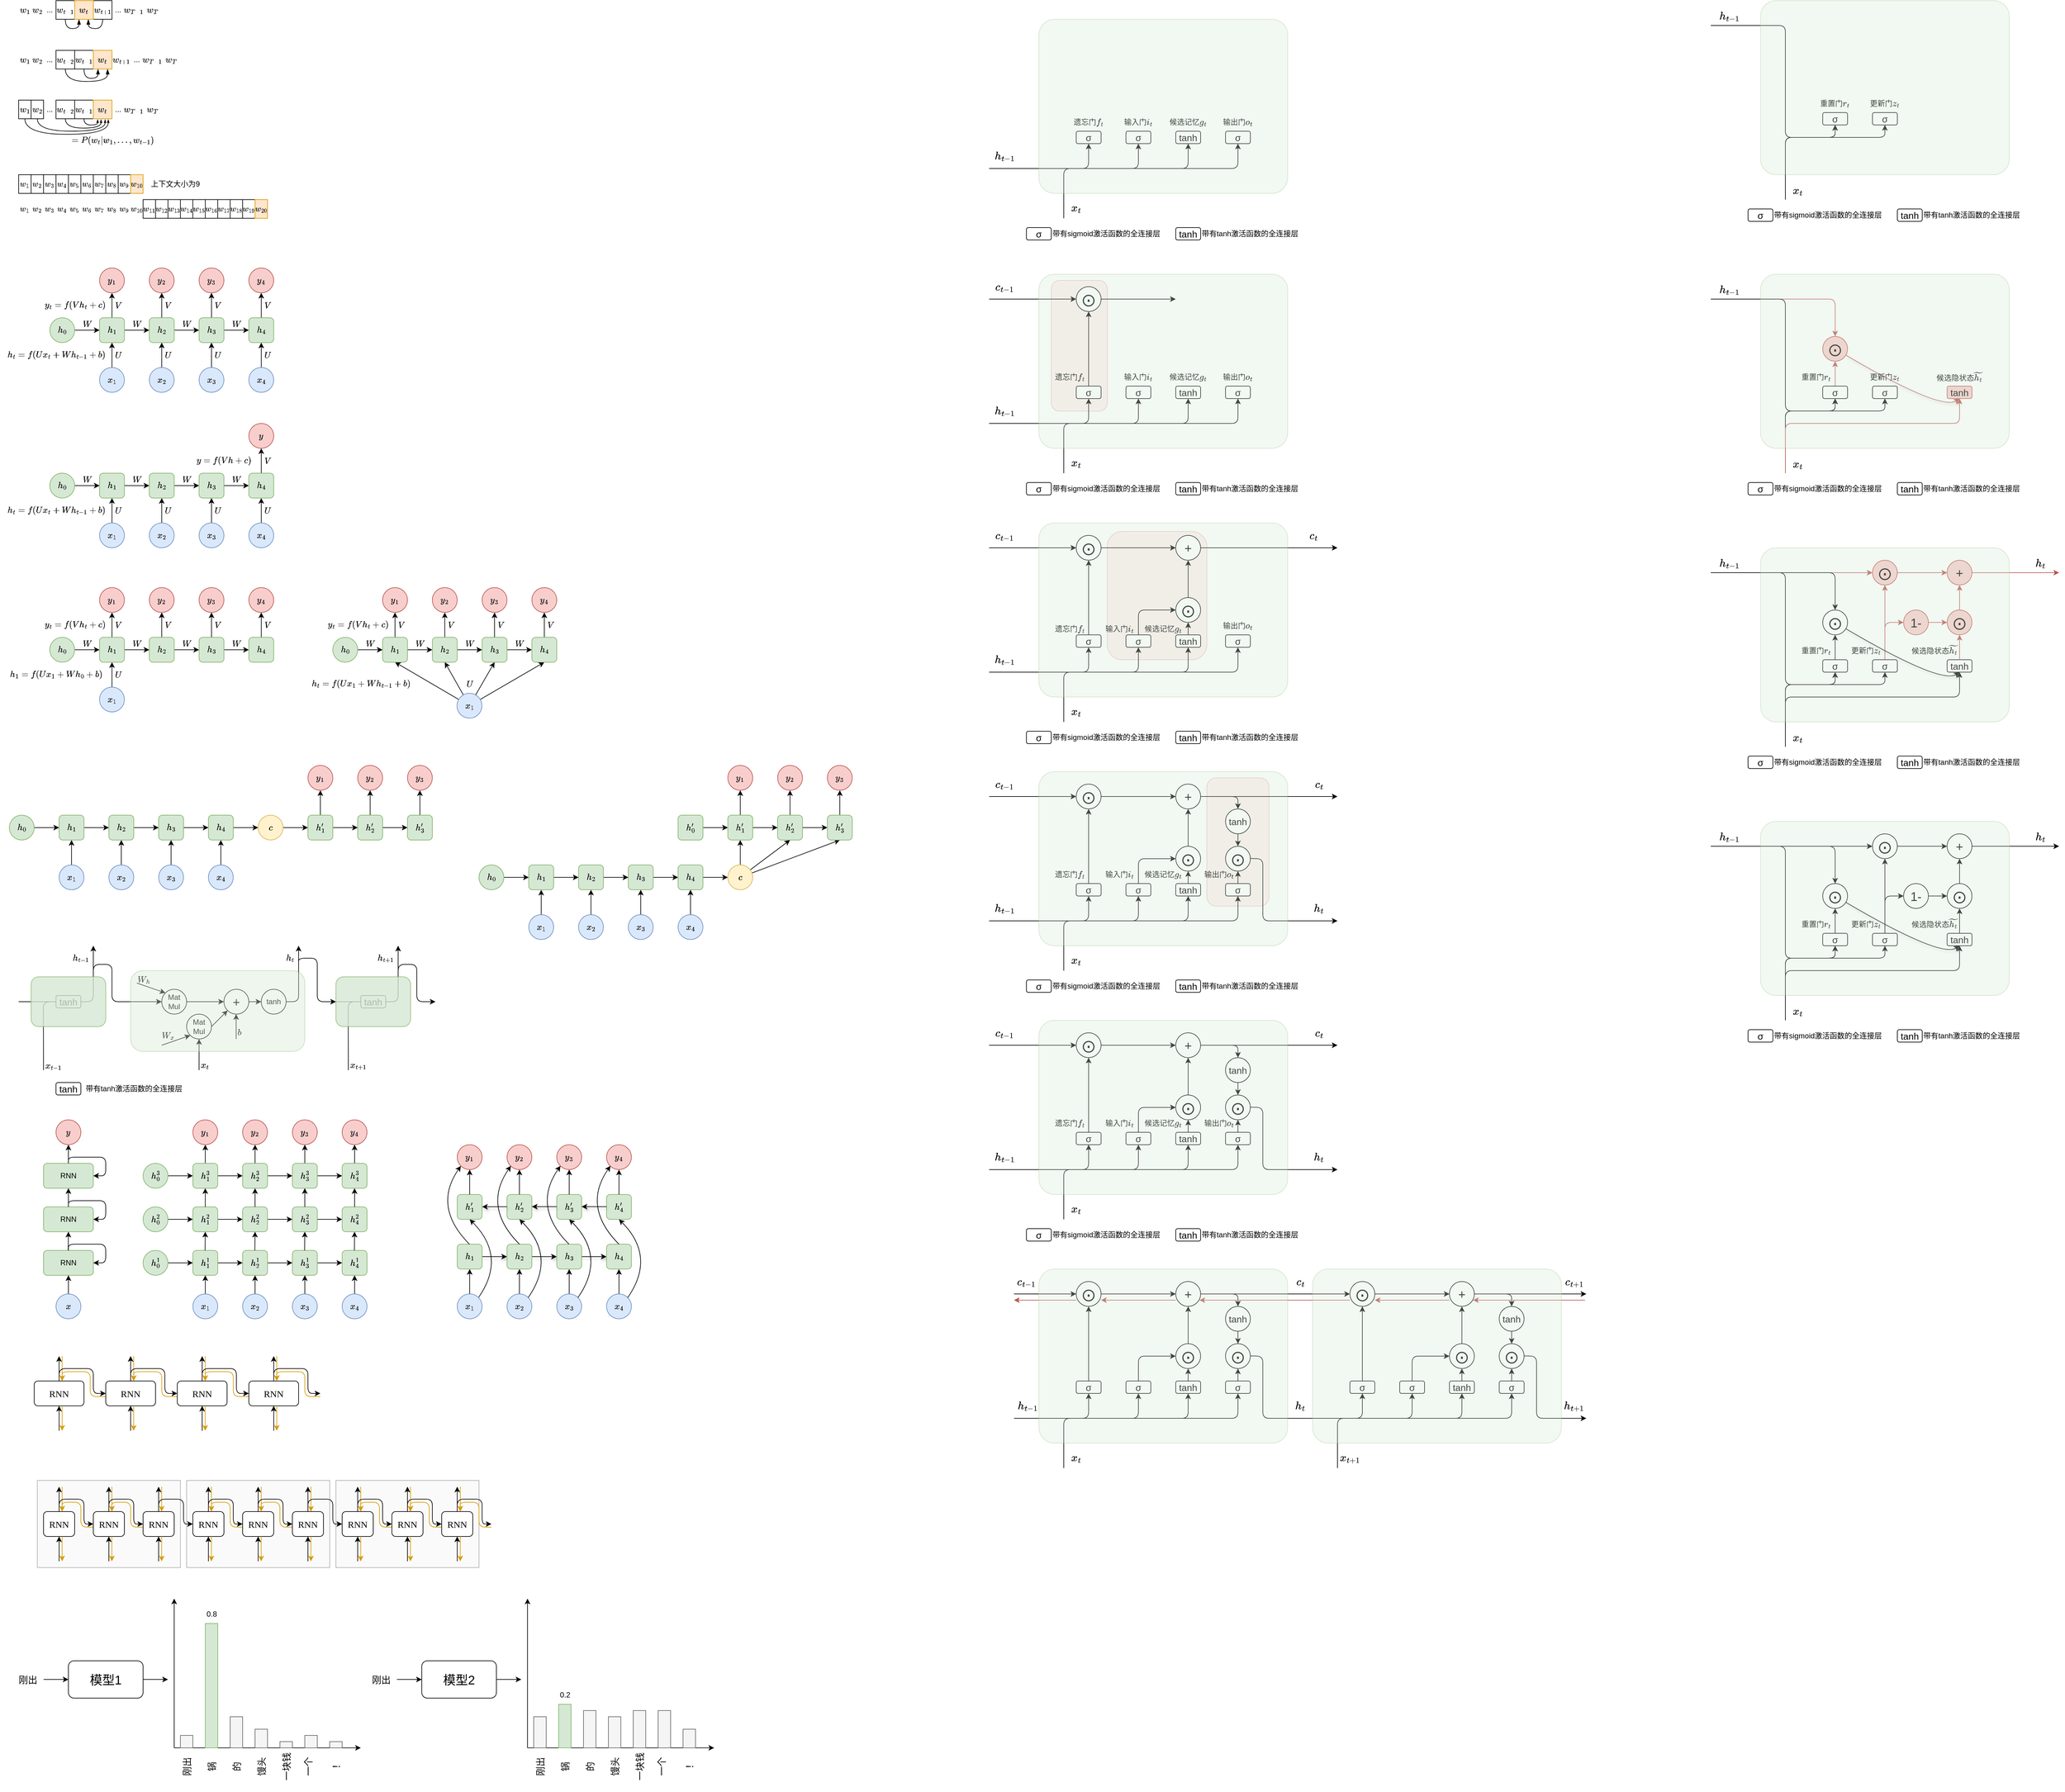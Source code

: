 <mxfile>
    <diagram id="wlUvrd63uYUPT3Bc5z4r" name="Page-1">
        <mxGraphModel dx="4154" dy="1960" grid="1" gridSize="10" guides="1" tooltips="1" connect="1" arrows="1" fold="1" page="1" pageScale="1" pageWidth="4681" pageHeight="3300" math="1" shadow="0">
            <root>
                <mxCell id="0"/>
                <mxCell id="1" parent="0"/>
                <mxCell id="985" value="" style="rounded=1;whiteSpace=wrap;html=1;fillColor=#f8cecc;strokeColor=#b85450;opacity=30;" parent="1" vertex="1">
                    <mxGeometry x="1700" y="490" width="90" height="210.29" as="geometry"/>
                </mxCell>
                <mxCell id="986" value="" style="rounded=1;whiteSpace=wrap;html=1;fillColor=#f8cecc;strokeColor=#b85450;opacity=30;" parent="1" vertex="1">
                    <mxGeometry x="1790" y="893.71" width="160" height="206.29" as="geometry"/>
                </mxCell>
                <mxCell id="987" value="" style="rounded=1;whiteSpace=wrap;html=1;fillColor=#f8cecc;strokeColor=#b85450;opacity=30;" parent="1" vertex="1">
                    <mxGeometry x="1950" y="1290" width="100" height="206.29" as="geometry"/>
                </mxCell>
                <mxCell id="597" value="" style="rounded=0;whiteSpace=wrap;html=1;fillColor=#f5f5f5;fontColor=#333333;strokeColor=#666666;opacity=50;" parent="1" vertex="1">
                    <mxGeometry x="550" y="2420" width="230" height="140" as="geometry"/>
                </mxCell>
                <mxCell id="596" value="" style="rounded=0;whiteSpace=wrap;html=1;fillColor=#f5f5f5;fontColor=#333333;strokeColor=#666666;opacity=50;" parent="1" vertex="1">
                    <mxGeometry x="310" y="2420" width="230" height="140" as="geometry"/>
                </mxCell>
                <mxCell id="595" value="" style="rounded=0;whiteSpace=wrap;html=1;fillColor=#f5f5f5;fontColor=#333333;strokeColor=#666666;opacity=50;" parent="1" vertex="1">
                    <mxGeometry x="70" y="2420" width="230" height="140" as="geometry"/>
                </mxCell>
                <mxCell id="516" value="" style="endArrow=none;html=1;entryX=0.5;entryY=1;entryDx=0;entryDy=0;fillColor=#ffe6cc;strokeColor=#d79b00;startArrow=classic;startFill=1;endFill=0;" parent="1" edge="1">
                    <mxGeometry width="50" height="50" relative="1" as="geometry">
                        <mxPoint x="109.88" y="2470" as="sourcePoint"/>
                        <mxPoint x="109.88" y="2430" as="targetPoint"/>
                    </mxGeometry>
                </mxCell>
                <mxCell id="2" value="$$w_1$$" style="text;html=1;align=center;verticalAlign=middle;whiteSpace=wrap;rounded=0;" parent="1" vertex="1">
                    <mxGeometry x="40" y="40" width="20" height="30" as="geometry"/>
                </mxCell>
                <mxCell id="3" value="$$w_2$$" style="text;html=1;align=center;verticalAlign=middle;whiteSpace=wrap;rounded=0;" parent="1" vertex="1">
                    <mxGeometry x="60" y="40" width="20" height="30" as="geometry"/>
                </mxCell>
                <mxCell id="12" style="edgeStyle=orthogonalEdgeStyle;html=1;entryX=0.25;entryY=1;entryDx=0;entryDy=0;curved=1;endArrow=blockThin;endFill=1;" parent="1" source="4" target="5" edge="1">
                    <mxGeometry relative="1" as="geometry">
                        <Array as="points">
                            <mxPoint x="115" y="85"/>
                            <mxPoint x="137" y="85"/>
                            <mxPoint x="137" y="70"/>
                        </Array>
                    </mxGeometry>
                </mxCell>
                <mxCell id="4" value="$$w_{t-1}$$" style="text;html=1;align=center;verticalAlign=middle;whiteSpace=wrap;rounded=0;strokeColor=default;" parent="1" vertex="1">
                    <mxGeometry x="100" y="40" width="30" height="30" as="geometry"/>
                </mxCell>
                <mxCell id="11" style="edgeStyle=orthogonalEdgeStyle;html=1;entryX=0.75;entryY=1;entryDx=0;entryDy=0;curved=1;endArrow=blockThin;endFill=1;" parent="1" source="6" target="5" edge="1">
                    <mxGeometry relative="1" as="geometry">
                        <Array as="points">
                            <mxPoint x="175" y="85"/>
                            <mxPoint x="152" y="85"/>
                            <mxPoint x="152" y="70"/>
                        </Array>
                    </mxGeometry>
                </mxCell>
                <mxCell id="6" value="$$w_{t+1}$$" style="text;html=1;align=center;verticalAlign=middle;whiteSpace=wrap;rounded=0;strokeColor=default;" parent="1" vertex="1">
                    <mxGeometry x="160" y="40" width="30" height="30" as="geometry"/>
                </mxCell>
                <mxCell id="7" value="$$w_{T-1}$$" style="text;html=1;align=center;verticalAlign=middle;whiteSpace=wrap;rounded=0;" parent="1" vertex="1">
                    <mxGeometry x="210" y="40" width="30" height="30" as="geometry"/>
                </mxCell>
                <mxCell id="8" value="$$w_T$$" style="text;html=1;align=center;verticalAlign=middle;whiteSpace=wrap;rounded=0;" parent="1" vertex="1">
                    <mxGeometry x="240" y="40" width="30" height="30" as="geometry"/>
                </mxCell>
                <mxCell id="9" value="..." style="text;html=1;align=center;verticalAlign=middle;whiteSpace=wrap;rounded=0;" parent="1" vertex="1">
                    <mxGeometry x="80" y="40" width="20" height="30" as="geometry"/>
                </mxCell>
                <mxCell id="10" value="..." style="text;html=1;align=center;verticalAlign=middle;whiteSpace=wrap;rounded=0;" parent="1" vertex="1">
                    <mxGeometry x="190" y="40" width="20" height="30" as="geometry"/>
                </mxCell>
                <mxCell id="13" value="$$w_1$$" style="text;html=1;align=center;verticalAlign=middle;whiteSpace=wrap;rounded=0;" parent="1" vertex="1">
                    <mxGeometry x="40" y="120" width="20" height="30" as="geometry"/>
                </mxCell>
                <mxCell id="14" value="$$w_2$$" style="text;html=1;align=center;verticalAlign=middle;whiteSpace=wrap;rounded=0;" parent="1" vertex="1">
                    <mxGeometry x="60" y="120" width="20" height="30" as="geometry"/>
                </mxCell>
                <mxCell id="15" style="edgeStyle=orthogonalEdgeStyle;html=1;entryX=0.75;entryY=1;entryDx=0;entryDy=0;curved=1;endArrow=blockThin;endFill=1;" parent="1" source="16" target="17" edge="1">
                    <mxGeometry relative="1" as="geometry">
                        <Array as="points">
                            <mxPoint x="115" y="170"/>
                            <mxPoint x="183" y="170"/>
                            <mxPoint x="183" y="150"/>
                        </Array>
                    </mxGeometry>
                </mxCell>
                <mxCell id="16" value="$$w_{t-2}$$" style="text;html=1;align=center;verticalAlign=middle;whiteSpace=wrap;rounded=0;strokeColor=default;" parent="1" vertex="1">
                    <mxGeometry x="100" y="120" width="30" height="30" as="geometry"/>
                </mxCell>
                <mxCell id="19" value="$$w_{t+1}$$" style="text;html=1;align=center;verticalAlign=middle;whiteSpace=wrap;rounded=0;strokeColor=none;" parent="1" vertex="1">
                    <mxGeometry x="190" y="120" width="30" height="30" as="geometry"/>
                </mxCell>
                <mxCell id="20" value="$$w_{T-1}$$" style="text;html=1;align=center;verticalAlign=middle;whiteSpace=wrap;rounded=0;" parent="1" vertex="1">
                    <mxGeometry x="240" y="120" width="30" height="30" as="geometry"/>
                </mxCell>
                <mxCell id="21" value="$$w_T$$" style="text;html=1;align=center;verticalAlign=middle;whiteSpace=wrap;rounded=0;" parent="1" vertex="1">
                    <mxGeometry x="270" y="120" width="30" height="30" as="geometry"/>
                </mxCell>
                <mxCell id="22" value="..." style="text;html=1;align=center;verticalAlign=middle;whiteSpace=wrap;rounded=0;" parent="1" vertex="1">
                    <mxGeometry x="80" y="120" width="20" height="30" as="geometry"/>
                </mxCell>
                <mxCell id="23" value="..." style="text;html=1;align=center;verticalAlign=middle;whiteSpace=wrap;rounded=0;" parent="1" vertex="1">
                    <mxGeometry x="220" y="120" width="20" height="30" as="geometry"/>
                </mxCell>
                <mxCell id="26" style="edgeStyle=orthogonalEdgeStyle;html=1;entryX=0.25;entryY=1;entryDx=0;entryDy=0;curved=1;endArrow=blockThin;endFill=1;" parent="1" source="25" target="17" edge="1">
                    <mxGeometry relative="1" as="geometry">
                        <Array as="points">
                            <mxPoint x="145" y="165"/>
                            <mxPoint x="167" y="165"/>
                        </Array>
                    </mxGeometry>
                </mxCell>
                <mxCell id="25" value="$$w_{t-1}$$" style="text;html=1;align=center;verticalAlign=middle;whiteSpace=wrap;rounded=0;strokeColor=default;" parent="1" vertex="1">
                    <mxGeometry x="130" y="120" width="30" height="30" as="geometry"/>
                </mxCell>
                <mxCell id="40" style="edgeStyle=orthogonalEdgeStyle;html=1;curved=1;endSize=3;endArrow=blockThin;endFill=1;" parent="1" source="27" edge="1">
                    <mxGeometry relative="1" as="geometry">
                        <mxPoint x="184" y="231" as="targetPoint"/>
                        <Array as="points">
                            <mxPoint x="50" y="255"/>
                            <mxPoint x="184" y="255"/>
                        </Array>
                    </mxGeometry>
                </mxCell>
                <mxCell id="27" value="$$w_1$$" style="text;html=1;align=center;verticalAlign=middle;whiteSpace=wrap;rounded=0;strokeColor=default;" parent="1" vertex="1">
                    <mxGeometry x="40" y="200" width="20" height="30" as="geometry"/>
                </mxCell>
                <mxCell id="28" value="$$w_2$$" style="text;html=1;align=center;verticalAlign=middle;whiteSpace=wrap;rounded=0;strokeColor=default;" parent="1" vertex="1">
                    <mxGeometry x="60" y="200" width="20" height="30" as="geometry"/>
                </mxCell>
                <mxCell id="29" style="edgeStyle=orthogonalEdgeStyle;html=1;curved=1;endArrow=blockThin;endFill=1;endSize=3;entryX=0.416;entryY=1.033;entryDx=0;entryDy=0;entryPerimeter=0;" parent="1" source="30" target="31" edge="1">
                    <mxGeometry relative="1" as="geometry">
                        <Array as="points">
                            <mxPoint x="115" y="245"/>
                            <mxPoint x="173" y="245"/>
                        </Array>
                        <mxPoint x="170" y="240" as="targetPoint"/>
                    </mxGeometry>
                </mxCell>
                <mxCell id="30" value="$$w_{t-2}$$" style="text;html=1;align=center;verticalAlign=middle;whiteSpace=wrap;rounded=0;strokeColor=default;" parent="1" vertex="1">
                    <mxGeometry x="100" y="200" width="30" height="30" as="geometry"/>
                </mxCell>
                <mxCell id="33" value="$$w_{T-1}$$" style="text;html=1;align=center;verticalAlign=middle;whiteSpace=wrap;rounded=0;" parent="1" vertex="1">
                    <mxGeometry x="210" y="200" width="30" height="30" as="geometry"/>
                </mxCell>
                <mxCell id="34" value="$$w_T$$" style="text;html=1;align=center;verticalAlign=middle;whiteSpace=wrap;rounded=0;" parent="1" vertex="1">
                    <mxGeometry x="240" y="200" width="30" height="30" as="geometry"/>
                </mxCell>
                <mxCell id="35" value="..." style="text;html=1;align=center;verticalAlign=middle;whiteSpace=wrap;rounded=0;" parent="1" vertex="1">
                    <mxGeometry x="80" y="200" width="20" height="30" as="geometry"/>
                </mxCell>
                <mxCell id="36" value="..." style="text;html=1;align=center;verticalAlign=middle;whiteSpace=wrap;rounded=0;" parent="1" vertex="1">
                    <mxGeometry x="190" y="200" width="20" height="30" as="geometry"/>
                </mxCell>
                <mxCell id="37" style="edgeStyle=orthogonalEdgeStyle;html=1;curved=1;endArrow=blockThin;endFill=1;endSize=3;startSize=3;" parent="1" source="38" edge="1">
                    <mxGeometry relative="1" as="geometry">
                        <Array as="points">
                            <mxPoint x="145" y="240"/>
                            <mxPoint x="167" y="240"/>
                        </Array>
                        <mxPoint x="167" y="231" as="targetPoint"/>
                    </mxGeometry>
                </mxCell>
                <mxCell id="38" value="$$w_{t-1}$$" style="text;html=1;align=center;verticalAlign=middle;whiteSpace=wrap;rounded=0;strokeColor=default;" parent="1" vertex="1">
                    <mxGeometry x="130" y="200" width="30" height="30" as="geometry"/>
                </mxCell>
                <mxCell id="39" style="edgeStyle=orthogonalEdgeStyle;html=1;curved=1;endSize=3;endArrow=blockThin;endFill=1;" parent="1" source="28" edge="1">
                    <mxGeometry relative="1" as="geometry">
                        <mxPoint x="179" y="231" as="targetPoint"/>
                        <Array as="points">
                            <mxPoint x="70" y="250"/>
                            <mxPoint x="179" y="250"/>
                        </Array>
                    </mxGeometry>
                </mxCell>
                <mxCell id="31" value="$$w_{t}$$" style="text;html=1;align=center;verticalAlign=middle;whiteSpace=wrap;rounded=0;fillColor=#ffe6cc;strokeColor=#d79b00;" parent="1" vertex="1">
                    <mxGeometry x="160" y="200" width="30" height="30" as="geometry"/>
                </mxCell>
                <mxCell id="17" value="$$w_{t}$$" style="text;html=1;align=center;verticalAlign=middle;whiteSpace=wrap;rounded=0;fillColor=#ffe6cc;strokeColor=#d79b00;" parent="1" vertex="1">
                    <mxGeometry x="160" y="120" width="30" height="30" as="geometry"/>
                </mxCell>
                <mxCell id="5" value="$$w_{t}$$" style="text;html=1;align=center;verticalAlign=middle;whiteSpace=wrap;rounded=0;fillColor=#ffe6cc;strokeColor=#d79b00;" parent="1" vertex="1">
                    <mxGeometry x="130" y="40" width="30" height="30" as="geometry"/>
                </mxCell>
                <mxCell id="41" value="$$=P(w_t|w_1,...,w_{t-1})$$" style="text;html=1;align=center;verticalAlign=middle;whiteSpace=wrap;rounded=0;" parent="1" vertex="1">
                    <mxGeometry x="108" y="252" width="166" height="26" as="geometry"/>
                </mxCell>
                <mxCell id="42" value="$$w_1$$" style="text;html=1;align=center;verticalAlign=middle;whiteSpace=wrap;rounded=0;strokeColor=default;fontSize=11;" parent="1" vertex="1">
                    <mxGeometry x="40" y="320" width="20" height="30" as="geometry"/>
                </mxCell>
                <mxCell id="43" value="$$w_2$$" style="text;html=1;align=center;verticalAlign=middle;whiteSpace=wrap;rounded=0;strokeColor=default;fontSize=11;" parent="1" vertex="1">
                    <mxGeometry x="60" y="320" width="20" height="30" as="geometry"/>
                </mxCell>
                <mxCell id="44" value="$$w_4$$" style="text;html=1;align=center;verticalAlign=middle;whiteSpace=wrap;rounded=0;strokeColor=default;fontSize=11;" parent="1" vertex="1">
                    <mxGeometry x="100" y="320" width="20" height="30" as="geometry"/>
                </mxCell>
                <mxCell id="52" value="$$w_3$$" style="text;html=1;align=center;verticalAlign=middle;whiteSpace=wrap;rounded=0;strokeColor=default;fontSize=11;" parent="1" vertex="1">
                    <mxGeometry x="80" y="320" width="20" height="30" as="geometry"/>
                </mxCell>
                <mxCell id="53" value="$$w_5$$" style="text;html=1;align=center;verticalAlign=middle;whiteSpace=wrap;rounded=0;strokeColor=default;fontSize=11;" parent="1" vertex="1">
                    <mxGeometry x="120" y="320" width="20" height="30" as="geometry"/>
                </mxCell>
                <mxCell id="54" value="$$w_6$$" style="text;html=1;align=center;verticalAlign=middle;whiteSpace=wrap;rounded=0;strokeColor=default;fontSize=11;" parent="1" vertex="1">
                    <mxGeometry x="140" y="320" width="20" height="30" as="geometry"/>
                </mxCell>
                <mxCell id="55" value="$$w_7$$" style="text;html=1;align=center;verticalAlign=middle;whiteSpace=wrap;rounded=0;strokeColor=default;fontSize=11;" parent="1" vertex="1">
                    <mxGeometry x="160" y="320" width="20" height="30" as="geometry"/>
                </mxCell>
                <mxCell id="56" value="$$w_9$$" style="text;html=1;align=center;verticalAlign=middle;whiteSpace=wrap;rounded=0;strokeColor=default;fontSize=11;" parent="1" vertex="1">
                    <mxGeometry x="200" y="320" width="20" height="30" as="geometry"/>
                </mxCell>
                <mxCell id="57" value="$$w_8$$" style="text;html=1;align=center;verticalAlign=middle;whiteSpace=wrap;rounded=0;strokeColor=default;fontSize=11;" parent="1" vertex="1">
                    <mxGeometry x="180" y="320" width="20" height="30" as="geometry"/>
                </mxCell>
                <mxCell id="58" value="$$w_{10}$$" style="text;html=1;align=center;verticalAlign=middle;whiteSpace=wrap;rounded=0;strokeColor=#d79b00;fillColor=#ffe6cc;fontSize=11;" parent="1" vertex="1">
                    <mxGeometry x="220" y="320" width="20" height="30" as="geometry"/>
                </mxCell>
                <mxCell id="59" value="&lt;span style=&quot;color: rgb(0, 0, 0);&quot;&gt;$$w_{11}$$&lt;/span&gt;" style="text;html=1;align=center;verticalAlign=middle;whiteSpace=wrap;rounded=0;strokeColor=default;fontSize=11;" parent="1" vertex="1">
                    <mxGeometry x="240" y="360" width="20" height="30" as="geometry"/>
                </mxCell>
                <mxCell id="60" value="&lt;span style=&quot;color: rgb(0, 0, 0);&quot;&gt;$$w_{12}$$&lt;/span&gt;" style="text;html=1;align=center;verticalAlign=middle;whiteSpace=wrap;rounded=0;strokeColor=default;fontSize=11;" parent="1" vertex="1">
                    <mxGeometry x="260" y="360" width="20" height="30" as="geometry"/>
                </mxCell>
                <mxCell id="61" value="&lt;span style=&quot;color: rgb(0, 0, 0);&quot;&gt;$$w_{14}$$&lt;/span&gt;" style="text;html=1;align=center;verticalAlign=middle;whiteSpace=wrap;rounded=0;strokeColor=default;fontSize=11;" parent="1" vertex="1">
                    <mxGeometry x="300" y="360" width="20" height="30" as="geometry"/>
                </mxCell>
                <mxCell id="62" value="&lt;span style=&quot;color: rgb(0, 0, 0);&quot;&gt;$$w_{13}$$&lt;/span&gt;" style="text;html=1;align=center;verticalAlign=middle;whiteSpace=wrap;rounded=0;strokeColor=default;fontSize=11;" parent="1" vertex="1">
                    <mxGeometry x="280" y="360" width="20" height="30" as="geometry"/>
                </mxCell>
                <mxCell id="63" value="&lt;span style=&quot;color: rgb(0, 0, 0);&quot;&gt;$$w_{15}$$&lt;/span&gt;" style="text;html=1;align=center;verticalAlign=middle;whiteSpace=wrap;rounded=0;strokeColor=default;fontSize=11;" parent="1" vertex="1">
                    <mxGeometry x="320" y="360" width="20" height="30" as="geometry"/>
                </mxCell>
                <mxCell id="64" value="&lt;span style=&quot;color: rgb(0, 0, 0);&quot;&gt;$$w_{16}$$&lt;/span&gt;" style="text;html=1;align=center;verticalAlign=middle;whiteSpace=wrap;rounded=0;strokeColor=default;fontSize=11;" parent="1" vertex="1">
                    <mxGeometry x="340" y="360" width="20" height="30" as="geometry"/>
                </mxCell>
                <mxCell id="65" value="&lt;span style=&quot;color: rgb(0, 0, 0);&quot;&gt;$$w_{17}$$&lt;/span&gt;" style="text;html=1;align=center;verticalAlign=middle;whiteSpace=wrap;rounded=0;strokeColor=default;fontSize=11;" parent="1" vertex="1">
                    <mxGeometry x="360" y="360" width="20" height="30" as="geometry"/>
                </mxCell>
                <mxCell id="66" value="&lt;span style=&quot;color: rgb(0, 0, 0);&quot;&gt;$$w_{19}$$&lt;/span&gt;" style="text;html=1;align=center;verticalAlign=middle;whiteSpace=wrap;rounded=0;strokeColor=default;fontSize=11;" parent="1" vertex="1">
                    <mxGeometry x="400" y="360" width="20" height="30" as="geometry"/>
                </mxCell>
                <mxCell id="67" value="&lt;span style=&quot;color: rgb(0, 0, 0);&quot;&gt;$$w_{18}$$&lt;/span&gt;" style="text;html=1;align=center;verticalAlign=middle;whiteSpace=wrap;rounded=0;strokeColor=default;fontSize=11;" parent="1" vertex="1">
                    <mxGeometry x="380" y="360" width="20" height="30" as="geometry"/>
                </mxCell>
                <mxCell id="68" value="&lt;span style=&quot;color: rgb(0, 0, 0);&quot;&gt;$$w_{20}$$&lt;/span&gt;" style="text;html=1;align=center;verticalAlign=middle;whiteSpace=wrap;rounded=0;strokeColor=#d79b00;fillColor=#ffe6cc;fontSize=11;" parent="1" vertex="1">
                    <mxGeometry x="420" y="360" width="20" height="30" as="geometry"/>
                </mxCell>
                <mxCell id="69" value="$$w_1$$" style="text;html=1;align=center;verticalAlign=middle;whiteSpace=wrap;rounded=0;strokeColor=none;fontSize=11;" parent="1" vertex="1">
                    <mxGeometry x="40" y="360" width="20" height="30" as="geometry"/>
                </mxCell>
                <mxCell id="70" value="$$w_2$$" style="text;html=1;align=center;verticalAlign=middle;whiteSpace=wrap;rounded=0;strokeColor=none;fontSize=11;" parent="1" vertex="1">
                    <mxGeometry x="60" y="360" width="20" height="30" as="geometry"/>
                </mxCell>
                <mxCell id="71" value="$$w_4$$" style="text;html=1;align=center;verticalAlign=middle;whiteSpace=wrap;rounded=0;strokeColor=none;fontSize=11;" parent="1" vertex="1">
                    <mxGeometry x="100" y="360" width="20" height="30" as="geometry"/>
                </mxCell>
                <mxCell id="72" value="$$w_3$$" style="text;html=1;align=center;verticalAlign=middle;whiteSpace=wrap;rounded=0;strokeColor=none;fontSize=11;" parent="1" vertex="1">
                    <mxGeometry x="80" y="360" width="20" height="30" as="geometry"/>
                </mxCell>
                <mxCell id="73" value="$$w_5$$" style="text;html=1;align=center;verticalAlign=middle;whiteSpace=wrap;rounded=0;strokeColor=none;fontSize=11;" parent="1" vertex="1">
                    <mxGeometry x="120" y="360" width="20" height="30" as="geometry"/>
                </mxCell>
                <mxCell id="74" value="$$w_6$$" style="text;html=1;align=center;verticalAlign=middle;whiteSpace=wrap;rounded=0;strokeColor=none;fontSize=11;" parent="1" vertex="1">
                    <mxGeometry x="140" y="360" width="20" height="30" as="geometry"/>
                </mxCell>
                <mxCell id="75" value="$$w_7$$" style="text;html=1;align=center;verticalAlign=middle;whiteSpace=wrap;rounded=0;fontSize=11;" parent="1" vertex="1">
                    <mxGeometry x="160" y="360" width="20" height="30" as="geometry"/>
                </mxCell>
                <mxCell id="76" value="$$w_9$$" style="text;html=1;align=center;verticalAlign=middle;whiteSpace=wrap;rounded=0;fontSize=11;" parent="1" vertex="1">
                    <mxGeometry x="200" y="360" width="20" height="30" as="geometry"/>
                </mxCell>
                <mxCell id="77" value="$$w_8$$" style="text;html=1;align=center;verticalAlign=middle;whiteSpace=wrap;rounded=0;fontSize=11;" parent="1" vertex="1">
                    <mxGeometry x="180" y="360" width="20" height="30" as="geometry"/>
                </mxCell>
                <mxCell id="78" value="$$w_{10}$$" style="text;html=1;align=center;verticalAlign=middle;whiteSpace=wrap;rounded=0;fontSize=11;" parent="1" vertex="1">
                    <mxGeometry x="220" y="360" width="20" height="30" as="geometry"/>
                </mxCell>
                <mxCell id="79" value="上下文大小为9" style="text;html=1;align=center;verticalAlign=middle;whiteSpace=wrap;rounded=0;" parent="1" vertex="1">
                    <mxGeometry x="240" y="320" width="104" height="30" as="geometry"/>
                </mxCell>
                <mxCell id="83" style="edgeStyle=none;html=1;entryX=0.5;entryY=1;entryDx=0;entryDy=0;" parent="1" source="80" target="82" edge="1">
                    <mxGeometry relative="1" as="geometry"/>
                </mxCell>
                <mxCell id="107" value="&lt;span style=&quot;color: rgb(0, 0, 0); font-size: 12px;&quot;&gt;$$U$$&lt;/span&gt;" style="edgeLabel;html=1;align=center;verticalAlign=middle;resizable=0;points=[];labelBackgroundColor=none;" parent="83" vertex="1" connectable="0">
                    <mxGeometry x="-0.288" y="-1" relative="1" as="geometry">
                        <mxPoint x="9" y="-6" as="offset"/>
                    </mxGeometry>
                </mxCell>
                <mxCell id="80" value="&lt;span style=&quot;color: rgb(0, 0, 0);&quot;&gt;$$x_1$$&lt;/span&gt;" style="ellipse;whiteSpace=wrap;html=1;aspect=fixed;fillColor=#dae8fc;strokeColor=#6c8ebf;" parent="1" vertex="1">
                    <mxGeometry x="170" y="630" width="40" height="40" as="geometry"/>
                </mxCell>
                <mxCell id="84" style="edgeStyle=none;html=1;entryX=0;entryY=0.5;entryDx=0;entryDy=0;" parent="1" source="81" target="82" edge="1">
                    <mxGeometry relative="1" as="geometry"/>
                </mxCell>
                <mxCell id="106" value="&lt;span style=&quot;color: rgb(0, 0, 0); font-size: 12px;&quot;&gt;$$W$$&lt;/span&gt;" style="edgeLabel;html=1;align=center;verticalAlign=middle;resizable=0;points=[];labelBackgroundColor=none;" parent="84" vertex="1" connectable="0">
                    <mxGeometry x="-0.171" relative="1" as="geometry">
                        <mxPoint x="3" y="-10" as="offset"/>
                    </mxGeometry>
                </mxCell>
                <mxCell id="81" value="$$h_0$$" style="ellipse;whiteSpace=wrap;html=1;aspect=fixed;fillColor=#d5e8d4;strokeColor=#82b366;" parent="1" vertex="1">
                    <mxGeometry x="90" y="550" width="40" height="40" as="geometry"/>
                </mxCell>
                <mxCell id="94" style="edgeStyle=none;html=1;entryX=0;entryY=0.5;entryDx=0;entryDy=0;" parent="1" source="82" target="87" edge="1">
                    <mxGeometry relative="1" as="geometry"/>
                </mxCell>
                <mxCell id="101" value="" style="edgeStyle=none;html=1;" parent="1" source="82" target="97" edge="1">
                    <mxGeometry relative="1" as="geometry"/>
                </mxCell>
                <mxCell id="114" value="&lt;span style=&quot;font-family: monospace; font-size: 0px; text-align: start; background-color: rgb(251, 251, 251);&quot;&gt;%3CmxGraphModel%3E%3Croot%3E%3CmxCell%20id%3D%220%22%2F%3E%3CmxCell%20id%3D%221%22%20parent%3D%220%22%2F%3E%3CmxCell%20id%3D%222%22%20value%3D%22%26lt%3Bspan%20style%3D%26quot%3Bcolor%3A%20rgb(0%2C%200%2C%200)%3B%20font-size%3A%2012px%3B%26quot%3B%26gt%3B%24%24U%24%24%26lt%3B%2Fspan%26gt%3B%22%20style%3D%22edgeLabel%3Bhtml%3D1%3Balign%3Dcenter%3BverticalAlign%3Dmiddle%3Bresizable%3D0%3Bpoints%3D%5B%5D%3BlabelBackgroundColor%3Dnone%3B%22%20vertex%3D%221%22%20connectable%3D%220%22%20parent%3D%221%22%3E%3CmxGeometry%20x%3D%22150%22%20y%3D%22659.714%22%20as%3D%22geometry%22%2F%3E%3C%2FmxCell%3E%3CmxCell%20id%3D%223%22%20value%3D%22%26lt%3Bspan%20style%3D%26quot%3Bcolor%3A%20rgb(0%2C%200%2C%200)%3B%20font-size%3A%2012px%3B%26quot%3B%26gt%3B%24%24U%24%24%26lt%3B%2Fspan%26gt%3B%22%20style%3D%22edgeLabel%3Bhtml%3D1%3Balign%3Dcenter%3BverticalAlign%3Dmiddle%3Bresizable%3D0%3Bpoints%3D%5B%5D%3BlabelBackgroundColor%3Dnone%3B%22%20vertex%3D%221%22%20connectable%3D%220%22%20parent%3D%221%22%3E%3CmxGeometry%20x%3D%22230%22%20y%3D%22660.004%22%20as%3D%22geometry%22%2F%3E%3C%2FmxCell%3E%3C%2Froot%3E%3C%2FmxGraphModel%3E&lt;/span&gt;" style="edgeLabel;html=1;align=center;verticalAlign=middle;resizable=0;points=[];" parent="101" vertex="1" connectable="0">
                    <mxGeometry x="-0.526" y="1" relative="1" as="geometry">
                        <mxPoint as="offset"/>
                    </mxGeometry>
                </mxCell>
                <mxCell id="115" value="&lt;span style=&quot;color: rgb(0, 0, 0); font-size: 12px;&quot;&gt;$$V$$&lt;/span&gt;" style="edgeLabel;html=1;align=center;verticalAlign=middle;resizable=0;points=[];labelBackgroundColor=none;" parent="101" vertex="1" connectable="0">
                    <mxGeometry x="-0.455" y="1" relative="1" as="geometry">
                        <mxPoint x="11" y="-9" as="offset"/>
                    </mxGeometry>
                </mxCell>
                <mxCell id="82" value="&lt;span style=&quot;color: rgb(0, 0, 0);&quot;&gt;$$h_1$$&lt;/span&gt;" style="rounded=1;whiteSpace=wrap;html=1;aspect=fixed;fillColor=#d5e8d4;strokeColor=#82b366;" parent="1" vertex="1">
                    <mxGeometry x="170" y="550" width="40" height="40" as="geometry"/>
                </mxCell>
                <mxCell id="85" style="edgeStyle=none;html=1;entryX=0.5;entryY=1;entryDx=0;entryDy=0;" parent="1" source="86" target="87" edge="1">
                    <mxGeometry relative="1" as="geometry"/>
                </mxCell>
                <mxCell id="86" value="&lt;span style=&quot;color: rgb(0, 0, 0);&quot;&gt;$$x_2$$&lt;/span&gt;" style="ellipse;whiteSpace=wrap;html=1;aspect=fixed;fillColor=#dae8fc;strokeColor=#6c8ebf;" parent="1" vertex="1">
                    <mxGeometry x="250" y="630" width="40" height="40" as="geometry"/>
                </mxCell>
                <mxCell id="95" style="edgeStyle=none;html=1;entryX=0;entryY=0.5;entryDx=0;entryDy=0;" parent="1" source="87" target="90" edge="1">
                    <mxGeometry relative="1" as="geometry"/>
                </mxCell>
                <mxCell id="102" value="" style="edgeStyle=none;html=1;" parent="1" source="87" target="98" edge="1">
                    <mxGeometry relative="1" as="geometry"/>
                </mxCell>
                <mxCell id="87" value="&lt;span style=&quot;color: rgb(0, 0, 0);&quot;&gt;$$h_2$$&lt;/span&gt;" style="rounded=1;whiteSpace=wrap;html=1;aspect=fixed;fillColor=#d5e8d4;strokeColor=#82b366;" parent="1" vertex="1">
                    <mxGeometry x="250" y="550" width="40" height="40" as="geometry"/>
                </mxCell>
                <mxCell id="88" style="edgeStyle=none;html=1;entryX=0.5;entryY=1;entryDx=0;entryDy=0;" parent="1" source="89" target="90" edge="1">
                    <mxGeometry relative="1" as="geometry"/>
                </mxCell>
                <mxCell id="89" value="&lt;span style=&quot;color: rgb(0, 0, 0);&quot;&gt;$$x_3$$&lt;/span&gt;" style="ellipse;whiteSpace=wrap;html=1;aspect=fixed;fillColor=#dae8fc;strokeColor=#6c8ebf;" parent="1" vertex="1">
                    <mxGeometry x="330" y="630" width="40" height="40" as="geometry"/>
                </mxCell>
                <mxCell id="96" style="edgeStyle=none;html=1;entryX=0;entryY=0.5;entryDx=0;entryDy=0;" parent="1" source="90" target="93" edge="1">
                    <mxGeometry relative="1" as="geometry"/>
                </mxCell>
                <mxCell id="103" value="" style="edgeStyle=none;html=1;" parent="1" source="90" target="99" edge="1">
                    <mxGeometry relative="1" as="geometry"/>
                </mxCell>
                <mxCell id="90" value="&lt;span style=&quot;color: rgb(0, 0, 0);&quot;&gt;$$h_3$$&lt;/span&gt;" style="rounded=1;whiteSpace=wrap;html=1;aspect=fixed;fillColor=#d5e8d4;strokeColor=#82b366;" parent="1" vertex="1">
                    <mxGeometry x="330" y="550" width="40" height="40" as="geometry"/>
                </mxCell>
                <mxCell id="91" style="edgeStyle=none;html=1;entryX=0.5;entryY=1;entryDx=0;entryDy=0;" parent="1" source="92" target="93" edge="1">
                    <mxGeometry relative="1" as="geometry"/>
                </mxCell>
                <mxCell id="92" value="&lt;span style=&quot;color: rgb(0, 0, 0);&quot;&gt;$$x_4$$&lt;/span&gt;" style="ellipse;whiteSpace=wrap;html=1;aspect=fixed;fillColor=#dae8fc;strokeColor=#6c8ebf;" parent="1" vertex="1">
                    <mxGeometry x="410" y="630" width="40" height="40" as="geometry"/>
                </mxCell>
                <mxCell id="104" value="" style="edgeStyle=none;html=1;" parent="1" source="93" target="100" edge="1">
                    <mxGeometry relative="1" as="geometry"/>
                </mxCell>
                <mxCell id="93" value="&lt;span style=&quot;color: rgb(0, 0, 0);&quot;&gt;$$h_4$$&lt;/span&gt;" style="rounded=1;whiteSpace=wrap;html=1;aspect=fixed;fillColor=#d5e8d4;strokeColor=#82b366;" parent="1" vertex="1">
                    <mxGeometry x="410" y="550" width="40" height="40" as="geometry"/>
                </mxCell>
                <mxCell id="97" value="&lt;span style=&quot;color: rgb(0, 0, 0);&quot;&gt;$$y_1$$&lt;/span&gt;" style="ellipse;whiteSpace=wrap;html=1;aspect=fixed;fillColor=#f8cecc;strokeColor=#b85450;" parent="1" vertex="1">
                    <mxGeometry x="170" y="470" width="40" height="40" as="geometry"/>
                </mxCell>
                <mxCell id="98" value="&lt;span style=&quot;color: rgb(0, 0, 0);&quot;&gt;$$y_2$$&lt;/span&gt;" style="ellipse;whiteSpace=wrap;html=1;aspect=fixed;fillColor=#f8cecc;strokeColor=#b85450;" parent="1" vertex="1">
                    <mxGeometry x="250" y="470" width="40" height="40" as="geometry"/>
                </mxCell>
                <mxCell id="99" value="&lt;span style=&quot;color: rgb(0, 0, 0);&quot;&gt;$$y_3$$&lt;/span&gt;" style="ellipse;whiteSpace=wrap;html=1;aspect=fixed;fillColor=#f8cecc;strokeColor=#b85450;" parent="1" vertex="1">
                    <mxGeometry x="330" y="470" width="40" height="40" as="geometry"/>
                </mxCell>
                <mxCell id="100" value="&lt;span style=&quot;color: rgb(0, 0, 0);&quot;&gt;$$y_4$$&lt;/span&gt;" style="ellipse;whiteSpace=wrap;html=1;aspect=fixed;fillColor=#f8cecc;strokeColor=#b85450;" parent="1" vertex="1">
                    <mxGeometry x="410" y="470" width="40" height="40" as="geometry"/>
                </mxCell>
                <mxCell id="108" value="&lt;span style=&quot;color: rgb(0, 0, 0); font-size: 12px;&quot;&gt;$$W$$&lt;/span&gt;" style="edgeLabel;html=1;align=center;verticalAlign=middle;resizable=0;points=[];labelBackgroundColor=none;" parent="1" vertex="1" connectable="0">
                    <mxGeometry x="229.997" y="560" as="geometry"/>
                </mxCell>
                <mxCell id="109" value="&lt;span style=&quot;color: rgb(0, 0, 0); font-size: 12px;&quot;&gt;$$W$$&lt;/span&gt;" style="edgeLabel;html=1;align=center;verticalAlign=middle;resizable=0;points=[];labelBackgroundColor=none;" parent="1" vertex="1" connectable="0">
                    <mxGeometry x="309.667" y="560" as="geometry"/>
                </mxCell>
                <mxCell id="110" value="&lt;span style=&quot;color: rgb(0, 0, 0); font-size: 12px;&quot;&gt;$$W$$&lt;/span&gt;" style="edgeLabel;html=1;align=center;verticalAlign=middle;resizable=0;points=[];labelBackgroundColor=none;" parent="1" vertex="1" connectable="0">
                    <mxGeometry x="389.997" y="560" as="geometry"/>
                </mxCell>
                <mxCell id="111" value="&lt;span style=&quot;color: rgb(0, 0, 0); font-size: 12px;&quot;&gt;$$U$$&lt;/span&gt;" style="edgeLabel;html=1;align=center;verticalAlign=middle;resizable=0;points=[];labelBackgroundColor=none;" parent="1" vertex="1" connectable="0">
                    <mxGeometry x="280" y="610.004" as="geometry"/>
                </mxCell>
                <mxCell id="112" value="&lt;span style=&quot;color: rgb(0, 0, 0); font-size: 12px;&quot;&gt;$$U$$&lt;/span&gt;" style="edgeLabel;html=1;align=center;verticalAlign=middle;resizable=0;points=[];labelBackgroundColor=none;" parent="1" vertex="1" connectable="0">
                    <mxGeometry x="360" y="609.714" as="geometry"/>
                </mxCell>
                <mxCell id="113" value="&lt;span style=&quot;color: rgb(0, 0, 0); font-size: 12px;&quot;&gt;$$U$$&lt;/span&gt;" style="edgeLabel;html=1;align=center;verticalAlign=middle;resizable=0;points=[];labelBackgroundColor=none;" parent="1" vertex="1" connectable="0">
                    <mxGeometry x="440" y="610.004" as="geometry"/>
                </mxCell>
                <mxCell id="116" value="&lt;span style=&quot;color: rgb(0, 0, 0); font-size: 12px;&quot;&gt;$$V$$&lt;/span&gt;" style="edgeLabel;html=1;align=center;verticalAlign=middle;resizable=0;points=[];labelBackgroundColor=none;" parent="1" vertex="1" connectable="0">
                    <mxGeometry x="280" y="529.998" as="geometry"/>
                </mxCell>
                <mxCell id="117" value="&lt;span style=&quot;color: rgb(0, 0, 0); font-size: 12px;&quot;&gt;$$V$$&lt;/span&gt;" style="edgeLabel;html=1;align=center;verticalAlign=middle;resizable=0;points=[];labelBackgroundColor=none;" parent="1" vertex="1" connectable="0">
                    <mxGeometry x="360" y="530.028" as="geometry"/>
                </mxCell>
                <mxCell id="118" value="&lt;span style=&quot;color: rgb(0, 0, 0); font-size: 12px;&quot;&gt;$$V$$&lt;/span&gt;" style="edgeLabel;html=1;align=center;verticalAlign=middle;resizable=0;points=[];labelBackgroundColor=none;" parent="1" vertex="1" connectable="0">
                    <mxGeometry x="440" y="529.978" as="geometry"/>
                </mxCell>
                <mxCell id="119" value="$$h_t=f(Ux_t+Wh_{t-1}+b)$$" style="text;html=1;align=center;verticalAlign=middle;resizable=0;points=[];autosize=1;strokeColor=none;fillColor=none;" parent="1" vertex="1">
                    <mxGeometry x="10" y="594.71" width="180" height="30" as="geometry"/>
                </mxCell>
                <mxCell id="120" value="$$y_t=f(Vh_t+c)$$" style="text;html=1;align=center;verticalAlign=middle;resizable=0;points=[];autosize=1;strokeColor=none;fillColor=none;" parent="1" vertex="1">
                    <mxGeometry x="70" y="514.98" width="120" height="30" as="geometry"/>
                </mxCell>
                <mxCell id="121" style="edgeStyle=none;html=1;entryX=0.5;entryY=1;entryDx=0;entryDy=0;" parent="1" source="123" target="131" edge="1">
                    <mxGeometry relative="1" as="geometry"/>
                </mxCell>
                <mxCell id="122" value="&lt;span style=&quot;color: rgb(0, 0, 0); font-size: 12px;&quot;&gt;$$U$$&lt;/span&gt;" style="edgeLabel;html=1;align=center;verticalAlign=middle;resizable=0;points=[];labelBackgroundColor=none;" parent="121" vertex="1" connectable="0">
                    <mxGeometry x="-0.288" y="-1" relative="1" as="geometry">
                        <mxPoint x="9" y="-6" as="offset"/>
                    </mxGeometry>
                </mxCell>
                <mxCell id="123" value="&lt;span style=&quot;color: rgb(0, 0, 0);&quot;&gt;$$x_1$$&lt;/span&gt;" style="ellipse;whiteSpace=wrap;html=1;aspect=fixed;fillColor=#dae8fc;strokeColor=#6c8ebf;" parent="1" vertex="1">
                    <mxGeometry x="170" y="880" width="40" height="40" as="geometry"/>
                </mxCell>
                <mxCell id="124" style="edgeStyle=none;html=1;entryX=0;entryY=0.5;entryDx=0;entryDy=0;" parent="1" source="126" target="131" edge="1">
                    <mxGeometry relative="1" as="geometry"/>
                </mxCell>
                <mxCell id="125" value="&lt;span style=&quot;color: rgb(0, 0, 0); font-size: 12px;&quot;&gt;$$W$$&lt;/span&gt;" style="edgeLabel;html=1;align=center;verticalAlign=middle;resizable=0;points=[];labelBackgroundColor=none;" parent="124" vertex="1" connectable="0">
                    <mxGeometry x="-0.171" relative="1" as="geometry">
                        <mxPoint x="3" y="-10" as="offset"/>
                    </mxGeometry>
                </mxCell>
                <mxCell id="126" value="$$h_0$$" style="ellipse;whiteSpace=wrap;html=1;aspect=fixed;fillColor=#d5e8d4;strokeColor=#82b366;" parent="1" vertex="1">
                    <mxGeometry x="90" y="800" width="40" height="40" as="geometry"/>
                </mxCell>
                <mxCell id="127" style="edgeStyle=none;html=1;entryX=0;entryY=0.5;entryDx=0;entryDy=0;" parent="1" source="131" target="136" edge="1">
                    <mxGeometry relative="1" as="geometry"/>
                </mxCell>
                <mxCell id="131" value="&lt;span style=&quot;color: rgb(0, 0, 0);&quot;&gt;$$h_1$$&lt;/span&gt;" style="rounded=1;whiteSpace=wrap;html=1;aspect=fixed;fillColor=#d5e8d4;strokeColor=#82b366;" parent="1" vertex="1">
                    <mxGeometry x="170" y="800" width="40" height="40" as="geometry"/>
                </mxCell>
                <mxCell id="132" style="edgeStyle=none;html=1;entryX=0.5;entryY=1;entryDx=0;entryDy=0;" parent="1" source="133" target="136" edge="1">
                    <mxGeometry relative="1" as="geometry"/>
                </mxCell>
                <mxCell id="133" value="&lt;span style=&quot;color: rgb(0, 0, 0);&quot;&gt;$$x_2$$&lt;/span&gt;" style="ellipse;whiteSpace=wrap;html=1;aspect=fixed;fillColor=#dae8fc;strokeColor=#6c8ebf;" parent="1" vertex="1">
                    <mxGeometry x="250" y="880" width="40" height="40" as="geometry"/>
                </mxCell>
                <mxCell id="134" style="edgeStyle=none;html=1;entryX=0;entryY=0.5;entryDx=0;entryDy=0;" parent="1" source="136" target="141" edge="1">
                    <mxGeometry relative="1" as="geometry"/>
                </mxCell>
                <mxCell id="136" value="&lt;span style=&quot;color: rgb(0, 0, 0);&quot;&gt;$$h_2$$&lt;/span&gt;" style="rounded=1;whiteSpace=wrap;html=1;aspect=fixed;fillColor=#d5e8d4;strokeColor=#82b366;" parent="1" vertex="1">
                    <mxGeometry x="250" y="800" width="40" height="40" as="geometry"/>
                </mxCell>
                <mxCell id="137" style="edgeStyle=none;html=1;entryX=0.5;entryY=1;entryDx=0;entryDy=0;" parent="1" source="138" target="141" edge="1">
                    <mxGeometry relative="1" as="geometry"/>
                </mxCell>
                <mxCell id="138" value="&lt;span style=&quot;color: rgb(0, 0, 0);&quot;&gt;$$x_3$$&lt;/span&gt;" style="ellipse;whiteSpace=wrap;html=1;aspect=fixed;fillColor=#dae8fc;strokeColor=#6c8ebf;" parent="1" vertex="1">
                    <mxGeometry x="330" y="880" width="40" height="40" as="geometry"/>
                </mxCell>
                <mxCell id="139" style="edgeStyle=none;html=1;entryX=0;entryY=0.5;entryDx=0;entryDy=0;" parent="1" source="141" target="145" edge="1">
                    <mxGeometry relative="1" as="geometry"/>
                </mxCell>
                <mxCell id="141" value="&lt;span style=&quot;color: rgb(0, 0, 0);&quot;&gt;$$h_3$$&lt;/span&gt;" style="rounded=1;whiteSpace=wrap;html=1;aspect=fixed;fillColor=#d5e8d4;strokeColor=#82b366;" parent="1" vertex="1">
                    <mxGeometry x="330" y="800" width="40" height="40" as="geometry"/>
                </mxCell>
                <mxCell id="142" style="edgeStyle=none;html=1;entryX=0.5;entryY=1;entryDx=0;entryDy=0;" parent="1" source="143" target="145" edge="1">
                    <mxGeometry relative="1" as="geometry"/>
                </mxCell>
                <mxCell id="143" value="&lt;span style=&quot;color: rgb(0, 0, 0);&quot;&gt;$$x_4$$&lt;/span&gt;" style="ellipse;whiteSpace=wrap;html=1;aspect=fixed;fillColor=#dae8fc;strokeColor=#6c8ebf;" parent="1" vertex="1">
                    <mxGeometry x="410" y="880" width="40" height="40" as="geometry"/>
                </mxCell>
                <mxCell id="144" value="" style="edgeStyle=none;html=1;" parent="1" source="145" target="149" edge="1">
                    <mxGeometry relative="1" as="geometry"/>
                </mxCell>
                <mxCell id="145" value="&lt;span style=&quot;color: rgb(0, 0, 0);&quot;&gt;$$h_4$$&lt;/span&gt;" style="rounded=1;whiteSpace=wrap;html=1;aspect=fixed;fillColor=#d5e8d4;strokeColor=#82b366;" parent="1" vertex="1">
                    <mxGeometry x="410" y="800" width="40" height="40" as="geometry"/>
                </mxCell>
                <mxCell id="149" value="&lt;span style=&quot;color: rgb(0, 0, 0);&quot;&gt;$$y$$&lt;/span&gt;" style="ellipse;whiteSpace=wrap;html=1;aspect=fixed;fillColor=#f8cecc;strokeColor=#b85450;" parent="1" vertex="1">
                    <mxGeometry x="410" y="720" width="40" height="40" as="geometry"/>
                </mxCell>
                <mxCell id="150" value="&lt;span style=&quot;color: rgb(0, 0, 0); font-size: 12px;&quot;&gt;$$W$$&lt;/span&gt;" style="edgeLabel;html=1;align=center;verticalAlign=middle;resizable=0;points=[];labelBackgroundColor=none;" parent="1" vertex="1" connectable="0">
                    <mxGeometry x="229.997" y="810" as="geometry"/>
                </mxCell>
                <mxCell id="151" value="&lt;span style=&quot;color: rgb(0, 0, 0); font-size: 12px;&quot;&gt;$$W$$&lt;/span&gt;" style="edgeLabel;html=1;align=center;verticalAlign=middle;resizable=0;points=[];labelBackgroundColor=none;" parent="1" vertex="1" connectable="0">
                    <mxGeometry x="309.667" y="810" as="geometry"/>
                </mxCell>
                <mxCell id="152" value="&lt;span style=&quot;color: rgb(0, 0, 0); font-size: 12px;&quot;&gt;$$W$$&lt;/span&gt;" style="edgeLabel;html=1;align=center;verticalAlign=middle;resizable=0;points=[];labelBackgroundColor=none;" parent="1" vertex="1" connectable="0">
                    <mxGeometry x="389.997" y="810" as="geometry"/>
                </mxCell>
                <mxCell id="153" value="&lt;span style=&quot;color: rgb(0, 0, 0); font-size: 12px;&quot;&gt;$$U$$&lt;/span&gt;" style="edgeLabel;html=1;align=center;verticalAlign=middle;resizable=0;points=[];labelBackgroundColor=none;" parent="1" vertex="1" connectable="0">
                    <mxGeometry x="280" y="860.004" as="geometry"/>
                </mxCell>
                <mxCell id="154" value="&lt;span style=&quot;color: rgb(0, 0, 0); font-size: 12px;&quot;&gt;$$U$$&lt;/span&gt;" style="edgeLabel;html=1;align=center;verticalAlign=middle;resizable=0;points=[];labelBackgroundColor=none;" parent="1" vertex="1" connectable="0">
                    <mxGeometry x="360" y="859.714" as="geometry"/>
                </mxCell>
                <mxCell id="155" value="&lt;span style=&quot;color: rgb(0, 0, 0); font-size: 12px;&quot;&gt;$$U$$&lt;/span&gt;" style="edgeLabel;html=1;align=center;verticalAlign=middle;resizable=0;points=[];labelBackgroundColor=none;" parent="1" vertex="1" connectable="0">
                    <mxGeometry x="440" y="860.004" as="geometry"/>
                </mxCell>
                <mxCell id="158" value="&lt;span style=&quot;color: rgb(0, 0, 0); font-size: 12px;&quot;&gt;$$V$$&lt;/span&gt;" style="edgeLabel;html=1;align=center;verticalAlign=middle;resizable=0;points=[];labelBackgroundColor=none;" parent="1" vertex="1" connectable="0">
                    <mxGeometry x="440" y="779.978" as="geometry"/>
                </mxCell>
                <mxCell id="159" value="$$h_t=f(Ux_t+Wh_{t-1}+b)$$" style="text;html=1;align=center;verticalAlign=middle;resizable=0;points=[];autosize=1;strokeColor=none;fillColor=none;" parent="1" vertex="1">
                    <mxGeometry x="10" y="844.71" width="180" height="30" as="geometry"/>
                </mxCell>
                <mxCell id="160" value="$$y=f(Vh+c)$$" style="text;html=1;align=center;verticalAlign=middle;resizable=0;points=[];autosize=1;strokeColor=none;fillColor=none;" parent="1" vertex="1">
                    <mxGeometry x="321.67" y="766.98" width="97" height="26" as="geometry"/>
                </mxCell>
                <mxCell id="161" style="edgeStyle=none;html=1;entryX=0.5;entryY=1;entryDx=0;entryDy=0;" parent="1" source="163" target="171" edge="1">
                    <mxGeometry relative="1" as="geometry"/>
                </mxCell>
                <mxCell id="162" value="&lt;span style=&quot;color: rgb(0, 0, 0); font-size: 12px;&quot;&gt;$$U$$&lt;/span&gt;" style="edgeLabel;html=1;align=center;verticalAlign=middle;resizable=0;points=[];labelBackgroundColor=none;" parent="161" vertex="1" connectable="0">
                    <mxGeometry x="-0.288" y="-1" relative="1" as="geometry">
                        <mxPoint x="9" y="-6" as="offset"/>
                    </mxGeometry>
                </mxCell>
                <mxCell id="163" value="&lt;span style=&quot;color: rgb(0, 0, 0);&quot;&gt;$$x_1$$&lt;/span&gt;" style="ellipse;whiteSpace=wrap;html=1;aspect=fixed;fillColor=#dae8fc;strokeColor=#6c8ebf;" parent="1" vertex="1">
                    <mxGeometry x="170" y="1144" width="40" height="40" as="geometry"/>
                </mxCell>
                <mxCell id="164" style="edgeStyle=none;html=1;entryX=0;entryY=0.5;entryDx=0;entryDy=0;" parent="1" source="166" target="171" edge="1">
                    <mxGeometry relative="1" as="geometry"/>
                </mxCell>
                <mxCell id="165" value="&lt;span style=&quot;color: rgb(0, 0, 0); font-size: 12px;&quot;&gt;$$W$$&lt;/span&gt;" style="edgeLabel;html=1;align=center;verticalAlign=middle;resizable=0;points=[];labelBackgroundColor=none;" parent="164" vertex="1" connectable="0">
                    <mxGeometry x="-0.171" relative="1" as="geometry">
                        <mxPoint x="3" y="-10" as="offset"/>
                    </mxGeometry>
                </mxCell>
                <mxCell id="166" value="$$h_0$$" style="ellipse;whiteSpace=wrap;html=1;aspect=fixed;fillColor=#d5e8d4;strokeColor=#82b366;" parent="1" vertex="1">
                    <mxGeometry x="90" y="1064" width="40" height="40" as="geometry"/>
                </mxCell>
                <mxCell id="167" style="edgeStyle=none;html=1;entryX=0;entryY=0.5;entryDx=0;entryDy=0;" parent="1" source="171" target="176" edge="1">
                    <mxGeometry relative="1" as="geometry"/>
                </mxCell>
                <mxCell id="168" value="" style="edgeStyle=none;html=1;" parent="1" source="171" target="186" edge="1">
                    <mxGeometry relative="1" as="geometry"/>
                </mxCell>
                <mxCell id="169" value="&lt;span style=&quot;font-family: monospace; font-size: 0px; text-align: start; background-color: rgb(251, 251, 251);&quot;&gt;%3CmxGraphModel%3E%3Croot%3E%3CmxCell%20id%3D%220%22%2F%3E%3CmxCell%20id%3D%221%22%20parent%3D%220%22%2F%3E%3CmxCell%20id%3D%222%22%20value%3D%22%26lt%3Bspan%20style%3D%26quot%3Bcolor%3A%20rgb(0%2C%200%2C%200)%3B%20font-size%3A%2012px%3B%26quot%3B%26gt%3B%24%24U%24%24%26lt%3B%2Fspan%26gt%3B%22%20style%3D%22edgeLabel%3Bhtml%3D1%3Balign%3Dcenter%3BverticalAlign%3Dmiddle%3Bresizable%3D0%3Bpoints%3D%5B%5D%3BlabelBackgroundColor%3Dnone%3B%22%20vertex%3D%221%22%20connectable%3D%220%22%20parent%3D%221%22%3E%3CmxGeometry%20x%3D%22150%22%20y%3D%22659.714%22%20as%3D%22geometry%22%2F%3E%3C%2FmxCell%3E%3CmxCell%20id%3D%223%22%20value%3D%22%26lt%3Bspan%20style%3D%26quot%3Bcolor%3A%20rgb(0%2C%200%2C%200)%3B%20font-size%3A%2012px%3B%26quot%3B%26gt%3B%24%24U%24%24%26lt%3B%2Fspan%26gt%3B%22%20style%3D%22edgeLabel%3Bhtml%3D1%3Balign%3Dcenter%3BverticalAlign%3Dmiddle%3Bresizable%3D0%3Bpoints%3D%5B%5D%3BlabelBackgroundColor%3Dnone%3B%22%20vertex%3D%221%22%20connectable%3D%220%22%20parent%3D%221%22%3E%3CmxGeometry%20x%3D%22230%22%20y%3D%22660.004%22%20as%3D%22geometry%22%2F%3E%3C%2FmxCell%3E%3C%2Froot%3E%3C%2FmxGraphModel%3E&lt;/span&gt;" style="edgeLabel;html=1;align=center;verticalAlign=middle;resizable=0;points=[];" parent="168" vertex="1" connectable="0">
                    <mxGeometry x="-0.526" y="1" relative="1" as="geometry">
                        <mxPoint as="offset"/>
                    </mxGeometry>
                </mxCell>
                <mxCell id="170" value="&lt;span style=&quot;color: rgb(0, 0, 0); font-size: 12px;&quot;&gt;$$V$$&lt;/span&gt;" style="edgeLabel;html=1;align=center;verticalAlign=middle;resizable=0;points=[];labelBackgroundColor=none;" parent="168" vertex="1" connectable="0">
                    <mxGeometry x="-0.455" y="1" relative="1" as="geometry">
                        <mxPoint x="11" y="-9" as="offset"/>
                    </mxGeometry>
                </mxCell>
                <mxCell id="171" value="&lt;span style=&quot;color: rgb(0, 0, 0);&quot;&gt;$$h_1$$&lt;/span&gt;" style="rounded=1;whiteSpace=wrap;html=1;aspect=fixed;fillColor=#d5e8d4;strokeColor=#82b366;" parent="1" vertex="1">
                    <mxGeometry x="170" y="1064" width="40" height="40" as="geometry"/>
                </mxCell>
                <mxCell id="174" style="edgeStyle=none;html=1;entryX=0;entryY=0.5;entryDx=0;entryDy=0;" parent="1" source="176" target="181" edge="1">
                    <mxGeometry relative="1" as="geometry"/>
                </mxCell>
                <mxCell id="175" value="" style="edgeStyle=none;html=1;" parent="1" source="176" target="187" edge="1">
                    <mxGeometry relative="1" as="geometry"/>
                </mxCell>
                <mxCell id="176" value="&lt;span style=&quot;color: rgb(0, 0, 0);&quot;&gt;$$h_2$$&lt;/span&gt;" style="rounded=1;whiteSpace=wrap;html=1;aspect=fixed;fillColor=#d5e8d4;strokeColor=#82b366;" parent="1" vertex="1">
                    <mxGeometry x="250" y="1064" width="40" height="40" as="geometry"/>
                </mxCell>
                <mxCell id="179" style="edgeStyle=none;html=1;entryX=0;entryY=0.5;entryDx=0;entryDy=0;" parent="1" source="181" target="185" edge="1">
                    <mxGeometry relative="1" as="geometry"/>
                </mxCell>
                <mxCell id="180" value="" style="edgeStyle=none;html=1;" parent="1" source="181" target="188" edge="1">
                    <mxGeometry relative="1" as="geometry"/>
                </mxCell>
                <mxCell id="181" value="&lt;span style=&quot;color: rgb(0, 0, 0);&quot;&gt;$$h_3$$&lt;/span&gt;" style="rounded=1;whiteSpace=wrap;html=1;aspect=fixed;fillColor=#d5e8d4;strokeColor=#82b366;" parent="1" vertex="1">
                    <mxGeometry x="330" y="1064" width="40" height="40" as="geometry"/>
                </mxCell>
                <mxCell id="184" value="" style="edgeStyle=none;html=1;" parent="1" source="185" target="189" edge="1">
                    <mxGeometry relative="1" as="geometry"/>
                </mxCell>
                <mxCell id="185" value="&lt;span style=&quot;color: rgb(0, 0, 0);&quot;&gt;$$h_4$$&lt;/span&gt;" style="rounded=1;whiteSpace=wrap;html=1;aspect=fixed;fillColor=#d5e8d4;strokeColor=#82b366;" parent="1" vertex="1">
                    <mxGeometry x="410" y="1064" width="40" height="40" as="geometry"/>
                </mxCell>
                <mxCell id="186" value="&lt;span style=&quot;color: rgb(0, 0, 0);&quot;&gt;$$y_1$$&lt;/span&gt;" style="ellipse;whiteSpace=wrap;html=1;aspect=fixed;fillColor=#f8cecc;strokeColor=#b85450;" parent="1" vertex="1">
                    <mxGeometry x="170" y="984" width="40" height="40" as="geometry"/>
                </mxCell>
                <mxCell id="187" value="&lt;span style=&quot;color: rgb(0, 0, 0);&quot;&gt;$$y_2$$&lt;/span&gt;" style="ellipse;whiteSpace=wrap;html=1;aspect=fixed;fillColor=#f8cecc;strokeColor=#b85450;" parent="1" vertex="1">
                    <mxGeometry x="250" y="984" width="40" height="40" as="geometry"/>
                </mxCell>
                <mxCell id="188" value="&lt;span style=&quot;color: rgb(0, 0, 0);&quot;&gt;$$y_3$$&lt;/span&gt;" style="ellipse;whiteSpace=wrap;html=1;aspect=fixed;fillColor=#f8cecc;strokeColor=#b85450;" parent="1" vertex="1">
                    <mxGeometry x="330" y="984" width="40" height="40" as="geometry"/>
                </mxCell>
                <mxCell id="189" value="&lt;span style=&quot;color: rgb(0, 0, 0);&quot;&gt;$$y_4$$&lt;/span&gt;" style="ellipse;whiteSpace=wrap;html=1;aspect=fixed;fillColor=#f8cecc;strokeColor=#b85450;" parent="1" vertex="1">
                    <mxGeometry x="410" y="984" width="40" height="40" as="geometry"/>
                </mxCell>
                <mxCell id="190" value="&lt;span style=&quot;color: rgb(0, 0, 0); font-size: 12px;&quot;&gt;$$W$$&lt;/span&gt;" style="edgeLabel;html=1;align=center;verticalAlign=middle;resizable=0;points=[];labelBackgroundColor=none;" parent="1" vertex="1" connectable="0">
                    <mxGeometry x="229.997" y="1074" as="geometry"/>
                </mxCell>
                <mxCell id="191" value="&lt;span style=&quot;color: rgb(0, 0, 0); font-size: 12px;&quot;&gt;$$W$$&lt;/span&gt;" style="edgeLabel;html=1;align=center;verticalAlign=middle;resizable=0;points=[];labelBackgroundColor=none;" parent="1" vertex="1" connectable="0">
                    <mxGeometry x="309.667" y="1074" as="geometry"/>
                </mxCell>
                <mxCell id="192" value="&lt;span style=&quot;color: rgb(0, 0, 0); font-size: 12px;&quot;&gt;$$W$$&lt;/span&gt;" style="edgeLabel;html=1;align=center;verticalAlign=middle;resizable=0;points=[];labelBackgroundColor=none;" parent="1" vertex="1" connectable="0">
                    <mxGeometry x="389.997" y="1074" as="geometry"/>
                </mxCell>
                <mxCell id="196" value="&lt;span style=&quot;color: rgb(0, 0, 0); font-size: 12px;&quot;&gt;$$V$$&lt;/span&gt;" style="edgeLabel;html=1;align=center;verticalAlign=middle;resizable=0;points=[];labelBackgroundColor=none;" parent="1" vertex="1" connectable="0">
                    <mxGeometry x="280" y="1043.998" as="geometry"/>
                </mxCell>
                <mxCell id="197" value="&lt;span style=&quot;color: rgb(0, 0, 0); font-size: 12px;&quot;&gt;$$V$$&lt;/span&gt;" style="edgeLabel;html=1;align=center;verticalAlign=middle;resizable=0;points=[];labelBackgroundColor=none;" parent="1" vertex="1" connectable="0">
                    <mxGeometry x="360" y="1044.028" as="geometry"/>
                </mxCell>
                <mxCell id="198" value="&lt;span style=&quot;color: rgb(0, 0, 0); font-size: 12px;&quot;&gt;$$V$$&lt;/span&gt;" style="edgeLabel;html=1;align=center;verticalAlign=middle;resizable=0;points=[];labelBackgroundColor=none;" parent="1" vertex="1" connectable="0">
                    <mxGeometry x="440" y="1043.978" as="geometry"/>
                </mxCell>
                <mxCell id="199" value="$$h_1=f(Ux_1+Wh_0+b)$$" style="text;html=1;align=center;verticalAlign=middle;resizable=0;points=[];autosize=1;strokeColor=none;fillColor=none;" parent="1" vertex="1">
                    <mxGeometry x="15" y="1108.71" width="170" height="30" as="geometry"/>
                </mxCell>
                <mxCell id="200" value="$$y_t=f(Vh_t+c)$$" style="text;html=1;align=center;verticalAlign=middle;resizable=0;points=[];autosize=1;strokeColor=none;fillColor=none;" parent="1" vertex="1">
                    <mxGeometry x="70" y="1028.98" width="120" height="30" as="geometry"/>
                </mxCell>
                <mxCell id="201" style="edgeStyle=none;html=1;entryX=0.5;entryY=1;entryDx=0;entryDy=0;" parent="1" source="203" target="211" edge="1">
                    <mxGeometry relative="1" as="geometry"/>
                </mxCell>
                <mxCell id="202" value="&lt;span style=&quot;color: rgb(0, 0, 0); font-size: 12px;&quot;&gt;$$U$$&lt;/span&gt;" style="edgeLabel;html=1;align=center;verticalAlign=middle;resizable=0;points=[];labelBackgroundColor=none;" parent="201" vertex="1" connectable="0">
                    <mxGeometry x="-0.288" y="-1" relative="1" as="geometry">
                        <mxPoint x="53" y="-3" as="offset"/>
                    </mxGeometry>
                </mxCell>
                <mxCell id="232" style="edgeStyle=none;html=1;entryX=0.5;entryY=1;entryDx=0;entryDy=0;" parent="1" source="203" target="214" edge="1">
                    <mxGeometry relative="1" as="geometry"/>
                </mxCell>
                <mxCell id="233" style="edgeStyle=none;html=1;entryX=0.5;entryY=1;entryDx=0;entryDy=0;" parent="1" source="203" target="217" edge="1">
                    <mxGeometry relative="1" as="geometry"/>
                </mxCell>
                <mxCell id="234" style="edgeStyle=none;html=1;entryX=0.5;entryY=1;entryDx=0;entryDy=0;" parent="1" source="203" target="219" edge="1">
                    <mxGeometry relative="1" as="geometry"/>
                </mxCell>
                <mxCell id="203" value="&lt;span style=&quot;color: rgb(0, 0, 0);&quot;&gt;$$x_1$$&lt;/span&gt;" style="ellipse;whiteSpace=wrap;html=1;aspect=fixed;fillColor=#dae8fc;strokeColor=#6c8ebf;" parent="1" vertex="1">
                    <mxGeometry x="744.67" y="1154" width="40" height="40" as="geometry"/>
                </mxCell>
                <mxCell id="204" style="edgeStyle=none;html=1;entryX=0;entryY=0.5;entryDx=0;entryDy=0;" parent="1" source="206" target="211" edge="1">
                    <mxGeometry relative="1" as="geometry"/>
                </mxCell>
                <mxCell id="205" value="&lt;span style=&quot;color: rgb(0, 0, 0); font-size: 12px;&quot;&gt;$$W$$&lt;/span&gt;" style="edgeLabel;html=1;align=center;verticalAlign=middle;resizable=0;points=[];labelBackgroundColor=none;" parent="204" vertex="1" connectable="0">
                    <mxGeometry x="-0.171" relative="1" as="geometry">
                        <mxPoint x="3" y="-10" as="offset"/>
                    </mxGeometry>
                </mxCell>
                <mxCell id="206" value="$$h_0$$" style="ellipse;whiteSpace=wrap;html=1;aspect=fixed;fillColor=#d5e8d4;strokeColor=#82b366;" parent="1" vertex="1">
                    <mxGeometry x="545" y="1064" width="40" height="40" as="geometry"/>
                </mxCell>
                <mxCell id="207" style="edgeStyle=none;html=1;entryX=0;entryY=0.5;entryDx=0;entryDy=0;" parent="1" source="211" target="214" edge="1">
                    <mxGeometry relative="1" as="geometry"/>
                </mxCell>
                <mxCell id="208" value="" style="edgeStyle=none;html=1;" parent="1" source="211" target="220" edge="1">
                    <mxGeometry relative="1" as="geometry"/>
                </mxCell>
                <mxCell id="209" value="&lt;span style=&quot;font-family: monospace; font-size: 0px; text-align: start; background-color: rgb(251, 251, 251);&quot;&gt;%3CmxGraphModel%3E%3Croot%3E%3CmxCell%20id%3D%220%22%2F%3E%3CmxCell%20id%3D%221%22%20parent%3D%220%22%2F%3E%3CmxCell%20id%3D%222%22%20value%3D%22%26lt%3Bspan%20style%3D%26quot%3Bcolor%3A%20rgb(0%2C%200%2C%200)%3B%20font-size%3A%2012px%3B%26quot%3B%26gt%3B%24%24U%24%24%26lt%3B%2Fspan%26gt%3B%22%20style%3D%22edgeLabel%3Bhtml%3D1%3Balign%3Dcenter%3BverticalAlign%3Dmiddle%3Bresizable%3D0%3Bpoints%3D%5B%5D%3BlabelBackgroundColor%3Dnone%3B%22%20vertex%3D%221%22%20connectable%3D%220%22%20parent%3D%221%22%3E%3CmxGeometry%20x%3D%22150%22%20y%3D%22659.714%22%20as%3D%22geometry%22%2F%3E%3C%2FmxCell%3E%3CmxCell%20id%3D%223%22%20value%3D%22%26lt%3Bspan%20style%3D%26quot%3Bcolor%3A%20rgb(0%2C%200%2C%200)%3B%20font-size%3A%2012px%3B%26quot%3B%26gt%3B%24%24U%24%24%26lt%3B%2Fspan%26gt%3B%22%20style%3D%22edgeLabel%3Bhtml%3D1%3Balign%3Dcenter%3BverticalAlign%3Dmiddle%3Bresizable%3D0%3Bpoints%3D%5B%5D%3BlabelBackgroundColor%3Dnone%3B%22%20vertex%3D%221%22%20connectable%3D%220%22%20parent%3D%221%22%3E%3CmxGeometry%20x%3D%22230%22%20y%3D%22660.004%22%20as%3D%22geometry%22%2F%3E%3C%2FmxCell%3E%3C%2Froot%3E%3C%2FmxGraphModel%3E&lt;/span&gt;" style="edgeLabel;html=1;align=center;verticalAlign=middle;resizable=0;points=[];" parent="208" vertex="1" connectable="0">
                    <mxGeometry x="-0.526" y="1" relative="1" as="geometry">
                        <mxPoint as="offset"/>
                    </mxGeometry>
                </mxCell>
                <mxCell id="210" value="&lt;span style=&quot;color: rgb(0, 0, 0); font-size: 12px;&quot;&gt;$$V$$&lt;/span&gt;" style="edgeLabel;html=1;align=center;verticalAlign=middle;resizable=0;points=[];labelBackgroundColor=none;" parent="208" vertex="1" connectable="0">
                    <mxGeometry x="-0.455" y="1" relative="1" as="geometry">
                        <mxPoint x="11" y="-9" as="offset"/>
                    </mxGeometry>
                </mxCell>
                <mxCell id="211" value="&lt;span style=&quot;color: rgb(0, 0, 0);&quot;&gt;$$h_1$$&lt;/span&gt;" style="rounded=1;whiteSpace=wrap;html=1;aspect=fixed;fillColor=#d5e8d4;strokeColor=#82b366;" parent="1" vertex="1">
                    <mxGeometry x="625" y="1064" width="40" height="40" as="geometry"/>
                </mxCell>
                <mxCell id="212" style="edgeStyle=none;html=1;entryX=0;entryY=0.5;entryDx=0;entryDy=0;" parent="1" source="214" target="217" edge="1">
                    <mxGeometry relative="1" as="geometry"/>
                </mxCell>
                <mxCell id="213" value="" style="edgeStyle=none;html=1;" parent="1" source="214" target="221" edge="1">
                    <mxGeometry relative="1" as="geometry"/>
                </mxCell>
                <mxCell id="214" value="&lt;span style=&quot;color: rgb(0, 0, 0);&quot;&gt;$$h_2$$&lt;/span&gt;" style="rounded=1;whiteSpace=wrap;html=1;aspect=fixed;fillColor=#d5e8d4;strokeColor=#82b366;" parent="1" vertex="1">
                    <mxGeometry x="705" y="1064" width="40" height="40" as="geometry"/>
                </mxCell>
                <mxCell id="215" style="edgeStyle=none;html=1;entryX=0;entryY=0.5;entryDx=0;entryDy=0;" parent="1" source="217" target="219" edge="1">
                    <mxGeometry relative="1" as="geometry"/>
                </mxCell>
                <mxCell id="216" value="" style="edgeStyle=none;html=1;" parent="1" source="217" target="222" edge="1">
                    <mxGeometry relative="1" as="geometry"/>
                </mxCell>
                <mxCell id="217" value="&lt;span style=&quot;color: rgb(0, 0, 0);&quot;&gt;$$h_3$$&lt;/span&gt;" style="rounded=1;whiteSpace=wrap;html=1;aspect=fixed;fillColor=#d5e8d4;strokeColor=#82b366;" parent="1" vertex="1">
                    <mxGeometry x="785" y="1064" width="40" height="40" as="geometry"/>
                </mxCell>
                <mxCell id="218" value="" style="edgeStyle=none;html=1;" parent="1" source="219" target="223" edge="1">
                    <mxGeometry relative="1" as="geometry"/>
                </mxCell>
                <mxCell id="219" value="&lt;span style=&quot;color: rgb(0, 0, 0);&quot;&gt;$$h_4$$&lt;/span&gt;" style="rounded=1;whiteSpace=wrap;html=1;aspect=fixed;fillColor=#d5e8d4;strokeColor=#82b366;" parent="1" vertex="1">
                    <mxGeometry x="865" y="1064" width="40" height="40" as="geometry"/>
                </mxCell>
                <mxCell id="220" value="&lt;span style=&quot;color: rgb(0, 0, 0);&quot;&gt;$$y_1$$&lt;/span&gt;" style="ellipse;whiteSpace=wrap;html=1;aspect=fixed;fillColor=#f8cecc;strokeColor=#b85450;" parent="1" vertex="1">
                    <mxGeometry x="625" y="984" width="40" height="40" as="geometry"/>
                </mxCell>
                <mxCell id="221" value="&lt;span style=&quot;color: rgb(0, 0, 0);&quot;&gt;$$y_2$$&lt;/span&gt;" style="ellipse;whiteSpace=wrap;html=1;aspect=fixed;fillColor=#f8cecc;strokeColor=#b85450;" parent="1" vertex="1">
                    <mxGeometry x="705" y="984" width="40" height="40" as="geometry"/>
                </mxCell>
                <mxCell id="222" value="&lt;span style=&quot;color: rgb(0, 0, 0);&quot;&gt;$$y_3$$&lt;/span&gt;" style="ellipse;whiteSpace=wrap;html=1;aspect=fixed;fillColor=#f8cecc;strokeColor=#b85450;" parent="1" vertex="1">
                    <mxGeometry x="785" y="984" width="40" height="40" as="geometry"/>
                </mxCell>
                <mxCell id="223" value="&lt;span style=&quot;color: rgb(0, 0, 0);&quot;&gt;$$y_4$$&lt;/span&gt;" style="ellipse;whiteSpace=wrap;html=1;aspect=fixed;fillColor=#f8cecc;strokeColor=#b85450;" parent="1" vertex="1">
                    <mxGeometry x="865" y="984" width="40" height="40" as="geometry"/>
                </mxCell>
                <mxCell id="224" value="&lt;span style=&quot;color: rgb(0, 0, 0); font-size: 12px;&quot;&gt;$$W$$&lt;/span&gt;" style="edgeLabel;html=1;align=center;verticalAlign=middle;resizable=0;points=[];labelBackgroundColor=none;" parent="1" vertex="1" connectable="0">
                    <mxGeometry x="684.997" y="1074" as="geometry"/>
                </mxCell>
                <mxCell id="225" value="&lt;span style=&quot;color: rgb(0, 0, 0); font-size: 12px;&quot;&gt;$$W$$&lt;/span&gt;" style="edgeLabel;html=1;align=center;verticalAlign=middle;resizable=0;points=[];labelBackgroundColor=none;" parent="1" vertex="1" connectable="0">
                    <mxGeometry x="764.667" y="1074" as="geometry"/>
                </mxCell>
                <mxCell id="226" value="&lt;span style=&quot;color: rgb(0, 0, 0); font-size: 12px;&quot;&gt;$$W$$&lt;/span&gt;" style="edgeLabel;html=1;align=center;verticalAlign=middle;resizable=0;points=[];labelBackgroundColor=none;" parent="1" vertex="1" connectable="0">
                    <mxGeometry x="844.997" y="1074" as="geometry"/>
                </mxCell>
                <mxCell id="227" value="&lt;span style=&quot;color: rgb(0, 0, 0); font-size: 12px;&quot;&gt;$$V$$&lt;/span&gt;" style="edgeLabel;html=1;align=center;verticalAlign=middle;resizable=0;points=[];labelBackgroundColor=none;" parent="1" vertex="1" connectable="0">
                    <mxGeometry x="735" y="1043.998" as="geometry"/>
                </mxCell>
                <mxCell id="228" value="&lt;span style=&quot;color: rgb(0, 0, 0); font-size: 12px;&quot;&gt;$$V$$&lt;/span&gt;" style="edgeLabel;html=1;align=center;verticalAlign=middle;resizable=0;points=[];labelBackgroundColor=none;" parent="1" vertex="1" connectable="0">
                    <mxGeometry x="815" y="1044.028" as="geometry"/>
                </mxCell>
                <mxCell id="229" value="&lt;span style=&quot;color: rgb(0, 0, 0); font-size: 12px;&quot;&gt;$$V$$&lt;/span&gt;" style="edgeLabel;html=1;align=center;verticalAlign=middle;resizable=0;points=[];labelBackgroundColor=none;" parent="1" vertex="1" connectable="0">
                    <mxGeometry x="895" y="1043.978" as="geometry"/>
                </mxCell>
                <mxCell id="230" value="$$h_t=f(Ux_1+Wh_{t-1}+b)$$" style="text;html=1;align=center;verticalAlign=middle;resizable=0;points=[];autosize=1;strokeColor=none;fillColor=none;" parent="1" vertex="1">
                    <mxGeometry x="500" y="1124" width="180" height="30" as="geometry"/>
                </mxCell>
                <mxCell id="231" value="$$y_t=f(Vh_t+c)$$" style="text;html=1;align=center;verticalAlign=middle;resizable=0;points=[];autosize=1;strokeColor=none;fillColor=none;" parent="1" vertex="1">
                    <mxGeometry x="525" y="1028.98" width="120" height="30" as="geometry"/>
                </mxCell>
                <mxCell id="235" style="edgeStyle=none;html=1;entryX=0.5;entryY=1;entryDx=0;entryDy=0;" parent="1" source="237" target="245" edge="1">
                    <mxGeometry relative="1" as="geometry"/>
                </mxCell>
                <mxCell id="237" value="&lt;span style=&quot;color: rgb(0, 0, 0);&quot;&gt;$$x_1$$&lt;/span&gt;" style="ellipse;whiteSpace=wrap;html=1;aspect=fixed;fillColor=#dae8fc;strokeColor=#6c8ebf;" parent="1" vertex="1">
                    <mxGeometry x="105" y="1430" width="40" height="40" as="geometry"/>
                </mxCell>
                <mxCell id="238" style="edgeStyle=none;html=1;entryX=0;entryY=0.5;entryDx=0;entryDy=0;" parent="1" source="240" target="245" edge="1">
                    <mxGeometry relative="1" as="geometry"/>
                </mxCell>
                <mxCell id="240" value="$$h_0$$" style="ellipse;whiteSpace=wrap;html=1;aspect=fixed;fillColor=#d5e8d4;strokeColor=#82b366;" parent="1" vertex="1">
                    <mxGeometry x="25" y="1350" width="40" height="40" as="geometry"/>
                </mxCell>
                <mxCell id="241" style="edgeStyle=none;html=1;entryX=0;entryY=0.5;entryDx=0;entryDy=0;" parent="1" source="245" target="250" edge="1">
                    <mxGeometry relative="1" as="geometry"/>
                </mxCell>
                <mxCell id="242" value="" style="edgeStyle=none;html=1;" parent="1" target="260" edge="1">
                    <mxGeometry relative="1" as="geometry">
                        <mxPoint x="525" y="1350" as="sourcePoint"/>
                    </mxGeometry>
                </mxCell>
                <mxCell id="243" value="&lt;span style=&quot;font-family: monospace; font-size: 0px; text-align: start; background-color: rgb(251, 251, 251);&quot;&gt;%3CmxGraphModel%3E%3Croot%3E%3CmxCell%20id%3D%220%22%2F%3E%3CmxCell%20id%3D%221%22%20parent%3D%220%22%2F%3E%3CmxCell%20id%3D%222%22%20value%3D%22%26lt%3Bspan%20style%3D%26quot%3Bcolor%3A%20rgb(0%2C%200%2C%200)%3B%20font-size%3A%2012px%3B%26quot%3B%26gt%3B%24%24U%24%24%26lt%3B%2Fspan%26gt%3B%22%20style%3D%22edgeLabel%3Bhtml%3D1%3Balign%3Dcenter%3BverticalAlign%3Dmiddle%3Bresizable%3D0%3Bpoints%3D%5B%5D%3BlabelBackgroundColor%3Dnone%3B%22%20vertex%3D%221%22%20connectable%3D%220%22%20parent%3D%221%22%3E%3CmxGeometry%20x%3D%22150%22%20y%3D%22659.714%22%20as%3D%22geometry%22%2F%3E%3C%2FmxCell%3E%3CmxCell%20id%3D%223%22%20value%3D%22%26lt%3Bspan%20style%3D%26quot%3Bcolor%3A%20rgb(0%2C%200%2C%200)%3B%20font-size%3A%2012px%3B%26quot%3B%26gt%3B%24%24U%24%24%26lt%3B%2Fspan%26gt%3B%22%20style%3D%22edgeLabel%3Bhtml%3D1%3Balign%3Dcenter%3BverticalAlign%3Dmiddle%3Bresizable%3D0%3Bpoints%3D%5B%5D%3BlabelBackgroundColor%3Dnone%3B%22%20vertex%3D%221%22%20connectable%3D%220%22%20parent%3D%221%22%3E%3CmxGeometry%20x%3D%22230%22%20y%3D%22660.004%22%20as%3D%22geometry%22%2F%3E%3C%2FmxCell%3E%3C%2Froot%3E%3C%2FmxGraphModel%3E&lt;/span&gt;" style="edgeLabel;html=1;align=center;verticalAlign=middle;resizable=0;points=[];" parent="242" vertex="1" connectable="0">
                    <mxGeometry x="-0.526" y="1" relative="1" as="geometry">
                        <mxPoint as="offset"/>
                    </mxGeometry>
                </mxCell>
                <mxCell id="245" value="&lt;span style=&quot;color: rgb(0, 0, 0);&quot;&gt;$$h_1$$&lt;/span&gt;" style="rounded=1;whiteSpace=wrap;html=1;aspect=fixed;fillColor=#d5e8d4;strokeColor=#82b366;" parent="1" vertex="1">
                    <mxGeometry x="105" y="1350" width="40" height="40" as="geometry"/>
                </mxCell>
                <mxCell id="246" style="edgeStyle=none;html=1;entryX=0.5;entryY=1;entryDx=0;entryDy=0;" parent="1" source="247" target="250" edge="1">
                    <mxGeometry relative="1" as="geometry"/>
                </mxCell>
                <mxCell id="247" value="&lt;span style=&quot;color: rgb(0, 0, 0);&quot;&gt;$$x_2$$&lt;/span&gt;" style="ellipse;whiteSpace=wrap;html=1;aspect=fixed;fillColor=#dae8fc;strokeColor=#6c8ebf;" parent="1" vertex="1">
                    <mxGeometry x="185" y="1430" width="40" height="40" as="geometry"/>
                </mxCell>
                <mxCell id="248" style="edgeStyle=none;html=1;entryX=0;entryY=0.5;entryDx=0;entryDy=0;" parent="1" source="250" target="255" edge="1">
                    <mxGeometry relative="1" as="geometry"/>
                </mxCell>
                <mxCell id="249" value="" style="edgeStyle=none;html=1;" parent="1" target="261" edge="1">
                    <mxGeometry relative="1" as="geometry">
                        <mxPoint x="605" y="1350" as="sourcePoint"/>
                    </mxGeometry>
                </mxCell>
                <mxCell id="250" value="&lt;span style=&quot;color: rgb(0, 0, 0);&quot;&gt;$$h_2$$&lt;/span&gt;" style="rounded=1;whiteSpace=wrap;html=1;aspect=fixed;fillColor=#d5e8d4;strokeColor=#82b366;" parent="1" vertex="1">
                    <mxGeometry x="185" y="1350" width="40" height="40" as="geometry"/>
                </mxCell>
                <mxCell id="251" style="edgeStyle=none;html=1;entryX=0.5;entryY=1;entryDx=0;entryDy=0;" parent="1" source="252" target="255" edge="1">
                    <mxGeometry relative="1" as="geometry"/>
                </mxCell>
                <mxCell id="252" value="&lt;span style=&quot;color: rgb(0, 0, 0);&quot;&gt;$$x_3$$&lt;/span&gt;" style="ellipse;whiteSpace=wrap;html=1;aspect=fixed;fillColor=#dae8fc;strokeColor=#6c8ebf;" parent="1" vertex="1">
                    <mxGeometry x="265" y="1430" width="40" height="40" as="geometry"/>
                </mxCell>
                <mxCell id="253" style="edgeStyle=none;html=1;entryX=0;entryY=0.5;entryDx=0;entryDy=0;" parent="1" source="255" target="259" edge="1">
                    <mxGeometry relative="1" as="geometry"/>
                </mxCell>
                <mxCell id="254" value="" style="edgeStyle=none;html=1;" parent="1" target="262" edge="1">
                    <mxGeometry relative="1" as="geometry">
                        <mxPoint x="685" y="1350" as="sourcePoint"/>
                    </mxGeometry>
                </mxCell>
                <mxCell id="255" value="&lt;span style=&quot;color: rgb(0, 0, 0);&quot;&gt;$$h_3$$&lt;/span&gt;" style="rounded=1;whiteSpace=wrap;html=1;aspect=fixed;fillColor=#d5e8d4;strokeColor=#82b366;" parent="1" vertex="1">
                    <mxGeometry x="265" y="1350" width="40" height="40" as="geometry"/>
                </mxCell>
                <mxCell id="256" style="edgeStyle=none;html=1;entryX=0.5;entryY=1;entryDx=0;entryDy=0;" parent="1" source="257" target="259" edge="1">
                    <mxGeometry relative="1" as="geometry"/>
                </mxCell>
                <mxCell id="257" value="&lt;span style=&quot;color: rgb(0, 0, 0);&quot;&gt;$$x_4$$&lt;/span&gt;" style="ellipse;whiteSpace=wrap;html=1;aspect=fixed;fillColor=#dae8fc;strokeColor=#6c8ebf;" parent="1" vertex="1">
                    <mxGeometry x="345" y="1430" width="40" height="40" as="geometry"/>
                </mxCell>
                <mxCell id="276" value="" style="edgeStyle=none;html=1;" parent="1" source="259" target="275" edge="1">
                    <mxGeometry relative="1" as="geometry"/>
                </mxCell>
                <mxCell id="259" value="&lt;span style=&quot;color: rgb(0, 0, 0);&quot;&gt;$$h_4$$&lt;/span&gt;" style="rounded=1;whiteSpace=wrap;html=1;aspect=fixed;fillColor=#d5e8d4;strokeColor=#82b366;" parent="1" vertex="1">
                    <mxGeometry x="345" y="1350" width="40" height="40" as="geometry"/>
                </mxCell>
                <mxCell id="260" value="&lt;span style=&quot;color: rgb(0, 0, 0);&quot;&gt;$$y_1$$&lt;/span&gt;" style="ellipse;whiteSpace=wrap;html=1;aspect=fixed;fillColor=#f8cecc;strokeColor=#b85450;" parent="1" vertex="1">
                    <mxGeometry x="505" y="1270" width="40" height="40" as="geometry"/>
                </mxCell>
                <mxCell id="261" value="&lt;span style=&quot;color: rgb(0, 0, 0);&quot;&gt;$$y_2$$&lt;/span&gt;" style="ellipse;whiteSpace=wrap;html=1;aspect=fixed;fillColor=#f8cecc;strokeColor=#b85450;" parent="1" vertex="1">
                    <mxGeometry x="585" y="1270" width="40" height="40" as="geometry"/>
                </mxCell>
                <mxCell id="262" value="&lt;span style=&quot;color: rgb(0, 0, 0);&quot;&gt;$$y_3$$&lt;/span&gt;" style="ellipse;whiteSpace=wrap;html=1;aspect=fixed;fillColor=#f8cecc;strokeColor=#b85450;" parent="1" vertex="1">
                    <mxGeometry x="665" y="1270" width="40" height="40" as="geometry"/>
                </mxCell>
                <mxCell id="280" value="" style="edgeStyle=none;html=1;" parent="1" source="275" target="277" edge="1">
                    <mxGeometry relative="1" as="geometry"/>
                </mxCell>
                <mxCell id="275" value="&lt;span style=&quot;color: rgb(0, 0, 0);&quot;&gt;$$c$$&lt;/span&gt;" style="ellipse;whiteSpace=wrap;html=1;aspect=fixed;fillColor=#fff2cc;strokeColor=#d6b656;" parent="1" vertex="1">
                    <mxGeometry x="425" y="1350" width="40" height="40" as="geometry"/>
                </mxCell>
                <mxCell id="281" value="" style="edgeStyle=none;html=1;" parent="1" source="277" target="278" edge="1">
                    <mxGeometry relative="1" as="geometry"/>
                </mxCell>
                <mxCell id="277" value="&lt;span style=&quot;color: rgb(0, 0, 0);&quot;&gt;$$h&#39;_1$$&lt;/span&gt;" style="rounded=1;whiteSpace=wrap;html=1;aspect=fixed;fillColor=#d5e8d4;strokeColor=#82b366;" parent="1" vertex="1">
                    <mxGeometry x="505" y="1350" width="40" height="40" as="geometry"/>
                </mxCell>
                <mxCell id="282" value="" style="edgeStyle=none;html=1;" parent="1" source="278" target="279" edge="1">
                    <mxGeometry relative="1" as="geometry"/>
                </mxCell>
                <mxCell id="278" value="&lt;span style=&quot;color: rgb(0, 0, 0);&quot;&gt;$$h&#39;_2$$&lt;/span&gt;" style="rounded=1;whiteSpace=wrap;html=1;aspect=fixed;fillColor=#d5e8d4;strokeColor=#82b366;" parent="1" vertex="1">
                    <mxGeometry x="585" y="1350" width="40" height="40" as="geometry"/>
                </mxCell>
                <mxCell id="279" value="&lt;span style=&quot;color: rgb(0, 0, 0);&quot;&gt;$$h&#39;_3$$&lt;/span&gt;" style="rounded=1;whiteSpace=wrap;html=1;aspect=fixed;fillColor=#d5e8d4;strokeColor=#82b366;" parent="1" vertex="1">
                    <mxGeometry x="665" y="1350" width="40" height="40" as="geometry"/>
                </mxCell>
                <mxCell id="283" style="edgeStyle=none;html=1;entryX=0.5;entryY=1;entryDx=0;entryDy=0;" parent="1" source="284" target="290" edge="1">
                    <mxGeometry relative="1" as="geometry"/>
                </mxCell>
                <mxCell id="284" value="&lt;span style=&quot;color: rgb(0, 0, 0);&quot;&gt;$$x_1$$&lt;/span&gt;" style="ellipse;whiteSpace=wrap;html=1;aspect=fixed;fillColor=#dae8fc;strokeColor=#6c8ebf;" parent="1" vertex="1">
                    <mxGeometry x="860" y="1510" width="40" height="40" as="geometry"/>
                </mxCell>
                <mxCell id="285" style="edgeStyle=none;html=1;entryX=0;entryY=0.5;entryDx=0;entryDy=0;" parent="1" source="286" target="290" edge="1">
                    <mxGeometry relative="1" as="geometry"/>
                </mxCell>
                <mxCell id="286" value="$$h_0$$" style="ellipse;whiteSpace=wrap;html=1;aspect=fixed;fillColor=#d5e8d4;strokeColor=#82b366;" parent="1" vertex="1">
                    <mxGeometry x="780" y="1430" width="40" height="40" as="geometry"/>
                </mxCell>
                <mxCell id="287" style="edgeStyle=none;html=1;entryX=0;entryY=0.5;entryDx=0;entryDy=0;" parent="1" source="290" target="295" edge="1">
                    <mxGeometry relative="1" as="geometry"/>
                </mxCell>
                <mxCell id="288" value="" style="edgeStyle=none;html=1;" parent="1" target="305" edge="1">
                    <mxGeometry relative="1" as="geometry">
                        <mxPoint x="1200" y="1350" as="sourcePoint"/>
                    </mxGeometry>
                </mxCell>
                <mxCell id="289" value="&lt;span style=&quot;font-family: monospace; font-size: 0px; text-align: start; background-color: rgb(251, 251, 251);&quot;&gt;%3CmxGraphModel%3E%3Croot%3E%3CmxCell%20id%3D%220%22%2F%3E%3CmxCell%20id%3D%221%22%20parent%3D%220%22%2F%3E%3CmxCell%20id%3D%222%22%20value%3D%22%26lt%3Bspan%20style%3D%26quot%3Bcolor%3A%20rgb(0%2C%200%2C%200)%3B%20font-size%3A%2012px%3B%26quot%3B%26gt%3B%24%24U%24%24%26lt%3B%2Fspan%26gt%3B%22%20style%3D%22edgeLabel%3Bhtml%3D1%3Balign%3Dcenter%3BverticalAlign%3Dmiddle%3Bresizable%3D0%3Bpoints%3D%5B%5D%3BlabelBackgroundColor%3Dnone%3B%22%20vertex%3D%221%22%20connectable%3D%220%22%20parent%3D%221%22%3E%3CmxGeometry%20x%3D%22150%22%20y%3D%22659.714%22%20as%3D%22geometry%22%2F%3E%3C%2FmxCell%3E%3CmxCell%20id%3D%223%22%20value%3D%22%26lt%3Bspan%20style%3D%26quot%3Bcolor%3A%20rgb(0%2C%200%2C%200)%3B%20font-size%3A%2012px%3B%26quot%3B%26gt%3B%24%24U%24%24%26lt%3B%2Fspan%26gt%3B%22%20style%3D%22edgeLabel%3Bhtml%3D1%3Balign%3Dcenter%3BverticalAlign%3Dmiddle%3Bresizable%3D0%3Bpoints%3D%5B%5D%3BlabelBackgroundColor%3Dnone%3B%22%20vertex%3D%221%22%20connectable%3D%220%22%20parent%3D%221%22%3E%3CmxGeometry%20x%3D%22230%22%20y%3D%22660.004%22%20as%3D%22geometry%22%2F%3E%3C%2FmxCell%3E%3C%2Froot%3E%3C%2FmxGraphModel%3E&lt;/span&gt;" style="edgeLabel;html=1;align=center;verticalAlign=middle;resizable=0;points=[];" parent="288" vertex="1" connectable="0">
                    <mxGeometry x="-0.526" y="1" relative="1" as="geometry">
                        <mxPoint as="offset"/>
                    </mxGeometry>
                </mxCell>
                <mxCell id="290" value="&lt;span style=&quot;color: rgb(0, 0, 0);&quot;&gt;$$h_1$$&lt;/span&gt;" style="rounded=1;whiteSpace=wrap;html=1;aspect=fixed;fillColor=#d5e8d4;strokeColor=#82b366;" parent="1" vertex="1">
                    <mxGeometry x="860" y="1430" width="40" height="40" as="geometry"/>
                </mxCell>
                <mxCell id="291" style="edgeStyle=none;html=1;entryX=0.5;entryY=1;entryDx=0;entryDy=0;" parent="1" source="292" target="295" edge="1">
                    <mxGeometry relative="1" as="geometry"/>
                </mxCell>
                <mxCell id="292" value="&lt;span style=&quot;color: rgb(0, 0, 0);&quot;&gt;$$x_2$$&lt;/span&gt;" style="ellipse;whiteSpace=wrap;html=1;aspect=fixed;fillColor=#dae8fc;strokeColor=#6c8ebf;" parent="1" vertex="1">
                    <mxGeometry x="940" y="1510" width="40" height="40" as="geometry"/>
                </mxCell>
                <mxCell id="293" style="edgeStyle=none;html=1;entryX=0;entryY=0.5;entryDx=0;entryDy=0;" parent="1" source="295" target="300" edge="1">
                    <mxGeometry relative="1" as="geometry"/>
                </mxCell>
                <mxCell id="294" value="" style="edgeStyle=none;html=1;" parent="1" target="306" edge="1">
                    <mxGeometry relative="1" as="geometry">
                        <mxPoint x="1280" y="1350" as="sourcePoint"/>
                    </mxGeometry>
                </mxCell>
                <mxCell id="295" value="&lt;span style=&quot;color: rgb(0, 0, 0);&quot;&gt;$$h_2$$&lt;/span&gt;" style="rounded=1;whiteSpace=wrap;html=1;aspect=fixed;fillColor=#d5e8d4;strokeColor=#82b366;" parent="1" vertex="1">
                    <mxGeometry x="940" y="1430" width="40" height="40" as="geometry"/>
                </mxCell>
                <mxCell id="296" style="edgeStyle=none;html=1;entryX=0.5;entryY=1;entryDx=0;entryDy=0;" parent="1" source="297" target="300" edge="1">
                    <mxGeometry relative="1" as="geometry"/>
                </mxCell>
                <mxCell id="297" value="&lt;span style=&quot;color: rgb(0, 0, 0);&quot;&gt;$$x_3$$&lt;/span&gt;" style="ellipse;whiteSpace=wrap;html=1;aspect=fixed;fillColor=#dae8fc;strokeColor=#6c8ebf;" parent="1" vertex="1">
                    <mxGeometry x="1020" y="1510" width="40" height="40" as="geometry"/>
                </mxCell>
                <mxCell id="298" style="edgeStyle=none;html=1;entryX=0;entryY=0.5;entryDx=0;entryDy=0;" parent="1" source="300" target="304" edge="1">
                    <mxGeometry relative="1" as="geometry"/>
                </mxCell>
                <mxCell id="299" value="" style="edgeStyle=none;html=1;" parent="1" target="307" edge="1">
                    <mxGeometry relative="1" as="geometry">
                        <mxPoint x="1360" y="1350" as="sourcePoint"/>
                    </mxGeometry>
                </mxCell>
                <mxCell id="300" value="&lt;span style=&quot;color: rgb(0, 0, 0);&quot;&gt;$$h_3$$&lt;/span&gt;" style="rounded=1;whiteSpace=wrap;html=1;aspect=fixed;fillColor=#d5e8d4;strokeColor=#82b366;" parent="1" vertex="1">
                    <mxGeometry x="1020" y="1430" width="40" height="40" as="geometry"/>
                </mxCell>
                <mxCell id="301" style="edgeStyle=none;html=1;entryX=0.5;entryY=1;entryDx=0;entryDy=0;" parent="1" source="302" target="304" edge="1">
                    <mxGeometry relative="1" as="geometry"/>
                </mxCell>
                <mxCell id="302" value="&lt;span style=&quot;color: rgb(0, 0, 0);&quot;&gt;$$x_4$$&lt;/span&gt;" style="ellipse;whiteSpace=wrap;html=1;aspect=fixed;fillColor=#dae8fc;strokeColor=#6c8ebf;" parent="1" vertex="1">
                    <mxGeometry x="1100" y="1510" width="40" height="40" as="geometry"/>
                </mxCell>
                <mxCell id="303" value="" style="edgeStyle=none;html=1;" parent="1" source="304" target="309" edge="1">
                    <mxGeometry relative="1" as="geometry"/>
                </mxCell>
                <mxCell id="304" value="&lt;span style=&quot;color: rgb(0, 0, 0);&quot;&gt;$$h_4$$&lt;/span&gt;" style="rounded=1;whiteSpace=wrap;html=1;aspect=fixed;fillColor=#d5e8d4;strokeColor=#82b366;" parent="1" vertex="1">
                    <mxGeometry x="1100" y="1430" width="40" height="40" as="geometry"/>
                </mxCell>
                <mxCell id="305" value="&lt;span style=&quot;color: rgb(0, 0, 0);&quot;&gt;$$y_1$$&lt;/span&gt;" style="ellipse;whiteSpace=wrap;html=1;aspect=fixed;fillColor=#f8cecc;strokeColor=#b85450;" parent="1" vertex="1">
                    <mxGeometry x="1180" y="1270" width="40" height="40" as="geometry"/>
                </mxCell>
                <mxCell id="306" value="&lt;span style=&quot;color: rgb(0, 0, 0);&quot;&gt;$$y_2$$&lt;/span&gt;" style="ellipse;whiteSpace=wrap;html=1;aspect=fixed;fillColor=#f8cecc;strokeColor=#b85450;" parent="1" vertex="1">
                    <mxGeometry x="1260" y="1270" width="40" height="40" as="geometry"/>
                </mxCell>
                <mxCell id="307" value="&lt;span style=&quot;color: rgb(0, 0, 0);&quot;&gt;$$y_3$$&lt;/span&gt;" style="ellipse;whiteSpace=wrap;html=1;aspect=fixed;fillColor=#f8cecc;strokeColor=#b85450;" parent="1" vertex="1">
                    <mxGeometry x="1340" y="1270" width="40" height="40" as="geometry"/>
                </mxCell>
                <mxCell id="308" value="" style="edgeStyle=none;html=1;" parent="1" source="309" target="311" edge="1">
                    <mxGeometry relative="1" as="geometry"/>
                </mxCell>
                <mxCell id="317" style="edgeStyle=none;html=1;entryX=0.5;entryY=1;entryDx=0;entryDy=0;" parent="1" source="309" target="313" edge="1">
                    <mxGeometry relative="1" as="geometry"/>
                </mxCell>
                <mxCell id="318" style="edgeStyle=none;html=1;entryX=0.5;entryY=1;entryDx=0;entryDy=0;" parent="1" source="309" target="314" edge="1">
                    <mxGeometry relative="1" as="geometry"/>
                </mxCell>
                <mxCell id="309" value="&lt;span style=&quot;color: rgb(0, 0, 0);&quot;&gt;$$c$$&lt;/span&gt;" style="ellipse;whiteSpace=wrap;html=1;aspect=fixed;fillColor=#fff2cc;strokeColor=#d6b656;" parent="1" vertex="1">
                    <mxGeometry x="1180" y="1430" width="40" height="40" as="geometry"/>
                </mxCell>
                <mxCell id="310" value="" style="edgeStyle=none;html=1;" parent="1" source="311" target="313" edge="1">
                    <mxGeometry relative="1" as="geometry"/>
                </mxCell>
                <mxCell id="311" value="&lt;span style=&quot;color: rgb(0, 0, 0);&quot;&gt;$$h&#39;_1$$&lt;/span&gt;" style="rounded=1;whiteSpace=wrap;html=1;aspect=fixed;fillColor=#d5e8d4;strokeColor=#82b366;" parent="1" vertex="1">
                    <mxGeometry x="1180" y="1350" width="40" height="40" as="geometry"/>
                </mxCell>
                <mxCell id="312" value="" style="edgeStyle=none;html=1;" parent="1" source="313" target="314" edge="1">
                    <mxGeometry relative="1" as="geometry"/>
                </mxCell>
                <mxCell id="313" value="&lt;span style=&quot;color: rgb(0, 0, 0);&quot;&gt;$$h&#39;_2$$&lt;/span&gt;" style="rounded=1;whiteSpace=wrap;html=1;aspect=fixed;fillColor=#d5e8d4;strokeColor=#82b366;" parent="1" vertex="1">
                    <mxGeometry x="1260" y="1350" width="40" height="40" as="geometry"/>
                </mxCell>
                <mxCell id="314" value="&lt;span style=&quot;color: rgb(0, 0, 0);&quot;&gt;$$h&#39;_3$$&lt;/span&gt;" style="rounded=1;whiteSpace=wrap;html=1;aspect=fixed;fillColor=#d5e8d4;strokeColor=#82b366;" parent="1" vertex="1">
                    <mxGeometry x="1340" y="1350" width="40" height="40" as="geometry"/>
                </mxCell>
                <mxCell id="316" value="" style="edgeStyle=none;html=1;" parent="1" source="315" target="311" edge="1">
                    <mxGeometry relative="1" as="geometry"/>
                </mxCell>
                <mxCell id="315" value="&lt;span style=&quot;color: rgb(0, 0, 0);&quot;&gt;$$h&#39;_0$$&lt;/span&gt;" style="rounded=1;whiteSpace=wrap;html=1;aspect=fixed;fillColor=#d5e8d4;strokeColor=#82b366;" parent="1" vertex="1">
                    <mxGeometry x="1100" y="1350" width="40" height="40" as="geometry"/>
                </mxCell>
                <mxCell id="321" value="" style="endArrow=classic;html=1;" parent="1" edge="1">
                    <mxGeometry width="50" height="50" relative="1" as="geometry">
                        <mxPoint x="80" y="1760" as="sourcePoint"/>
                        <mxPoint x="160" y="1560" as="targetPoint"/>
                        <Array as="points">
                            <mxPoint x="79.67" y="1650"/>
                            <mxPoint x="160" y="1650"/>
                        </Array>
                    </mxGeometry>
                </mxCell>
                <mxCell id="324" value="$$x_{t-1}$$" style="edgeLabel;html=1;align=center;verticalAlign=middle;resizable=0;points=[];labelBackgroundColor=none;fontSize=12;" parent="321" vertex="1" connectable="0">
                    <mxGeometry x="-0.838" y="3" relative="1" as="geometry">
                        <mxPoint x="18" y="15" as="offset"/>
                    </mxGeometry>
                </mxCell>
                <mxCell id="326" value="&lt;span style=&quot;color: rgb(0, 0, 0);&quot;&gt;$$h_{t-1}$$&lt;/span&gt;" style="edgeLabel;html=1;align=center;verticalAlign=middle;resizable=0;points=[];labelBackgroundColor=none;fontSize=12;" parent="321" vertex="1" connectable="0">
                    <mxGeometry x="0.868" y="-2" relative="1" as="geometry">
                        <mxPoint x="-22" y="1" as="offset"/>
                    </mxGeometry>
                </mxCell>
                <mxCell id="322" value="" style="endArrow=none;html=1;" parent="1" edge="1">
                    <mxGeometry width="50" height="50" relative="1" as="geometry">
                        <mxPoint x="100" y="1650" as="sourcePoint"/>
                        <mxPoint x="40" y="1650" as="targetPoint"/>
                    </mxGeometry>
                </mxCell>
                <mxCell id="327" value="tanh" style="rounded=1;whiteSpace=wrap;html=1;fontSize=15;" parent="1" vertex="1">
                    <mxGeometry x="100" y="1640" width="40" height="20" as="geometry"/>
                </mxCell>
                <mxCell id="331" value="" style="endArrow=classic;html=1;entryX=0;entryY=0.5;entryDx=0;entryDy=0;" parent="1" target="362" edge="1">
                    <mxGeometry width="50" height="50" relative="1" as="geometry">
                        <mxPoint x="160" y="1610" as="sourcePoint"/>
                        <mxPoint x="220" y="1650" as="targetPoint"/>
                        <Array as="points">
                            <mxPoint x="160" y="1590"/>
                            <mxPoint x="190" y="1590"/>
                            <mxPoint x="190" y="1650"/>
                        </Array>
                    </mxGeometry>
                </mxCell>
                <mxCell id="345" value="" style="endArrow=classic;html=1;" parent="1" edge="1">
                    <mxGeometry width="50" height="50" relative="1" as="geometry">
                        <mxPoint x="490" y="1590" as="sourcePoint"/>
                        <mxPoint x="550" y="1650" as="targetPoint"/>
                        <Array as="points">
                            <mxPoint x="490" y="1580"/>
                            <mxPoint x="520" y="1580"/>
                            <mxPoint x="520" y="1650"/>
                        </Array>
                    </mxGeometry>
                </mxCell>
                <mxCell id="354" value="" style="endArrow=classic;html=1;" parent="1" edge="1">
                    <mxGeometry width="50" height="50" relative="1" as="geometry">
                        <mxPoint x="570" y="1760" as="sourcePoint"/>
                        <mxPoint x="650" y="1560" as="targetPoint"/>
                        <Array as="points">
                            <mxPoint x="569.67" y="1650"/>
                            <mxPoint x="650" y="1650"/>
                        </Array>
                    </mxGeometry>
                </mxCell>
                <mxCell id="355" value="$$x_{t+1}$$" style="edgeLabel;html=1;align=center;verticalAlign=middle;resizable=0;points=[];labelBackgroundColor=none;fontSize=12;" parent="354" vertex="1" connectable="0">
                    <mxGeometry x="-0.838" y="3" relative="1" as="geometry">
                        <mxPoint x="18" y="14" as="offset"/>
                    </mxGeometry>
                </mxCell>
                <mxCell id="356" value="&lt;span style=&quot;color: rgb(0, 0, 0);&quot;&gt;$$h_{t+1}$$&lt;/span&gt;" style="edgeLabel;html=1;align=center;verticalAlign=middle;resizable=0;points=[];labelBackgroundColor=none;fontSize=12;" parent="354" vertex="1" connectable="0">
                    <mxGeometry x="0.868" y="-2" relative="1" as="geometry">
                        <mxPoint x="-22" y="1" as="offset"/>
                    </mxGeometry>
                </mxCell>
                <mxCell id="357" value="" style="endArrow=none;html=1;" parent="1" edge="1">
                    <mxGeometry width="50" height="50" relative="1" as="geometry">
                        <mxPoint x="590" y="1650" as="sourcePoint"/>
                        <mxPoint x="550" y="1650" as="targetPoint"/>
                    </mxGeometry>
                </mxCell>
                <mxCell id="358" value="tanh" style="rounded=1;whiteSpace=wrap;html=1;fontSize=15;" parent="1" vertex="1">
                    <mxGeometry x="590" y="1640" width="40" height="20" as="geometry"/>
                </mxCell>
                <mxCell id="359" value="" style="endArrow=classic;html=1;" parent="1" edge="1">
                    <mxGeometry width="50" height="50" relative="1" as="geometry">
                        <mxPoint x="650" y="1610" as="sourcePoint"/>
                        <mxPoint x="710" y="1650" as="targetPoint"/>
                        <Array as="points">
                            <mxPoint x="650" y="1590"/>
                            <mxPoint x="680" y="1590"/>
                            <mxPoint x="680" y="1650"/>
                        </Array>
                    </mxGeometry>
                </mxCell>
                <mxCell id="353" value="" style="rounded=1;whiteSpace=wrap;html=1;fillColor=#d5e8d4;strokeColor=#82b366;opacity=80;" parent="1" vertex="1">
                    <mxGeometry x="550" y="1610" width="120" height="80" as="geometry"/>
                </mxCell>
                <mxCell id="360" value="" style="endArrow=classic;html=1;" parent="1" edge="1">
                    <mxGeometry width="50" height="50" relative="1" as="geometry">
                        <mxPoint x="330" y="1760" as="sourcePoint"/>
                        <mxPoint x="330" y="1710" as="targetPoint"/>
                    </mxGeometry>
                </mxCell>
                <mxCell id="368" value="&lt;span style=&quot;color: rgb(0, 0, 0);&quot;&gt;$$x_{t}$$&lt;/span&gt;" style="edgeLabel;html=1;align=center;verticalAlign=middle;resizable=0;points=[];labelBackgroundColor=none;fontSize=12;" parent="360" vertex="1" connectable="0">
                    <mxGeometry x="-0.504" y="1" relative="1" as="geometry">
                        <mxPoint x="10" y="4" as="offset"/>
                    </mxGeometry>
                </mxCell>
                <mxCell id="370" style="edgeStyle=none;html=1;exitX=1;exitY=0.5;exitDx=0;exitDy=0;entryX=0;entryY=1;entryDx=0;entryDy=0;" parent="1" source="361" target="371" edge="1">
                    <mxGeometry relative="1" as="geometry">
                        <mxPoint x="350" y="1650" as="targetPoint"/>
                        <Array as="points"/>
                    </mxGeometry>
                </mxCell>
                <mxCell id="361" value="Mat&lt;div&gt;Mul&lt;/div&gt;" style="ellipse;whiteSpace=wrap;html=1;aspect=fixed;" parent="1" vertex="1">
                    <mxGeometry x="310" y="1670" width="40" height="40" as="geometry"/>
                </mxCell>
                <mxCell id="369" style="edgeStyle=none;html=1;entryX=0;entryY=0.5;entryDx=0;entryDy=0;" parent="1" source="362" target="371" edge="1">
                    <mxGeometry relative="1" as="geometry">
                        <mxPoint x="350" y="1650" as="targetPoint"/>
                    </mxGeometry>
                </mxCell>
                <mxCell id="362" value="Mat&lt;div&gt;Mul&lt;/div&gt;" style="ellipse;whiteSpace=wrap;html=1;aspect=fixed;" parent="1" vertex="1">
                    <mxGeometry x="270" y="1630" width="40" height="40" as="geometry"/>
                </mxCell>
                <mxCell id="364" value="" style="endArrow=classic;html=1;entryX=0;entryY=1;entryDx=0;entryDy=0;" parent="1" target="361" edge="1">
                    <mxGeometry width="50" height="50" relative="1" as="geometry">
                        <mxPoint x="270" y="1720" as="sourcePoint"/>
                        <mxPoint x="275" y="1710" as="targetPoint"/>
                    </mxGeometry>
                </mxCell>
                <mxCell id="367" value="&lt;span style=&quot;color: rgb(0, 0, 0);&quot;&gt;$$W_x$$&lt;/span&gt;" style="edgeLabel;html=1;align=center;verticalAlign=middle;resizable=0;points=[];labelBackgroundColor=none;fontSize=12;" parent="364" vertex="1" connectable="0">
                    <mxGeometry x="-0.002" relative="1" as="geometry">
                        <mxPoint x="-13" y="-8" as="offset"/>
                    </mxGeometry>
                </mxCell>
                <mxCell id="365" value="" style="endArrow=classic;html=1;entryX=0;entryY=0;entryDx=0;entryDy=0;" parent="1" target="362" edge="1">
                    <mxGeometry width="50" height="50" relative="1" as="geometry">
                        <mxPoint x="230" y="1620" as="sourcePoint"/>
                        <mxPoint x="320" y="1610" as="targetPoint"/>
                    </mxGeometry>
                </mxCell>
                <mxCell id="366" value="$$W_h$$" style="edgeLabel;html=1;align=center;verticalAlign=middle;resizable=0;points=[];labelBackgroundColor=none;fontSize=12;" parent="365" vertex="1" connectable="0">
                    <mxGeometry x="-0.221" y="1" relative="1" as="geometry">
                        <mxPoint x="-8" y="-12" as="offset"/>
                    </mxGeometry>
                </mxCell>
                <mxCell id="375" style="edgeStyle=none;html=1;entryX=0;entryY=0.5;entryDx=0;entryDy=0;" parent="1" source="371" target="374" edge="1">
                    <mxGeometry relative="1" as="geometry"/>
                </mxCell>
                <mxCell id="371" value="+" style="ellipse;whiteSpace=wrap;html=1;aspect=fixed;fontSize=20;" parent="1" vertex="1">
                    <mxGeometry x="370" y="1630" width="40" height="40" as="geometry"/>
                </mxCell>
                <mxCell id="372" value="" style="endArrow=classic;html=1;" parent="1" edge="1">
                    <mxGeometry width="50" height="50" relative="1" as="geometry">
                        <mxPoint x="389.6" y="1710" as="sourcePoint"/>
                        <mxPoint x="389.6" y="1670" as="targetPoint"/>
                    </mxGeometry>
                </mxCell>
                <mxCell id="373" value="&lt;span style=&quot;color: rgb(0, 0, 0);&quot;&gt;$$b$$&lt;/span&gt;" style="edgeLabel;html=1;align=center;verticalAlign=middle;resizable=0;points=[];labelBackgroundColor=none;fontSize=12;" parent="372" vertex="1" connectable="0">
                    <mxGeometry x="-0.504" y="1" relative="1" as="geometry">
                        <mxPoint x="6" as="offset"/>
                    </mxGeometry>
                </mxCell>
                <mxCell id="376" style="edgeStyle=none;html=1;" parent="1" source="374" edge="1">
                    <mxGeometry relative="1" as="geometry">
                        <mxPoint x="490" y="1560" as="targetPoint"/>
                        <Array as="points">
                            <mxPoint x="490" y="1650"/>
                        </Array>
                    </mxGeometry>
                </mxCell>
                <mxCell id="378" value="&lt;span style=&quot;color: rgb(0, 0, 0); font-size: 12px;&quot;&gt;$$h_{t}$$&lt;/span&gt;" style="edgeLabel;html=1;align=center;verticalAlign=middle;resizable=0;points=[];labelBackgroundColor=none;" parent="376" vertex="1" connectable="0">
                    <mxGeometry x="0.762" y="1" relative="1" as="geometry">
                        <mxPoint x="-13" y="7" as="offset"/>
                    </mxGeometry>
                </mxCell>
                <mxCell id="374" value="tanh" style="ellipse;whiteSpace=wrap;html=1;aspect=fixed;fontSize=12;" parent="1" vertex="1">
                    <mxGeometry x="430.0" y="1630" width="40" height="40" as="geometry"/>
                </mxCell>
                <mxCell id="339" value="" style="rounded=1;whiteSpace=wrap;html=1;fillColor=#d5e8d4;strokeColor=#82b366;opacity=40;" parent="1" vertex="1">
                    <mxGeometry x="220" y="1600" width="280" height="130" as="geometry"/>
                </mxCell>
                <mxCell id="379" style="edgeStyle=none;html=1;entryX=0.5;entryY=1;entryDx=0;entryDy=0;" parent="1" source="381" target="389" edge="1">
                    <mxGeometry relative="1" as="geometry"/>
                </mxCell>
                <mxCell id="381" value="&lt;span style=&quot;color: rgb(0, 0, 0);&quot;&gt;$$x_1$$&lt;/span&gt;" style="ellipse;whiteSpace=wrap;html=1;aspect=fixed;fillColor=#dae8fc;strokeColor=#6c8ebf;" parent="1" vertex="1">
                    <mxGeometry x="320" y="2120" width="40" height="40" as="geometry"/>
                </mxCell>
                <mxCell id="382" style="edgeStyle=none;html=1;entryX=0;entryY=0.5;entryDx=0;entryDy=0;" parent="1" source="384" target="389" edge="1">
                    <mxGeometry relative="1" as="geometry"/>
                </mxCell>
                <mxCell id="384" value="$$h^1_0$$" style="ellipse;whiteSpace=wrap;html=1;aspect=fixed;fillColor=#d5e8d4;strokeColor=#82b366;" parent="1" vertex="1">
                    <mxGeometry x="240" y="2050" width="40" height="40" as="geometry"/>
                </mxCell>
                <mxCell id="385" style="edgeStyle=none;html=1;entryX=0;entryY=0.5;entryDx=0;entryDy=0;" parent="1" source="389" target="394" edge="1">
                    <mxGeometry relative="1" as="geometry"/>
                </mxCell>
                <mxCell id="386" value="" style="edgeStyle=none;html=1;" parent="1" target="404" edge="1">
                    <mxGeometry relative="1" as="geometry">
                        <mxPoint x="340" y="1910" as="sourcePoint"/>
                    </mxGeometry>
                </mxCell>
                <mxCell id="387" value="&lt;span style=&quot;font-family: monospace; font-size: 0px; text-align: start; background-color: rgb(251, 251, 251);&quot;&gt;%3CmxGraphModel%3E%3Croot%3E%3CmxCell%20id%3D%220%22%2F%3E%3CmxCell%20id%3D%221%22%20parent%3D%220%22%2F%3E%3CmxCell%20id%3D%222%22%20value%3D%22%26lt%3Bspan%20style%3D%26quot%3Bcolor%3A%20rgb(0%2C%200%2C%200)%3B%20font-size%3A%2012px%3B%26quot%3B%26gt%3B%24%24U%24%24%26lt%3B%2Fspan%26gt%3B%22%20style%3D%22edgeLabel%3Bhtml%3D1%3Balign%3Dcenter%3BverticalAlign%3Dmiddle%3Bresizable%3D0%3Bpoints%3D%5B%5D%3BlabelBackgroundColor%3Dnone%3B%22%20vertex%3D%221%22%20connectable%3D%220%22%20parent%3D%221%22%3E%3CmxGeometry%20x%3D%22150%22%20y%3D%22659.714%22%20as%3D%22geometry%22%2F%3E%3C%2FmxCell%3E%3CmxCell%20id%3D%223%22%20value%3D%22%26lt%3Bspan%20style%3D%26quot%3Bcolor%3A%20rgb(0%2C%200%2C%200)%3B%20font-size%3A%2012px%3B%26quot%3B%26gt%3B%24%24U%24%24%26lt%3B%2Fspan%26gt%3B%22%20style%3D%22edgeLabel%3Bhtml%3D1%3Balign%3Dcenter%3BverticalAlign%3Dmiddle%3Bresizable%3D0%3Bpoints%3D%5B%5D%3BlabelBackgroundColor%3Dnone%3B%22%20vertex%3D%221%22%20connectable%3D%220%22%20parent%3D%221%22%3E%3CmxGeometry%20x%3D%22230%22%20y%3D%22660.004%22%20as%3D%22geometry%22%2F%3E%3C%2FmxCell%3E%3C%2Froot%3E%3C%2FmxGraphModel%3E&lt;/span&gt;" style="edgeLabel;html=1;align=center;verticalAlign=middle;resizable=0;points=[];" parent="386" vertex="1" connectable="0">
                    <mxGeometry x="-0.526" y="1" relative="1" as="geometry">
                        <mxPoint as="offset"/>
                    </mxGeometry>
                </mxCell>
                <mxCell id="389" value="&lt;span style=&quot;color: rgb(0, 0, 0);&quot;&gt;$$h^1_1$$&lt;/span&gt;" style="rounded=1;whiteSpace=wrap;html=1;aspect=fixed;fillColor=#d5e8d4;strokeColor=#82b366;" parent="1" vertex="1">
                    <mxGeometry x="320" y="2050" width="40" height="40" as="geometry"/>
                </mxCell>
                <mxCell id="390" style="edgeStyle=none;html=1;entryX=0.5;entryY=1;entryDx=0;entryDy=0;" parent="1" source="391" target="394" edge="1">
                    <mxGeometry relative="1" as="geometry"/>
                </mxCell>
                <mxCell id="391" value="&lt;span style=&quot;color: rgb(0, 0, 0);&quot;&gt;$$x_2$$&lt;/span&gt;" style="ellipse;whiteSpace=wrap;html=1;aspect=fixed;fillColor=#dae8fc;strokeColor=#6c8ebf;" parent="1" vertex="1">
                    <mxGeometry x="400.0" y="2120" width="40" height="40" as="geometry"/>
                </mxCell>
                <mxCell id="392" style="edgeStyle=none;html=1;entryX=0;entryY=0.5;entryDx=0;entryDy=0;" parent="1" source="394" target="399" edge="1">
                    <mxGeometry relative="1" as="geometry"/>
                </mxCell>
                <mxCell id="393" value="" style="edgeStyle=none;html=1;" parent="1" target="405" edge="1">
                    <mxGeometry relative="1" as="geometry">
                        <mxPoint x="420" y="1910" as="sourcePoint"/>
                    </mxGeometry>
                </mxCell>
                <mxCell id="394" value="&lt;span style=&quot;color: rgb(0, 0, 0);&quot;&gt;$$h^1_2$$&lt;/span&gt;" style="rounded=1;whiteSpace=wrap;html=1;aspect=fixed;fillColor=#d5e8d4;strokeColor=#82b366;" parent="1" vertex="1">
                    <mxGeometry x="400.0" y="2050" width="40" height="40" as="geometry"/>
                </mxCell>
                <mxCell id="395" style="edgeStyle=none;html=1;entryX=0.5;entryY=1;entryDx=0;entryDy=0;" parent="1" source="396" target="399" edge="1">
                    <mxGeometry relative="1" as="geometry"/>
                </mxCell>
                <mxCell id="396" value="&lt;span style=&quot;color: rgb(0, 0, 0);&quot;&gt;$$x_3$$&lt;/span&gt;" style="ellipse;whiteSpace=wrap;html=1;aspect=fixed;fillColor=#dae8fc;strokeColor=#6c8ebf;" parent="1" vertex="1">
                    <mxGeometry x="480" y="2120" width="40" height="40" as="geometry"/>
                </mxCell>
                <mxCell id="397" style="edgeStyle=none;html=1;entryX=0;entryY=0.5;entryDx=0;entryDy=0;" parent="1" source="399" target="403" edge="1">
                    <mxGeometry relative="1" as="geometry"/>
                </mxCell>
                <mxCell id="398" value="" style="edgeStyle=none;html=1;" parent="1" target="406" edge="1">
                    <mxGeometry relative="1" as="geometry">
                        <mxPoint x="500" y="1910" as="sourcePoint"/>
                    </mxGeometry>
                </mxCell>
                <mxCell id="399" value="&lt;span style=&quot;color: rgb(0, 0, 0);&quot;&gt;$$h^1_3$$&lt;/span&gt;" style="rounded=1;whiteSpace=wrap;html=1;aspect=fixed;fillColor=#d5e8d4;strokeColor=#82b366;" parent="1" vertex="1">
                    <mxGeometry x="480" y="2050" width="40" height="40" as="geometry"/>
                </mxCell>
                <mxCell id="400" style="edgeStyle=none;html=1;entryX=0.5;entryY=1;entryDx=0;entryDy=0;" parent="1" source="401" target="403" edge="1">
                    <mxGeometry relative="1" as="geometry"/>
                </mxCell>
                <mxCell id="401" value="&lt;span style=&quot;color: rgb(0, 0, 0);&quot;&gt;$$x_4$$&lt;/span&gt;" style="ellipse;whiteSpace=wrap;html=1;aspect=fixed;fillColor=#dae8fc;strokeColor=#6c8ebf;" parent="1" vertex="1">
                    <mxGeometry x="560" y="2120" width="40" height="40" as="geometry"/>
                </mxCell>
                <mxCell id="402" value="" style="edgeStyle=none;html=1;" parent="1" target="407" edge="1">
                    <mxGeometry relative="1" as="geometry">
                        <mxPoint x="580" y="1910" as="sourcePoint"/>
                    </mxGeometry>
                </mxCell>
                <mxCell id="403" value="&lt;span style=&quot;color: rgb(0, 0, 0);&quot;&gt;$$h^1_4$$&lt;/span&gt;" style="rounded=1;whiteSpace=wrap;html=1;aspect=fixed;fillColor=#d5e8d4;strokeColor=#82b366;" parent="1" vertex="1">
                    <mxGeometry x="560" y="2050" width="40" height="40" as="geometry"/>
                </mxCell>
                <mxCell id="404" value="&lt;span style=&quot;color: rgb(0, 0, 0);&quot;&gt;$$y_1$$&lt;/span&gt;" style="ellipse;whiteSpace=wrap;html=1;aspect=fixed;fillColor=#f8cecc;strokeColor=#b85450;" parent="1" vertex="1">
                    <mxGeometry x="320.0" y="1840" width="40" height="40" as="geometry"/>
                </mxCell>
                <mxCell id="405" value="&lt;span style=&quot;color: rgb(0, 0, 0);&quot;&gt;$$y_2$$&lt;/span&gt;" style="ellipse;whiteSpace=wrap;html=1;aspect=fixed;fillColor=#f8cecc;strokeColor=#b85450;" parent="1" vertex="1">
                    <mxGeometry x="400.0" y="1840" width="40" height="40" as="geometry"/>
                </mxCell>
                <mxCell id="406" value="&lt;span style=&quot;color: rgb(0, 0, 0);&quot;&gt;$$y_3$$&lt;/span&gt;" style="ellipse;whiteSpace=wrap;html=1;aspect=fixed;fillColor=#f8cecc;strokeColor=#b85450;" parent="1" vertex="1">
                    <mxGeometry x="480" y="1840" width="40" height="40" as="geometry"/>
                </mxCell>
                <mxCell id="407" value="&lt;span style=&quot;color: rgb(0, 0, 0);&quot;&gt;$$y_4$$&lt;/span&gt;" style="ellipse;whiteSpace=wrap;html=1;aspect=fixed;fillColor=#f8cecc;strokeColor=#b85450;" parent="1" vertex="1">
                    <mxGeometry x="560" y="1840" width="40" height="40" as="geometry"/>
                </mxCell>
                <mxCell id="419" style="edgeStyle=none;html=1;entryX=0.5;entryY=1;entryDx=0;entryDy=0;" parent="1" target="423" edge="1">
                    <mxGeometry relative="1" as="geometry">
                        <mxPoint x="339.67" y="2050" as="sourcePoint"/>
                    </mxGeometry>
                </mxCell>
                <mxCell id="420" style="edgeStyle=none;html=1;entryX=0;entryY=0.5;entryDx=0;entryDy=0;" parent="1" source="421" target="423" edge="1">
                    <mxGeometry relative="1" as="geometry"/>
                </mxCell>
                <mxCell id="421" value="$$h^2_0$$" style="ellipse;whiteSpace=wrap;html=1;aspect=fixed;fillColor=#d5e8d4;strokeColor=#82b366;" parent="1" vertex="1">
                    <mxGeometry x="240" y="1980" width="40" height="40" as="geometry"/>
                </mxCell>
                <mxCell id="422" style="edgeStyle=none;html=1;entryX=0;entryY=0.5;entryDx=0;entryDy=0;" parent="1" source="423" target="426" edge="1">
                    <mxGeometry relative="1" as="geometry"/>
                </mxCell>
                <mxCell id="423" value="&lt;span style=&quot;color: rgb(0, 0, 0);&quot;&gt;$$h^2_1$$&lt;/span&gt;" style="rounded=1;whiteSpace=wrap;html=1;aspect=fixed;fillColor=#d5e8d4;strokeColor=#82b366;" parent="1" vertex="1">
                    <mxGeometry x="320.0" y="1980" width="40" height="40" as="geometry"/>
                </mxCell>
                <mxCell id="424" style="edgeStyle=none;html=1;entryX=0.5;entryY=1;entryDx=0;entryDy=0;" parent="1" target="426" edge="1">
                    <mxGeometry relative="1" as="geometry">
                        <mxPoint x="419.67" y="2050" as="sourcePoint"/>
                    </mxGeometry>
                </mxCell>
                <mxCell id="425" style="edgeStyle=none;html=1;entryX=0;entryY=0.5;entryDx=0;entryDy=0;" parent="1" source="426" target="429" edge="1">
                    <mxGeometry relative="1" as="geometry"/>
                </mxCell>
                <mxCell id="426" value="&lt;span style=&quot;color: rgb(0, 0, 0);&quot;&gt;$$h^2_2$$&lt;/span&gt;" style="rounded=1;whiteSpace=wrap;html=1;aspect=fixed;fillColor=#d5e8d4;strokeColor=#82b366;" parent="1" vertex="1">
                    <mxGeometry x="400.0" y="1980" width="40" height="40" as="geometry"/>
                </mxCell>
                <mxCell id="427" style="edgeStyle=none;html=1;entryX=0.5;entryY=1;entryDx=0;entryDy=0;" parent="1" target="429" edge="1">
                    <mxGeometry relative="1" as="geometry">
                        <mxPoint x="499.67" y="2050" as="sourcePoint"/>
                    </mxGeometry>
                </mxCell>
                <mxCell id="428" style="edgeStyle=none;html=1;entryX=0;entryY=0.5;entryDx=0;entryDy=0;" parent="1" source="429" target="431" edge="1">
                    <mxGeometry relative="1" as="geometry"/>
                </mxCell>
                <mxCell id="429" value="&lt;span style=&quot;color: rgb(0, 0, 0);&quot;&gt;$$h^2_3$$&lt;/span&gt;" style="rounded=1;whiteSpace=wrap;html=1;aspect=fixed;fillColor=#d5e8d4;strokeColor=#82b366;" parent="1" vertex="1">
                    <mxGeometry x="480" y="1980" width="40" height="40" as="geometry"/>
                </mxCell>
                <mxCell id="430" style="edgeStyle=none;html=1;entryX=0.5;entryY=1;entryDx=0;entryDy=0;" parent="1" target="431" edge="1">
                    <mxGeometry relative="1" as="geometry">
                        <mxPoint x="579.67" y="2050" as="sourcePoint"/>
                    </mxGeometry>
                </mxCell>
                <mxCell id="431" value="&lt;span style=&quot;color: rgb(0, 0, 0);&quot;&gt;$$h^2_4$$&lt;/span&gt;" style="rounded=1;whiteSpace=wrap;html=1;aspect=fixed;fillColor=#d5e8d4;strokeColor=#82b366;" parent="1" vertex="1">
                    <mxGeometry x="560" y="1980" width="40" height="40" as="geometry"/>
                </mxCell>
                <mxCell id="432" style="edgeStyle=none;html=1;entryX=0.5;entryY=1;entryDx=0;entryDy=0;" parent="1" target="436" edge="1">
                    <mxGeometry relative="1" as="geometry">
                        <mxPoint x="340" y="1980" as="sourcePoint"/>
                    </mxGeometry>
                </mxCell>
                <mxCell id="433" style="edgeStyle=none;html=1;entryX=0;entryY=0.5;entryDx=0;entryDy=0;" parent="1" source="434" target="436" edge="1">
                    <mxGeometry relative="1" as="geometry"/>
                </mxCell>
                <mxCell id="434" value="$$h^3_0$$" style="ellipse;whiteSpace=wrap;html=1;aspect=fixed;fillColor=#d5e8d4;strokeColor=#82b366;" parent="1" vertex="1">
                    <mxGeometry x="240" y="1910" width="40" height="40" as="geometry"/>
                </mxCell>
                <mxCell id="435" style="edgeStyle=none;html=1;entryX=0;entryY=0.5;entryDx=0;entryDy=0;" parent="1" source="436" target="439" edge="1">
                    <mxGeometry relative="1" as="geometry"/>
                </mxCell>
                <mxCell id="436" value="&lt;span style=&quot;color: rgb(0, 0, 0);&quot;&gt;$$h^3_1$$&lt;/span&gt;" style="rounded=1;whiteSpace=wrap;html=1;aspect=fixed;fillColor=#d5e8d4;strokeColor=#82b366;" parent="1" vertex="1">
                    <mxGeometry x="320.0" y="1910" width="40" height="40" as="geometry"/>
                </mxCell>
                <mxCell id="437" style="edgeStyle=none;html=1;entryX=0.5;entryY=1;entryDx=0;entryDy=0;" parent="1" target="439" edge="1">
                    <mxGeometry relative="1" as="geometry">
                        <mxPoint x="420" y="1980" as="sourcePoint"/>
                    </mxGeometry>
                </mxCell>
                <mxCell id="438" style="edgeStyle=none;html=1;entryX=0;entryY=0.5;entryDx=0;entryDy=0;" parent="1" source="439" target="442" edge="1">
                    <mxGeometry relative="1" as="geometry"/>
                </mxCell>
                <mxCell id="439" value="&lt;span style=&quot;color: rgb(0, 0, 0);&quot;&gt;$$h^3_2$$&lt;/span&gt;" style="rounded=1;whiteSpace=wrap;html=1;aspect=fixed;fillColor=#d5e8d4;strokeColor=#82b366;" parent="1" vertex="1">
                    <mxGeometry x="400.0" y="1910" width="40" height="40" as="geometry"/>
                </mxCell>
                <mxCell id="440" style="edgeStyle=none;html=1;entryX=0.5;entryY=1;entryDx=0;entryDy=0;" parent="1" target="442" edge="1">
                    <mxGeometry relative="1" as="geometry">
                        <mxPoint x="500" y="1980" as="sourcePoint"/>
                    </mxGeometry>
                </mxCell>
                <mxCell id="441" style="edgeStyle=none;html=1;entryX=0;entryY=0.5;entryDx=0;entryDy=0;" parent="1" source="442" target="444" edge="1">
                    <mxGeometry relative="1" as="geometry"/>
                </mxCell>
                <mxCell id="442" value="&lt;span style=&quot;color: rgb(0, 0, 0);&quot;&gt;$$h^3_3$$&lt;/span&gt;" style="rounded=1;whiteSpace=wrap;html=1;aspect=fixed;fillColor=#d5e8d4;strokeColor=#82b366;" parent="1" vertex="1">
                    <mxGeometry x="480" y="1910" width="40" height="40" as="geometry"/>
                </mxCell>
                <mxCell id="443" style="edgeStyle=none;html=1;entryX=0.5;entryY=1;entryDx=0;entryDy=0;" parent="1" target="444" edge="1">
                    <mxGeometry relative="1" as="geometry">
                        <mxPoint x="580" y="1980" as="sourcePoint"/>
                    </mxGeometry>
                </mxCell>
                <mxCell id="444" value="&lt;span style=&quot;color: rgb(0, 0, 0);&quot;&gt;$$h^3_4$$&lt;/span&gt;" style="rounded=1;whiteSpace=wrap;html=1;aspect=fixed;fillColor=#d5e8d4;strokeColor=#82b366;" parent="1" vertex="1">
                    <mxGeometry x="560" y="1910" width="40" height="40" as="geometry"/>
                </mxCell>
                <mxCell id="445" style="edgeStyle=none;html=1;entryX=0.5;entryY=1;entryDx=0;entryDy=0;" parent="1" source="446" target="449" edge="1">
                    <mxGeometry relative="1" as="geometry"/>
                </mxCell>
                <mxCell id="446" value="&lt;span style=&quot;color: rgb(0, 0, 0);&quot;&gt;$$x$$&lt;/span&gt;" style="ellipse;whiteSpace=wrap;html=1;aspect=fixed;fillColor=#dae8fc;strokeColor=#6c8ebf;" parent="1" vertex="1">
                    <mxGeometry x="100" y="2120" width="40" height="40" as="geometry"/>
                </mxCell>
                <mxCell id="447" value="" style="edgeStyle=none;html=1;" parent="1" target="450" edge="1">
                    <mxGeometry relative="1" as="geometry">
                        <mxPoint x="120" y="1910" as="sourcePoint"/>
                    </mxGeometry>
                </mxCell>
                <mxCell id="448" value="&lt;span style=&quot;font-family: monospace; font-size: 0px; text-align: start; background-color: rgb(251, 251, 251);&quot;&gt;%3CmxGraphModel%3E%3Croot%3E%3CmxCell%20id%3D%220%22%2F%3E%3CmxCell%20id%3D%221%22%20parent%3D%220%22%2F%3E%3CmxCell%20id%3D%222%22%20value%3D%22%26lt%3Bspan%20style%3D%26quot%3Bcolor%3A%20rgb(0%2C%200%2C%200)%3B%20font-size%3A%2012px%3B%26quot%3B%26gt%3B%24%24U%24%24%26lt%3B%2Fspan%26gt%3B%22%20style%3D%22edgeLabel%3Bhtml%3D1%3Balign%3Dcenter%3BverticalAlign%3Dmiddle%3Bresizable%3D0%3Bpoints%3D%5B%5D%3BlabelBackgroundColor%3Dnone%3B%22%20vertex%3D%221%22%20connectable%3D%220%22%20parent%3D%221%22%3E%3CmxGeometry%20x%3D%22150%22%20y%3D%22659.714%22%20as%3D%22geometry%22%2F%3E%3C%2FmxCell%3E%3CmxCell%20id%3D%223%22%20value%3D%22%26lt%3Bspan%20style%3D%26quot%3Bcolor%3A%20rgb(0%2C%200%2C%200)%3B%20font-size%3A%2012px%3B%26quot%3B%26gt%3B%24%24U%24%24%26lt%3B%2Fspan%26gt%3B%22%20style%3D%22edgeLabel%3Bhtml%3D1%3Balign%3Dcenter%3BverticalAlign%3Dmiddle%3Bresizable%3D0%3Bpoints%3D%5B%5D%3BlabelBackgroundColor%3Dnone%3B%22%20vertex%3D%221%22%20connectable%3D%220%22%20parent%3D%221%22%3E%3CmxGeometry%20x%3D%22230%22%20y%3D%22660.004%22%20as%3D%22geometry%22%2F%3E%3C%2FmxCell%3E%3C%2Froot%3E%3C%2FmxGraphModel%3E&lt;/span&gt;" style="edgeLabel;html=1;align=center;verticalAlign=middle;resizable=0;points=[];" parent="447" vertex="1" connectable="0">
                    <mxGeometry x="-0.526" y="1" relative="1" as="geometry">
                        <mxPoint as="offset"/>
                    </mxGeometry>
                </mxCell>
                <mxCell id="449" value="&lt;span style=&quot;color: rgb(0, 0, 0);&quot;&gt;RNN&lt;/span&gt;" style="rounded=1;whiteSpace=wrap;html=1;fillColor=#d5e8d4;strokeColor=#82b366;" parent="1" vertex="1">
                    <mxGeometry x="80" y="2050" width="80" height="40" as="geometry"/>
                </mxCell>
                <mxCell id="450" value="&lt;span style=&quot;color: rgb(0, 0, 0);&quot;&gt;$$y$$&lt;/span&gt;" style="ellipse;whiteSpace=wrap;html=1;aspect=fixed;fillColor=#f8cecc;strokeColor=#b85450;" parent="1" vertex="1">
                    <mxGeometry x="100.0" y="1840" width="40" height="40" as="geometry"/>
                </mxCell>
                <mxCell id="451" style="edgeStyle=none;html=1;entryX=0.5;entryY=1;entryDx=0;entryDy=0;" parent="1" target="452" edge="1">
                    <mxGeometry relative="1" as="geometry">
                        <mxPoint x="119.67" y="2050" as="sourcePoint"/>
                    </mxGeometry>
                </mxCell>
                <mxCell id="452" value="&lt;span style=&quot;color: rgb(0, 0, 0);&quot;&gt;RNN&lt;/span&gt;" style="rounded=1;whiteSpace=wrap;html=1;fillColor=#d5e8d4;strokeColor=#82b366;" parent="1" vertex="1">
                    <mxGeometry x="80" y="1980" width="80" height="40" as="geometry"/>
                </mxCell>
                <mxCell id="453" style="edgeStyle=none;html=1;entryX=0.5;entryY=1;entryDx=0;entryDy=0;" parent="1" target="454" edge="1">
                    <mxGeometry relative="1" as="geometry">
                        <mxPoint x="120" y="1980" as="sourcePoint"/>
                    </mxGeometry>
                </mxCell>
                <mxCell id="454" value="&lt;span style=&quot;color: rgb(0, 0, 0);&quot;&gt;RNN&lt;/span&gt;" style="rounded=1;whiteSpace=wrap;html=1;fillColor=#d5e8d4;strokeColor=#82b366;" parent="1" vertex="1">
                    <mxGeometry x="80" y="1910" width="80" height="40" as="geometry"/>
                </mxCell>
                <mxCell id="455" style="edgeStyle=none;html=1;entryX=1;entryY=0.5;entryDx=0;entryDy=0;" parent="1" target="449" edge="1">
                    <mxGeometry relative="1" as="geometry">
                        <mxPoint x="120" y="2050" as="sourcePoint"/>
                        <mxPoint x="200" y="2070" as="targetPoint"/>
                        <Array as="points">
                            <mxPoint x="120" y="2040"/>
                            <mxPoint x="180" y="2040"/>
                            <mxPoint x="180" y="2070"/>
                        </Array>
                    </mxGeometry>
                </mxCell>
                <mxCell id="456" style="edgeStyle=none;html=1;entryX=1;entryY=0.5;entryDx=0;entryDy=0;" parent="1" edge="1">
                    <mxGeometry relative="1" as="geometry">
                        <mxPoint x="120" y="1980" as="sourcePoint"/>
                        <mxPoint x="160" y="2000" as="targetPoint"/>
                        <Array as="points">
                            <mxPoint x="120" y="1970"/>
                            <mxPoint x="180" y="1970"/>
                            <mxPoint x="180" y="2000"/>
                        </Array>
                    </mxGeometry>
                </mxCell>
                <mxCell id="457" style="edgeStyle=none;html=1;entryX=1;entryY=0.5;entryDx=0;entryDy=0;" parent="1" edge="1">
                    <mxGeometry relative="1" as="geometry">
                        <mxPoint x="120" y="1910" as="sourcePoint"/>
                        <mxPoint x="160" y="1930" as="targetPoint"/>
                        <Array as="points">
                            <mxPoint x="120" y="1900"/>
                            <mxPoint x="180" y="1900"/>
                            <mxPoint x="180" y="1930"/>
                        </Array>
                    </mxGeometry>
                </mxCell>
                <mxCell id="458" style="edgeStyle=none;html=1;" parent="1" source="459" edge="1">
                    <mxGeometry relative="1" as="geometry">
                        <mxPoint x="105" y="2430" as="targetPoint"/>
                    </mxGeometry>
                </mxCell>
                <mxCell id="459" value="RNN" style="rounded=1;whiteSpace=wrap;html=1;fontFamily=Comic Sans MS;fontSize=15;" parent="1" vertex="1">
                    <mxGeometry x="80" y="2470" width="50" height="40" as="geometry"/>
                </mxCell>
                <mxCell id="460" value="" style="endArrow=classic;html=1;entryX=0.5;entryY=1;entryDx=0;entryDy=0;" parent="1" target="459" edge="1">
                    <mxGeometry width="50" height="50" relative="1" as="geometry">
                        <mxPoint x="105" y="2550" as="sourcePoint"/>
                        <mxPoint x="160" y="2529" as="targetPoint"/>
                    </mxGeometry>
                </mxCell>
                <mxCell id="461" value="" style="endArrow=classic;html=1;exitX=0.5;exitY=0;exitDx=0;exitDy=0;edgeStyle=orthogonalEdgeStyle;" parent="1" source="459" edge="1">
                    <mxGeometry width="50" height="50" relative="1" as="geometry">
                        <mxPoint x="130.98" y="2479" as="sourcePoint"/>
                        <mxPoint x="160" y="2490" as="targetPoint"/>
                        <Array as="points">
                            <mxPoint x="105" y="2450"/>
                            <mxPoint x="145" y="2450"/>
                            <mxPoint x="145" y="2490"/>
                        </Array>
                    </mxGeometry>
                </mxCell>
                <mxCell id="509" value="" style="endArrow=none;html=1;exitX=0.596;exitY=-0.004;exitDx=0;exitDy=0;edgeStyle=orthogonalEdgeStyle;endFill=0;startArrow=classic;startFill=1;fillColor=#ffe6cc;strokeColor=#d79b00;exitPerimeter=0;" parent="1" source="459" edge="1">
                    <mxGeometry width="50" height="50" relative="1" as="geometry">
                        <mxPoint x="115" y="2470" as="sourcePoint"/>
                        <mxPoint x="160" y="2495" as="targetPoint"/>
                        <Array as="points">
                            <mxPoint x="110" y="2455"/>
                            <mxPoint x="140" y="2455"/>
                            <mxPoint x="140" y="2495"/>
                        </Array>
                    </mxGeometry>
                </mxCell>
                <mxCell id="513" value="" style="endArrow=none;html=1;entryX=0.5;entryY=1;entryDx=0;entryDy=0;fillColor=#ffe6cc;strokeColor=#d79b00;startArrow=classic;startFill=1;endFill=0;" parent="1" edge="1">
                    <mxGeometry width="50" height="50" relative="1" as="geometry">
                        <mxPoint x="109.88" y="2550" as="sourcePoint"/>
                        <mxPoint x="109.88" y="2510" as="targetPoint"/>
                    </mxGeometry>
                </mxCell>
                <mxCell id="517" value="" style="endArrow=none;html=1;entryX=0.5;entryY=1;entryDx=0;entryDy=0;fillColor=#ffe6cc;strokeColor=#d79b00;startArrow=classic;startFill=1;endFill=0;" parent="1" edge="1">
                    <mxGeometry width="50" height="50" relative="1" as="geometry">
                        <mxPoint x="189.88" y="2470" as="sourcePoint"/>
                        <mxPoint x="189.88" y="2430" as="targetPoint"/>
                    </mxGeometry>
                </mxCell>
                <mxCell id="518" style="edgeStyle=none;html=1;" parent="1" source="519" edge="1">
                    <mxGeometry relative="1" as="geometry">
                        <mxPoint x="185" y="2430" as="targetPoint"/>
                    </mxGeometry>
                </mxCell>
                <mxCell id="519" value="RNN" style="rounded=1;whiteSpace=wrap;html=1;fontFamily=Comic Sans MS;fontSize=15;" parent="1" vertex="1">
                    <mxGeometry x="160" y="2470" width="50" height="40" as="geometry"/>
                </mxCell>
                <mxCell id="520" value="" style="endArrow=classic;html=1;entryX=0.5;entryY=1;entryDx=0;entryDy=0;" parent="1" target="519" edge="1">
                    <mxGeometry width="50" height="50" relative="1" as="geometry">
                        <mxPoint x="185" y="2550" as="sourcePoint"/>
                        <mxPoint x="240" y="2529" as="targetPoint"/>
                    </mxGeometry>
                </mxCell>
                <mxCell id="521" value="" style="endArrow=classic;html=1;exitX=0.5;exitY=0;exitDx=0;exitDy=0;edgeStyle=orthogonalEdgeStyle;" parent="1" source="519" edge="1">
                    <mxGeometry width="50" height="50" relative="1" as="geometry">
                        <mxPoint x="210.98" y="2479" as="sourcePoint"/>
                        <mxPoint x="240" y="2490" as="targetPoint"/>
                        <Array as="points">
                            <mxPoint x="185" y="2450"/>
                            <mxPoint x="225" y="2450"/>
                            <mxPoint x="225" y="2490"/>
                        </Array>
                    </mxGeometry>
                </mxCell>
                <mxCell id="522" value="" style="endArrow=none;html=1;exitX=0.596;exitY=-0.004;exitDx=0;exitDy=0;edgeStyle=orthogonalEdgeStyle;endFill=0;startArrow=classic;startFill=1;fillColor=#ffe6cc;strokeColor=#d79b00;exitPerimeter=0;" parent="1" source="519" edge="1">
                    <mxGeometry width="50" height="50" relative="1" as="geometry">
                        <mxPoint x="195" y="2470" as="sourcePoint"/>
                        <mxPoint x="240" y="2495" as="targetPoint"/>
                        <Array as="points">
                            <mxPoint x="190" y="2455"/>
                            <mxPoint x="220" y="2455"/>
                            <mxPoint x="220" y="2495"/>
                        </Array>
                    </mxGeometry>
                </mxCell>
                <mxCell id="523" value="" style="endArrow=none;html=1;entryX=0.5;entryY=1;entryDx=0;entryDy=0;fillColor=#ffe6cc;strokeColor=#d79b00;startArrow=classic;startFill=1;endFill=0;" parent="1" edge="1">
                    <mxGeometry width="50" height="50" relative="1" as="geometry">
                        <mxPoint x="189.88" y="2550" as="sourcePoint"/>
                        <mxPoint x="189.88" y="2510" as="targetPoint"/>
                    </mxGeometry>
                </mxCell>
                <mxCell id="524" value="" style="endArrow=none;html=1;entryX=0.5;entryY=1;entryDx=0;entryDy=0;fillColor=#ffe6cc;strokeColor=#d79b00;startArrow=classic;startFill=1;endFill=0;" parent="1" edge="1">
                    <mxGeometry width="50" height="50" relative="1" as="geometry">
                        <mxPoint x="269.88" y="2470" as="sourcePoint"/>
                        <mxPoint x="269.88" y="2430" as="targetPoint"/>
                    </mxGeometry>
                </mxCell>
                <mxCell id="525" style="edgeStyle=none;html=1;" parent="1" source="526" edge="1">
                    <mxGeometry relative="1" as="geometry">
                        <mxPoint x="265" y="2430" as="targetPoint"/>
                    </mxGeometry>
                </mxCell>
                <mxCell id="526" value="RNN" style="rounded=1;whiteSpace=wrap;html=1;fontFamily=Comic Sans MS;fontSize=15;" parent="1" vertex="1">
                    <mxGeometry x="240" y="2470" width="50" height="40" as="geometry"/>
                </mxCell>
                <mxCell id="527" value="" style="endArrow=classic;html=1;entryX=0.5;entryY=1;entryDx=0;entryDy=0;" parent="1" target="526" edge="1">
                    <mxGeometry width="50" height="50" relative="1" as="geometry">
                        <mxPoint x="265" y="2550" as="sourcePoint"/>
                        <mxPoint x="320" y="2529" as="targetPoint"/>
                    </mxGeometry>
                </mxCell>
                <mxCell id="528" value="" style="endArrow=classic;html=1;exitX=0.5;exitY=0;exitDx=0;exitDy=0;edgeStyle=orthogonalEdgeStyle;" parent="1" source="526" edge="1">
                    <mxGeometry width="50" height="50" relative="1" as="geometry">
                        <mxPoint x="290.98" y="2479" as="sourcePoint"/>
                        <mxPoint x="320" y="2490" as="targetPoint"/>
                        <Array as="points">
                            <mxPoint x="265" y="2450"/>
                            <mxPoint x="305" y="2450"/>
                            <mxPoint x="305" y="2490"/>
                        </Array>
                    </mxGeometry>
                </mxCell>
                <mxCell id="530" value="" style="endArrow=none;html=1;entryX=0.5;entryY=1;entryDx=0;entryDy=0;fillColor=#ffe6cc;strokeColor=#d79b00;startArrow=classic;startFill=1;endFill=0;" parent="1" edge="1">
                    <mxGeometry width="50" height="50" relative="1" as="geometry">
                        <mxPoint x="269.88" y="2550" as="sourcePoint"/>
                        <mxPoint x="269.88" y="2510" as="targetPoint"/>
                    </mxGeometry>
                </mxCell>
                <mxCell id="531" value="" style="endArrow=none;html=1;entryX=0.5;entryY=1;entryDx=0;entryDy=0;fillColor=#ffe6cc;strokeColor=#d79b00;startArrow=classic;startFill=1;endFill=0;" parent="1" edge="1">
                    <mxGeometry width="50" height="50" relative="1" as="geometry">
                        <mxPoint x="349.88" y="2470" as="sourcePoint"/>
                        <mxPoint x="349.88" y="2430" as="targetPoint"/>
                    </mxGeometry>
                </mxCell>
                <mxCell id="532" style="edgeStyle=none;html=1;" parent="1" source="533" edge="1">
                    <mxGeometry relative="1" as="geometry">
                        <mxPoint x="345" y="2430" as="targetPoint"/>
                    </mxGeometry>
                </mxCell>
                <mxCell id="533" value="RNN" style="rounded=1;whiteSpace=wrap;html=1;fontFamily=Comic Sans MS;fontSize=15;" parent="1" vertex="1">
                    <mxGeometry x="320" y="2470" width="50" height="40" as="geometry"/>
                </mxCell>
                <mxCell id="534" value="" style="endArrow=classic;html=1;entryX=0.5;entryY=1;entryDx=0;entryDy=0;" parent="1" target="533" edge="1">
                    <mxGeometry width="50" height="50" relative="1" as="geometry">
                        <mxPoint x="345" y="2550" as="sourcePoint"/>
                        <mxPoint x="400" y="2529" as="targetPoint"/>
                    </mxGeometry>
                </mxCell>
                <mxCell id="535" value="" style="endArrow=classic;html=1;exitX=0.5;exitY=0;exitDx=0;exitDy=0;edgeStyle=orthogonalEdgeStyle;" parent="1" source="533" edge="1">
                    <mxGeometry width="50" height="50" relative="1" as="geometry">
                        <mxPoint x="370.98" y="2479" as="sourcePoint"/>
                        <mxPoint x="400" y="2490" as="targetPoint"/>
                        <Array as="points">
                            <mxPoint x="345" y="2450"/>
                            <mxPoint x="385" y="2450"/>
                            <mxPoint x="385" y="2490"/>
                        </Array>
                    </mxGeometry>
                </mxCell>
                <mxCell id="536" value="" style="endArrow=none;html=1;exitX=0.596;exitY=-0.004;exitDx=0;exitDy=0;edgeStyle=orthogonalEdgeStyle;endFill=0;startArrow=classic;startFill=1;fillColor=#ffe6cc;strokeColor=#d79b00;exitPerimeter=0;" parent="1" source="533" edge="1">
                    <mxGeometry width="50" height="50" relative="1" as="geometry">
                        <mxPoint x="355" y="2470" as="sourcePoint"/>
                        <mxPoint x="400" y="2495" as="targetPoint"/>
                        <Array as="points">
                            <mxPoint x="350" y="2455"/>
                            <mxPoint x="380" y="2455"/>
                            <mxPoint x="380" y="2495"/>
                        </Array>
                    </mxGeometry>
                </mxCell>
                <mxCell id="537" value="" style="endArrow=none;html=1;entryX=0.5;entryY=1;entryDx=0;entryDy=0;fillColor=#ffe6cc;strokeColor=#d79b00;startArrow=classic;startFill=1;endFill=0;" parent="1" edge="1">
                    <mxGeometry width="50" height="50" relative="1" as="geometry">
                        <mxPoint x="349.88" y="2550" as="sourcePoint"/>
                        <mxPoint x="349.88" y="2510" as="targetPoint"/>
                    </mxGeometry>
                </mxCell>
                <mxCell id="538" value="" style="endArrow=none;html=1;entryX=0.5;entryY=1;entryDx=0;entryDy=0;fillColor=#ffe6cc;strokeColor=#d79b00;startArrow=classic;startFill=1;endFill=0;" parent="1" edge="1">
                    <mxGeometry width="50" height="50" relative="1" as="geometry">
                        <mxPoint x="429.88" y="2470" as="sourcePoint"/>
                        <mxPoint x="429.88" y="2430" as="targetPoint"/>
                    </mxGeometry>
                </mxCell>
                <mxCell id="539" style="edgeStyle=none;html=1;" parent="1" source="540" edge="1">
                    <mxGeometry relative="1" as="geometry">
                        <mxPoint x="425" y="2430" as="targetPoint"/>
                    </mxGeometry>
                </mxCell>
                <mxCell id="540" value="RNN" style="rounded=1;whiteSpace=wrap;html=1;fontFamily=Comic Sans MS;fontSize=15;" parent="1" vertex="1">
                    <mxGeometry x="400" y="2470" width="50" height="40" as="geometry"/>
                </mxCell>
                <mxCell id="541" value="" style="endArrow=classic;html=1;entryX=0.5;entryY=1;entryDx=0;entryDy=0;" parent="1" target="540" edge="1">
                    <mxGeometry width="50" height="50" relative="1" as="geometry">
                        <mxPoint x="425" y="2550" as="sourcePoint"/>
                        <mxPoint x="480" y="2529" as="targetPoint"/>
                    </mxGeometry>
                </mxCell>
                <mxCell id="542" value="" style="endArrow=classic;html=1;exitX=0.5;exitY=0;exitDx=0;exitDy=0;edgeStyle=orthogonalEdgeStyle;" parent="1" source="540" edge="1">
                    <mxGeometry width="50" height="50" relative="1" as="geometry">
                        <mxPoint x="450.98" y="2479" as="sourcePoint"/>
                        <mxPoint x="480" y="2490" as="targetPoint"/>
                        <Array as="points">
                            <mxPoint x="425" y="2450"/>
                            <mxPoint x="465" y="2450"/>
                            <mxPoint x="465" y="2490"/>
                        </Array>
                    </mxGeometry>
                </mxCell>
                <mxCell id="543" value="" style="endArrow=none;html=1;exitX=0.596;exitY=-0.004;exitDx=0;exitDy=0;edgeStyle=orthogonalEdgeStyle;endFill=0;startArrow=classic;startFill=1;fillColor=#ffe6cc;strokeColor=#d79b00;exitPerimeter=0;" parent="1" source="540" edge="1">
                    <mxGeometry width="50" height="50" relative="1" as="geometry">
                        <mxPoint x="435" y="2470" as="sourcePoint"/>
                        <mxPoint x="480" y="2495" as="targetPoint"/>
                        <Array as="points">
                            <mxPoint x="430" y="2455"/>
                            <mxPoint x="460" y="2455"/>
                            <mxPoint x="460" y="2495"/>
                        </Array>
                    </mxGeometry>
                </mxCell>
                <mxCell id="544" value="" style="endArrow=none;html=1;entryX=0.5;entryY=1;entryDx=0;entryDy=0;fillColor=#ffe6cc;strokeColor=#d79b00;startArrow=classic;startFill=1;endFill=0;" parent="1" edge="1">
                    <mxGeometry width="50" height="50" relative="1" as="geometry">
                        <mxPoint x="429.88" y="2550" as="sourcePoint"/>
                        <mxPoint x="429.88" y="2510" as="targetPoint"/>
                    </mxGeometry>
                </mxCell>
                <mxCell id="545" value="" style="endArrow=none;html=1;entryX=0.5;entryY=1;entryDx=0;entryDy=0;fillColor=#ffe6cc;strokeColor=#d79b00;startArrow=classic;startFill=1;endFill=0;" parent="1" edge="1">
                    <mxGeometry width="50" height="50" relative="1" as="geometry">
                        <mxPoint x="509.88" y="2470" as="sourcePoint"/>
                        <mxPoint x="509.88" y="2430" as="targetPoint"/>
                    </mxGeometry>
                </mxCell>
                <mxCell id="546" style="edgeStyle=none;html=1;" parent="1" source="547" edge="1">
                    <mxGeometry relative="1" as="geometry">
                        <mxPoint x="505" y="2430" as="targetPoint"/>
                    </mxGeometry>
                </mxCell>
                <mxCell id="547" value="RNN" style="rounded=1;whiteSpace=wrap;html=1;fontFamily=Comic Sans MS;fontSize=15;" parent="1" vertex="1">
                    <mxGeometry x="480" y="2470" width="50" height="40" as="geometry"/>
                </mxCell>
                <mxCell id="548" value="" style="endArrow=classic;html=1;entryX=0.5;entryY=1;entryDx=0;entryDy=0;" parent="1" target="547" edge="1">
                    <mxGeometry width="50" height="50" relative="1" as="geometry">
                        <mxPoint x="505" y="2550" as="sourcePoint"/>
                        <mxPoint x="560" y="2529" as="targetPoint"/>
                    </mxGeometry>
                </mxCell>
                <mxCell id="549" value="" style="endArrow=classic;html=1;exitX=0.5;exitY=0;exitDx=0;exitDy=0;edgeStyle=orthogonalEdgeStyle;" parent="1" source="547" edge="1">
                    <mxGeometry width="50" height="50" relative="1" as="geometry">
                        <mxPoint x="530.98" y="2479" as="sourcePoint"/>
                        <mxPoint x="560" y="2490" as="targetPoint"/>
                        <Array as="points">
                            <mxPoint x="505" y="2450"/>
                            <mxPoint x="545" y="2450"/>
                            <mxPoint x="545" y="2490"/>
                        </Array>
                    </mxGeometry>
                </mxCell>
                <mxCell id="551" value="" style="endArrow=none;html=1;entryX=0.5;entryY=1;entryDx=0;entryDy=0;fillColor=#ffe6cc;strokeColor=#d79b00;startArrow=classic;startFill=1;endFill=0;" parent="1" edge="1">
                    <mxGeometry width="50" height="50" relative="1" as="geometry">
                        <mxPoint x="509.88" y="2550" as="sourcePoint"/>
                        <mxPoint x="509.88" y="2510" as="targetPoint"/>
                    </mxGeometry>
                </mxCell>
                <mxCell id="552" value="" style="endArrow=none;html=1;entryX=0.5;entryY=1;entryDx=0;entryDy=0;fillColor=#ffe6cc;strokeColor=#d79b00;startArrow=classic;startFill=1;endFill=0;" parent="1" edge="1">
                    <mxGeometry width="50" height="50" relative="1" as="geometry">
                        <mxPoint x="589.88" y="2470" as="sourcePoint"/>
                        <mxPoint x="589.88" y="2430" as="targetPoint"/>
                    </mxGeometry>
                </mxCell>
                <mxCell id="553" style="edgeStyle=none;html=1;" parent="1" source="554" edge="1">
                    <mxGeometry relative="1" as="geometry">
                        <mxPoint x="585" y="2430" as="targetPoint"/>
                    </mxGeometry>
                </mxCell>
                <mxCell id="554" value="RNN" style="rounded=1;whiteSpace=wrap;html=1;fontFamily=Comic Sans MS;fontSize=15;" parent="1" vertex="1">
                    <mxGeometry x="560" y="2470" width="50" height="40" as="geometry"/>
                </mxCell>
                <mxCell id="555" value="" style="endArrow=classic;html=1;entryX=0.5;entryY=1;entryDx=0;entryDy=0;" parent="1" target="554" edge="1">
                    <mxGeometry width="50" height="50" relative="1" as="geometry">
                        <mxPoint x="585" y="2550" as="sourcePoint"/>
                        <mxPoint x="640" y="2529" as="targetPoint"/>
                    </mxGeometry>
                </mxCell>
                <mxCell id="556" value="" style="endArrow=classic;html=1;exitX=0.5;exitY=0;exitDx=0;exitDy=0;edgeStyle=orthogonalEdgeStyle;" parent="1" source="554" edge="1">
                    <mxGeometry width="50" height="50" relative="1" as="geometry">
                        <mxPoint x="610.98" y="2479" as="sourcePoint"/>
                        <mxPoint x="640" y="2490" as="targetPoint"/>
                        <Array as="points">
                            <mxPoint x="585" y="2450"/>
                            <mxPoint x="625" y="2450"/>
                            <mxPoint x="625" y="2490"/>
                        </Array>
                    </mxGeometry>
                </mxCell>
                <mxCell id="557" value="" style="endArrow=none;html=1;exitX=0.596;exitY=-0.004;exitDx=0;exitDy=0;edgeStyle=orthogonalEdgeStyle;endFill=0;startArrow=classic;startFill=1;fillColor=#ffe6cc;strokeColor=#d79b00;exitPerimeter=0;" parent="1" source="554" edge="1">
                    <mxGeometry width="50" height="50" relative="1" as="geometry">
                        <mxPoint x="595" y="2470" as="sourcePoint"/>
                        <mxPoint x="640" y="2495" as="targetPoint"/>
                        <Array as="points">
                            <mxPoint x="590" y="2455"/>
                            <mxPoint x="620" y="2455"/>
                            <mxPoint x="620" y="2495"/>
                        </Array>
                    </mxGeometry>
                </mxCell>
                <mxCell id="558" value="" style="endArrow=none;html=1;entryX=0.5;entryY=1;entryDx=0;entryDy=0;fillColor=#ffe6cc;strokeColor=#d79b00;startArrow=classic;startFill=1;endFill=0;" parent="1" edge="1">
                    <mxGeometry width="50" height="50" relative="1" as="geometry">
                        <mxPoint x="589.88" y="2550" as="sourcePoint"/>
                        <mxPoint x="589.88" y="2510" as="targetPoint"/>
                    </mxGeometry>
                </mxCell>
                <mxCell id="559" value="" style="endArrow=none;html=1;entryX=0.5;entryY=1;entryDx=0;entryDy=0;fillColor=#ffe6cc;strokeColor=#d79b00;startArrow=classic;startFill=1;endFill=0;" parent="1" edge="1">
                    <mxGeometry width="50" height="50" relative="1" as="geometry">
                        <mxPoint x="669.88" y="2470" as="sourcePoint"/>
                        <mxPoint x="669.88" y="2430" as="targetPoint"/>
                    </mxGeometry>
                </mxCell>
                <mxCell id="560" style="edgeStyle=none;html=1;" parent="1" source="561" edge="1">
                    <mxGeometry relative="1" as="geometry">
                        <mxPoint x="665" y="2430" as="targetPoint"/>
                    </mxGeometry>
                </mxCell>
                <mxCell id="561" value="RNN" style="rounded=1;whiteSpace=wrap;html=1;fontFamily=Comic Sans MS;fontSize=15;" parent="1" vertex="1">
                    <mxGeometry x="640" y="2470" width="50" height="40" as="geometry"/>
                </mxCell>
                <mxCell id="562" value="" style="endArrow=classic;html=1;entryX=0.5;entryY=1;entryDx=0;entryDy=0;" parent="1" target="561" edge="1">
                    <mxGeometry width="50" height="50" relative="1" as="geometry">
                        <mxPoint x="665" y="2550" as="sourcePoint"/>
                        <mxPoint x="720" y="2529" as="targetPoint"/>
                    </mxGeometry>
                </mxCell>
                <mxCell id="563" value="" style="endArrow=classic;html=1;exitX=0.5;exitY=0;exitDx=0;exitDy=0;edgeStyle=orthogonalEdgeStyle;" parent="1" source="561" edge="1">
                    <mxGeometry width="50" height="50" relative="1" as="geometry">
                        <mxPoint x="690.98" y="2479" as="sourcePoint"/>
                        <mxPoint x="720" y="2490" as="targetPoint"/>
                        <Array as="points">
                            <mxPoint x="665" y="2450"/>
                            <mxPoint x="705" y="2450"/>
                            <mxPoint x="705" y="2490"/>
                        </Array>
                    </mxGeometry>
                </mxCell>
                <mxCell id="564" value="" style="endArrow=none;html=1;exitX=0.596;exitY=-0.004;exitDx=0;exitDy=0;edgeStyle=orthogonalEdgeStyle;endFill=0;startArrow=classic;startFill=1;fillColor=#ffe6cc;strokeColor=#d79b00;exitPerimeter=0;" parent="1" source="561" edge="1">
                    <mxGeometry width="50" height="50" relative="1" as="geometry">
                        <mxPoint x="675" y="2470" as="sourcePoint"/>
                        <mxPoint x="720" y="2495" as="targetPoint"/>
                        <Array as="points">
                            <mxPoint x="670" y="2455"/>
                            <mxPoint x="700" y="2455"/>
                            <mxPoint x="700" y="2495"/>
                        </Array>
                    </mxGeometry>
                </mxCell>
                <mxCell id="565" value="" style="endArrow=none;html=1;entryX=0.5;entryY=1;entryDx=0;entryDy=0;fillColor=#ffe6cc;strokeColor=#d79b00;startArrow=classic;startFill=1;endFill=0;" parent="1" edge="1">
                    <mxGeometry width="50" height="50" relative="1" as="geometry">
                        <mxPoint x="669.88" y="2550" as="sourcePoint"/>
                        <mxPoint x="669.88" y="2510" as="targetPoint"/>
                    </mxGeometry>
                </mxCell>
                <mxCell id="566" value="" style="endArrow=none;html=1;entryX=0.5;entryY=1;entryDx=0;entryDy=0;fillColor=#ffe6cc;strokeColor=#d79b00;startArrow=classic;startFill=1;endFill=0;" parent="1" edge="1">
                    <mxGeometry width="50" height="50" relative="1" as="geometry">
                        <mxPoint x="749.88" y="2470" as="sourcePoint"/>
                        <mxPoint x="749.88" y="2430" as="targetPoint"/>
                    </mxGeometry>
                </mxCell>
                <mxCell id="567" style="edgeStyle=none;html=1;" parent="1" source="568" edge="1">
                    <mxGeometry relative="1" as="geometry">
                        <mxPoint x="745" y="2430" as="targetPoint"/>
                    </mxGeometry>
                </mxCell>
                <mxCell id="568" value="RNN" style="rounded=1;whiteSpace=wrap;html=1;fontFamily=Comic Sans MS;fontSize=15;" parent="1" vertex="1">
                    <mxGeometry x="720" y="2470" width="50" height="40" as="geometry"/>
                </mxCell>
                <mxCell id="569" value="" style="endArrow=classic;html=1;entryX=0.5;entryY=1;entryDx=0;entryDy=0;" parent="1" target="568" edge="1">
                    <mxGeometry width="50" height="50" relative="1" as="geometry">
                        <mxPoint x="745" y="2550" as="sourcePoint"/>
                        <mxPoint x="800" y="2529" as="targetPoint"/>
                    </mxGeometry>
                </mxCell>
                <mxCell id="570" value="" style="endArrow=classic;html=1;exitX=0.5;exitY=0;exitDx=0;exitDy=0;edgeStyle=orthogonalEdgeStyle;" parent="1" source="568" edge="1">
                    <mxGeometry width="50" height="50" relative="1" as="geometry">
                        <mxPoint x="770.98" y="2479" as="sourcePoint"/>
                        <mxPoint x="800" y="2490" as="targetPoint"/>
                        <Array as="points">
                            <mxPoint x="745" y="2450"/>
                            <mxPoint x="785" y="2450"/>
                            <mxPoint x="785" y="2490"/>
                        </Array>
                    </mxGeometry>
                </mxCell>
                <mxCell id="571" value="" style="endArrow=none;html=1;exitX=0.596;exitY=-0.004;exitDx=0;exitDy=0;edgeStyle=orthogonalEdgeStyle;endFill=0;startArrow=classic;startFill=1;fillColor=#ffe6cc;strokeColor=#d79b00;exitPerimeter=0;" parent="1" source="568" edge="1">
                    <mxGeometry width="50" height="50" relative="1" as="geometry">
                        <mxPoint x="755" y="2470" as="sourcePoint"/>
                        <mxPoint x="800" y="2495" as="targetPoint"/>
                        <Array as="points">
                            <mxPoint x="750" y="2455"/>
                            <mxPoint x="780" y="2455"/>
                            <mxPoint x="780" y="2495"/>
                        </Array>
                    </mxGeometry>
                </mxCell>
                <mxCell id="572" value="" style="endArrow=none;html=1;entryX=0.5;entryY=1;entryDx=0;entryDy=0;fillColor=#ffe6cc;strokeColor=#d79b00;startArrow=classic;startFill=1;endFill=0;" parent="1" edge="1">
                    <mxGeometry width="50" height="50" relative="1" as="geometry">
                        <mxPoint x="749.88" y="2550" as="sourcePoint"/>
                        <mxPoint x="749.88" y="2510" as="targetPoint"/>
                    </mxGeometry>
                </mxCell>
                <mxCell id="601" value="" style="endArrow=none;html=1;entryX=0.5;entryY=1;entryDx=0;entryDy=0;fillColor=#ffe6cc;strokeColor=#d79b00;startArrow=classic;startFill=1;endFill=0;" parent="1" edge="1">
                    <mxGeometry width="50" height="50" relative="1" as="geometry">
                        <mxPoint x="109.88" y="2260" as="sourcePoint"/>
                        <mxPoint x="109.88" y="2220" as="targetPoint"/>
                    </mxGeometry>
                </mxCell>
                <mxCell id="602" style="edgeStyle=none;html=1;" parent="1" source="603" edge="1">
                    <mxGeometry relative="1" as="geometry">
                        <mxPoint x="105" y="2220" as="targetPoint"/>
                    </mxGeometry>
                </mxCell>
                <mxCell id="603" value="RNN" style="rounded=1;whiteSpace=wrap;html=1;fontFamily=Comic Sans MS;fontSize=15;" parent="1" vertex="1">
                    <mxGeometry x="65" y="2260" width="80" height="40" as="geometry"/>
                </mxCell>
                <mxCell id="604" value="" style="endArrow=classic;html=1;entryX=0.5;entryY=1;entryDx=0;entryDy=0;" parent="1" target="603" edge="1">
                    <mxGeometry width="50" height="50" relative="1" as="geometry">
                        <mxPoint x="105" y="2340" as="sourcePoint"/>
                        <mxPoint x="160" y="2319" as="targetPoint"/>
                    </mxGeometry>
                </mxCell>
                <mxCell id="605" value="" style="endArrow=classic;html=1;exitX=0.5;exitY=0;exitDx=0;exitDy=0;edgeStyle=orthogonalEdgeStyle;" parent="1" source="603" edge="1">
                    <mxGeometry width="50" height="50" relative="1" as="geometry">
                        <mxPoint x="130.98" y="2269" as="sourcePoint"/>
                        <mxPoint x="180" y="2280" as="targetPoint"/>
                        <Array as="points">
                            <mxPoint x="105" y="2240"/>
                            <mxPoint x="160" y="2240"/>
                            <mxPoint x="160" y="2280"/>
                        </Array>
                    </mxGeometry>
                </mxCell>
                <mxCell id="606" value="" style="endArrow=none;html=1;exitX=0.563;exitY=-0.006;exitDx=0;exitDy=0;edgeStyle=orthogonalEdgeStyle;endFill=0;startArrow=classic;startFill=1;fillColor=#ffe6cc;strokeColor=#d79b00;exitPerimeter=0;" parent="1" source="603" edge="1">
                    <mxGeometry width="50" height="50" relative="1" as="geometry">
                        <mxPoint x="177.67" y="2254.83" as="sourcePoint"/>
                        <mxPoint x="180" y="2285" as="targetPoint"/>
                        <Array as="points">
                            <mxPoint x="110" y="2245"/>
                            <mxPoint x="155" y="2245"/>
                            <mxPoint x="155" y="2285"/>
                        </Array>
                    </mxGeometry>
                </mxCell>
                <mxCell id="607" value="" style="endArrow=none;html=1;entryX=0.5;entryY=1;entryDx=0;entryDy=0;fillColor=#ffe6cc;strokeColor=#d79b00;startArrow=classic;startFill=1;endFill=0;" parent="1" edge="1">
                    <mxGeometry width="50" height="50" relative="1" as="geometry">
                        <mxPoint x="109.88" y="2340" as="sourcePoint"/>
                        <mxPoint x="109.88" y="2300" as="targetPoint"/>
                    </mxGeometry>
                </mxCell>
                <mxCell id="670" value="" style="endArrow=none;html=1;entryX=0.5;entryY=1;entryDx=0;entryDy=0;fillColor=#ffe6cc;strokeColor=#d79b00;startArrow=classic;startFill=1;endFill=0;" parent="1" edge="1">
                    <mxGeometry width="50" height="50" relative="1" as="geometry">
                        <mxPoint x="224.88" y="2260" as="sourcePoint"/>
                        <mxPoint x="224.88" y="2220" as="targetPoint"/>
                    </mxGeometry>
                </mxCell>
                <mxCell id="671" style="edgeStyle=none;html=1;" parent="1" source="672" edge="1">
                    <mxGeometry relative="1" as="geometry">
                        <mxPoint x="220" y="2220" as="targetPoint"/>
                    </mxGeometry>
                </mxCell>
                <mxCell id="672" value="RNN" style="rounded=1;whiteSpace=wrap;html=1;fontFamily=Comic Sans MS;fontSize=15;" parent="1" vertex="1">
                    <mxGeometry x="180" y="2260" width="80" height="40" as="geometry"/>
                </mxCell>
                <mxCell id="673" value="" style="endArrow=classic;html=1;entryX=0.5;entryY=1;entryDx=0;entryDy=0;" parent="1" target="672" edge="1">
                    <mxGeometry width="50" height="50" relative="1" as="geometry">
                        <mxPoint x="220" y="2340" as="sourcePoint"/>
                        <mxPoint x="275" y="2319" as="targetPoint"/>
                    </mxGeometry>
                </mxCell>
                <mxCell id="674" value="" style="endArrow=classic;html=1;exitX=0.5;exitY=0;exitDx=0;exitDy=0;edgeStyle=orthogonalEdgeStyle;" parent="1" source="672" edge="1">
                    <mxGeometry width="50" height="50" relative="1" as="geometry">
                        <mxPoint x="245.98" y="2269" as="sourcePoint"/>
                        <mxPoint x="295" y="2280" as="targetPoint"/>
                        <Array as="points">
                            <mxPoint x="220" y="2240"/>
                            <mxPoint x="275" y="2240"/>
                            <mxPoint x="275" y="2280"/>
                        </Array>
                    </mxGeometry>
                </mxCell>
                <mxCell id="675" value="" style="endArrow=none;html=1;exitX=0.563;exitY=-0.006;exitDx=0;exitDy=0;edgeStyle=orthogonalEdgeStyle;endFill=0;startArrow=classic;startFill=1;fillColor=#ffe6cc;strokeColor=#d79b00;exitPerimeter=0;" parent="1" source="672" edge="1">
                    <mxGeometry width="50" height="50" relative="1" as="geometry">
                        <mxPoint x="292.67" y="2254.83" as="sourcePoint"/>
                        <mxPoint x="295" y="2285" as="targetPoint"/>
                        <Array as="points">
                            <mxPoint x="225" y="2245"/>
                            <mxPoint x="270" y="2245"/>
                            <mxPoint x="270" y="2285"/>
                        </Array>
                    </mxGeometry>
                </mxCell>
                <mxCell id="676" value="" style="endArrow=none;html=1;entryX=0.5;entryY=1;entryDx=0;entryDy=0;fillColor=#ffe6cc;strokeColor=#d79b00;startArrow=classic;startFill=1;endFill=0;" parent="1" edge="1">
                    <mxGeometry width="50" height="50" relative="1" as="geometry">
                        <mxPoint x="224.88" y="2340" as="sourcePoint"/>
                        <mxPoint x="224.88" y="2300" as="targetPoint"/>
                    </mxGeometry>
                </mxCell>
                <mxCell id="677" value="" style="endArrow=none;html=1;entryX=0.5;entryY=1;entryDx=0;entryDy=0;fillColor=#ffe6cc;strokeColor=#d79b00;startArrow=classic;startFill=1;endFill=0;" parent="1" edge="1">
                    <mxGeometry width="50" height="50" relative="1" as="geometry">
                        <mxPoint x="339.88" y="2260" as="sourcePoint"/>
                        <mxPoint x="339.88" y="2220" as="targetPoint"/>
                    </mxGeometry>
                </mxCell>
                <mxCell id="678" style="edgeStyle=none;html=1;" parent="1" source="679" edge="1">
                    <mxGeometry relative="1" as="geometry">
                        <mxPoint x="335" y="2220" as="targetPoint"/>
                    </mxGeometry>
                </mxCell>
                <mxCell id="679" value="RNN" style="rounded=1;whiteSpace=wrap;html=1;fontFamily=Comic Sans MS;fontSize=15;" parent="1" vertex="1">
                    <mxGeometry x="295" y="2260" width="80" height="40" as="geometry"/>
                </mxCell>
                <mxCell id="680" value="" style="endArrow=classic;html=1;entryX=0.5;entryY=1;entryDx=0;entryDy=0;" parent="1" target="679" edge="1">
                    <mxGeometry width="50" height="50" relative="1" as="geometry">
                        <mxPoint x="335" y="2340" as="sourcePoint"/>
                        <mxPoint x="390" y="2319" as="targetPoint"/>
                    </mxGeometry>
                </mxCell>
                <mxCell id="681" value="" style="endArrow=classic;html=1;exitX=0.5;exitY=0;exitDx=0;exitDy=0;edgeStyle=orthogonalEdgeStyle;" parent="1" source="679" edge="1">
                    <mxGeometry width="50" height="50" relative="1" as="geometry">
                        <mxPoint x="360.98" y="2269" as="sourcePoint"/>
                        <mxPoint x="410" y="2280" as="targetPoint"/>
                        <Array as="points">
                            <mxPoint x="335" y="2240"/>
                            <mxPoint x="390" y="2240"/>
                            <mxPoint x="390" y="2280"/>
                        </Array>
                    </mxGeometry>
                </mxCell>
                <mxCell id="682" value="" style="endArrow=none;html=1;exitX=0.563;exitY=-0.006;exitDx=0;exitDy=0;edgeStyle=orthogonalEdgeStyle;endFill=0;startArrow=classic;startFill=1;fillColor=#ffe6cc;strokeColor=#d79b00;exitPerimeter=0;" parent="1" source="679" edge="1">
                    <mxGeometry width="50" height="50" relative="1" as="geometry">
                        <mxPoint x="407.67" y="2254.83" as="sourcePoint"/>
                        <mxPoint x="410" y="2285" as="targetPoint"/>
                        <Array as="points">
                            <mxPoint x="340" y="2245"/>
                            <mxPoint x="385" y="2245"/>
                            <mxPoint x="385" y="2285"/>
                        </Array>
                    </mxGeometry>
                </mxCell>
                <mxCell id="683" value="" style="endArrow=none;html=1;entryX=0.5;entryY=1;entryDx=0;entryDy=0;fillColor=#ffe6cc;strokeColor=#d79b00;startArrow=classic;startFill=1;endFill=0;" parent="1" edge="1">
                    <mxGeometry width="50" height="50" relative="1" as="geometry">
                        <mxPoint x="339.88" y="2340" as="sourcePoint"/>
                        <mxPoint x="339.88" y="2300" as="targetPoint"/>
                    </mxGeometry>
                </mxCell>
                <mxCell id="684" value="" style="endArrow=none;html=1;entryX=0.5;entryY=1;entryDx=0;entryDy=0;fillColor=#ffe6cc;strokeColor=#d79b00;startArrow=classic;startFill=1;endFill=0;" parent="1" edge="1">
                    <mxGeometry width="50" height="50" relative="1" as="geometry">
                        <mxPoint x="454.88" y="2260" as="sourcePoint"/>
                        <mxPoint x="454.88" y="2220" as="targetPoint"/>
                    </mxGeometry>
                </mxCell>
                <mxCell id="685" style="edgeStyle=none;html=1;" parent="1" source="686" edge="1">
                    <mxGeometry relative="1" as="geometry">
                        <mxPoint x="450" y="2220" as="targetPoint"/>
                    </mxGeometry>
                </mxCell>
                <mxCell id="686" value="RNN" style="rounded=1;whiteSpace=wrap;html=1;fontFamily=Comic Sans MS;fontSize=15;" parent="1" vertex="1">
                    <mxGeometry x="410" y="2260" width="80" height="40" as="geometry"/>
                </mxCell>
                <mxCell id="687" value="" style="endArrow=classic;html=1;entryX=0.5;entryY=1;entryDx=0;entryDy=0;" parent="1" target="686" edge="1">
                    <mxGeometry width="50" height="50" relative="1" as="geometry">
                        <mxPoint x="450" y="2340" as="sourcePoint"/>
                        <mxPoint x="505" y="2319" as="targetPoint"/>
                    </mxGeometry>
                </mxCell>
                <mxCell id="688" value="" style="endArrow=classic;html=1;exitX=0.5;exitY=0;exitDx=0;exitDy=0;edgeStyle=orthogonalEdgeStyle;" parent="1" source="686" edge="1">
                    <mxGeometry width="50" height="50" relative="1" as="geometry">
                        <mxPoint x="475.98" y="2269" as="sourcePoint"/>
                        <mxPoint x="525" y="2280" as="targetPoint"/>
                        <Array as="points">
                            <mxPoint x="450" y="2240"/>
                            <mxPoint x="505" y="2240"/>
                            <mxPoint x="505" y="2280"/>
                        </Array>
                    </mxGeometry>
                </mxCell>
                <mxCell id="689" value="" style="endArrow=none;html=1;exitX=0.563;exitY=-0.006;exitDx=0;exitDy=0;edgeStyle=orthogonalEdgeStyle;endFill=0;startArrow=classic;startFill=1;fillColor=#ffe6cc;strokeColor=#d79b00;exitPerimeter=0;" parent="1" source="686" edge="1">
                    <mxGeometry width="50" height="50" relative="1" as="geometry">
                        <mxPoint x="522.67" y="2254.83" as="sourcePoint"/>
                        <mxPoint x="525" y="2285" as="targetPoint"/>
                        <Array as="points">
                            <mxPoint x="455" y="2245"/>
                            <mxPoint x="500" y="2245"/>
                            <mxPoint x="500" y="2285"/>
                        </Array>
                    </mxGeometry>
                </mxCell>
                <mxCell id="690" value="" style="endArrow=none;html=1;entryX=0.5;entryY=1;entryDx=0;entryDy=0;fillColor=#ffe6cc;strokeColor=#d79b00;startArrow=classic;startFill=1;endFill=0;" parent="1" edge="1">
                    <mxGeometry width="50" height="50" relative="1" as="geometry">
                        <mxPoint x="454.88" y="2340" as="sourcePoint"/>
                        <mxPoint x="454.88" y="2300" as="targetPoint"/>
                    </mxGeometry>
                </mxCell>
                <mxCell id="714" style="edgeStyle=none;html=1;entryX=0;entryY=0.5;entryDx=0;entryDy=0;" parent="1" source="702" target="713" edge="1">
                    <mxGeometry relative="1" as="geometry"/>
                </mxCell>
                <mxCell id="702" value="&lt;span style=&quot;color: rgb(0, 0, 0); font-family: Helvetica; font-style: normal; font-variant-ligatures: normal; font-variant-caps: normal; font-weight: 400; letter-spacing: normal; orphans: 2; text-indent: 0px; text-transform: none; widows: 2; word-spacing: 0px; -webkit-text-stroke-width: 0px; white-space: normal; text-decoration-thickness: initial; text-decoration-style: initial; text-decoration-color: initial; float: none; display: inline !important;&quot;&gt;刚出&lt;/span&gt;" style="text;whiteSpace=wrap;html=1;labelBackgroundColor=none;align=center;fontSize=15;verticalAlign=middle;" parent="1" vertex="1">
                    <mxGeometry x="30" y="2720" width="50" height="40" as="geometry"/>
                </mxCell>
                <mxCell id="703" value="&lt;span style=&quot;color: rgb(0, 0, 0); font-family: Helvetica; font-style: normal; font-variant-ligatures: normal; font-variant-caps: normal; font-weight: 400; letter-spacing: normal; orphans: 2; text-indent: 0px; text-transform: none; widows: 2; word-spacing: 0px; -webkit-text-stroke-width: 0px; white-space: normal; text-decoration-thickness: initial; text-decoration-style: initial; text-decoration-color: initial; float: none; display: inline !important;&quot;&gt;锅&lt;/span&gt;" style="text;whiteSpace=wrap;html=1;labelBackgroundColor=none;align=center;fontSize=15;verticalAlign=middle;rotation=-90;" parent="1" vertex="1">
                    <mxGeometry x="330" y="2860" width="40" height="40" as="geometry"/>
                </mxCell>
                <mxCell id="705" value="&lt;span style=&quot;color: rgb(0, 0, 0); font-family: Helvetica; font-style: normal; font-variant-ligatures: normal; font-variant-caps: normal; font-weight: 400; letter-spacing: normal; orphans: 2; text-indent: 0px; text-transform: none; widows: 2; word-spacing: 0px; -webkit-text-stroke-width: 0px; white-space: normal; text-decoration-thickness: initial; text-decoration-style: initial; text-decoration-color: initial; float: none; display: inline !important;&quot;&gt;的&lt;/span&gt;" style="text;whiteSpace=wrap;html=1;labelBackgroundColor=none;align=center;fontSize=15;verticalAlign=middle;rotation=-90;" parent="1" vertex="1">
                    <mxGeometry x="370" y="2860" width="40" height="40" as="geometry"/>
                </mxCell>
                <mxCell id="706" value="&lt;span style=&quot;color: rgb(0, 0, 0); font-family: Helvetica; font-style: normal; font-variant-ligatures: normal; font-variant-caps: normal; font-weight: 400; letter-spacing: normal; orphans: 2; text-indent: 0px; text-transform: none; widows: 2; word-spacing: 0px; -webkit-text-stroke-width: 0px; white-space: normal; text-decoration-thickness: initial; text-decoration-style: initial; text-decoration-color: initial; float: none; display: inline !important;&quot;&gt;馒头&lt;/span&gt;" style="text;whiteSpace=wrap;html=1;labelBackgroundColor=none;align=center;fontSize=15;verticalAlign=middle;rotation=-90;" parent="1" vertex="1">
                    <mxGeometry x="400" y="2860" width="60" height="40" as="geometry"/>
                </mxCell>
                <mxCell id="708" value="&lt;span style=&quot;color: rgb(0, 0, 0); font-family: Helvetica; font-style: normal; font-variant-ligatures: normal; font-variant-caps: normal; font-weight: 400; letter-spacing: normal; orphans: 2; text-indent: 0px; text-transform: none; widows: 2; word-spacing: 0px; -webkit-text-stroke-width: 0px; white-space: normal; text-decoration-thickness: initial; text-decoration-style: initial; text-decoration-color: initial; float: none; display: inline !important;&quot;&gt;一块钱&lt;/span&gt;" style="text;whiteSpace=wrap;html=1;labelBackgroundColor=none;align=center;fontSize=15;verticalAlign=middle;rotation=-90;" parent="1" vertex="1">
                    <mxGeometry x="430" y="2860" width="80" height="40" as="geometry"/>
                </mxCell>
                <mxCell id="710" value="&lt;span style=&quot;color: rgb(0, 0, 0); font-family: Helvetica; font-style: normal; font-variant-ligatures: normal; font-variant-caps: normal; font-weight: 400; letter-spacing: normal; orphans: 2; text-indent: 0px; text-transform: none; widows: 2; word-spacing: 0px; -webkit-text-stroke-width: 0px; white-space: normal; text-decoration-thickness: initial; text-decoration-style: initial; text-decoration-color: initial; float: none; display: inline !important;&quot;&gt;一个&lt;/span&gt;" style="text;whiteSpace=wrap;html=1;labelBackgroundColor=none;align=center;fontSize=15;verticalAlign=middle;rotation=-90;" parent="1" vertex="1">
                    <mxGeometry x="475" y="2860" width="60" height="40" as="geometry"/>
                </mxCell>
                <mxCell id="711" value="&lt;span style=&quot;color: rgb(0, 0, 0); font-family: Helvetica; font-style: normal; font-variant-ligatures: normal; font-variant-caps: normal; font-weight: 400; letter-spacing: normal; orphans: 2; text-indent: 0px; text-transform: none; widows: 2; word-spacing: 0px; -webkit-text-stroke-width: 0px; white-space: normal; text-decoration-thickness: initial; text-decoration-style: initial; text-decoration-color: initial; float: none; display: inline !important;&quot;&gt;！&lt;/span&gt;" style="text;whiteSpace=wrap;html=1;labelBackgroundColor=none;align=center;fontSize=15;verticalAlign=middle;rotation=-90;" parent="1" vertex="1">
                    <mxGeometry x="530" y="2860" width="40" height="40" as="geometry"/>
                </mxCell>
                <mxCell id="716" style="edgeStyle=none;html=1;" parent="1" source="713" edge="1">
                    <mxGeometry relative="1" as="geometry">
                        <mxPoint x="280" y="2740" as="targetPoint"/>
                    </mxGeometry>
                </mxCell>
                <mxCell id="713" value="模型1" style="rounded=1;whiteSpace=wrap;html=1;fontSize=20;" parent="1" vertex="1">
                    <mxGeometry x="120" y="2710" width="120" height="60" as="geometry"/>
                </mxCell>
                <mxCell id="715" value="&lt;span style=&quot;color: rgb(0, 0, 0); font-family: Helvetica; font-style: normal; font-variant-ligatures: normal; font-variant-caps: normal; font-weight: 400; letter-spacing: normal; orphans: 2; text-indent: 0px; text-transform: none; widows: 2; word-spacing: 0px; -webkit-text-stroke-width: 0px; white-space: normal; text-decoration-thickness: initial; text-decoration-style: initial; text-decoration-color: initial; float: none; display: inline !important;&quot;&gt;刚出&lt;/span&gt;" style="text;whiteSpace=wrap;html=1;labelBackgroundColor=none;align=center;fontSize=15;verticalAlign=middle;rotation=-90;" parent="1" vertex="1">
                    <mxGeometry x="285" y="2860" width="50" height="40" as="geometry"/>
                </mxCell>
                <mxCell id="717" value="" style="endArrow=classic;html=1;" parent="1" edge="1">
                    <mxGeometry width="50" height="50" relative="1" as="geometry">
                        <mxPoint x="290" y="2850" as="sourcePoint"/>
                        <mxPoint x="590" y="2850" as="targetPoint"/>
                    </mxGeometry>
                </mxCell>
                <mxCell id="718" value="" style="endArrow=classic;html=1;" parent="1" edge="1">
                    <mxGeometry width="50" height="50" relative="1" as="geometry">
                        <mxPoint x="290" y="2850" as="sourcePoint"/>
                        <mxPoint x="290" y="2610" as="targetPoint"/>
                    </mxGeometry>
                </mxCell>
                <mxCell id="719" value="" style="rounded=0;whiteSpace=wrap;html=1;fillColor=#f5f5f5;fontColor=#333333;strokeColor=#666666;" parent="1" vertex="1">
                    <mxGeometry x="300" y="2830" width="20" height="20" as="geometry"/>
                </mxCell>
                <mxCell id="720" value="" style="rounded=0;whiteSpace=wrap;html=1;fillColor=#d5e8d4;strokeColor=#82b366;" parent="1" vertex="1">
                    <mxGeometry x="340" y="2650" width="20" height="200" as="geometry"/>
                </mxCell>
                <mxCell id="721" value="" style="rounded=0;whiteSpace=wrap;html=1;fillColor=#f5f5f5;fontColor=#333333;strokeColor=#666666;" parent="1" vertex="1">
                    <mxGeometry x="380" y="2800" width="20" height="50" as="geometry"/>
                </mxCell>
                <mxCell id="722" value="" style="rounded=0;whiteSpace=wrap;html=1;fillColor=#f5f5f5;fontColor=#333333;strokeColor=#666666;" parent="1" vertex="1">
                    <mxGeometry x="420" y="2820" width="20" height="30" as="geometry"/>
                </mxCell>
                <mxCell id="723" value="" style="rounded=0;whiteSpace=wrap;html=1;fillColor=#f5f5f5;fontColor=#333333;strokeColor=#666666;" parent="1" vertex="1">
                    <mxGeometry x="460" y="2840" width="20" height="10" as="geometry"/>
                </mxCell>
                <mxCell id="724" value="" style="rounded=0;whiteSpace=wrap;html=1;fillColor=#f5f5f5;fontColor=#333333;strokeColor=#666666;" parent="1" vertex="1">
                    <mxGeometry x="500" y="2830" width="20" height="20" as="geometry"/>
                </mxCell>
                <mxCell id="725" value="" style="rounded=0;whiteSpace=wrap;html=1;fillColor=#f5f5f5;fontColor=#333333;strokeColor=#666666;" parent="1" vertex="1">
                    <mxGeometry x="540" y="2840" width="20" height="10" as="geometry"/>
                </mxCell>
                <mxCell id="727" value="0.8" style="text;html=1;align=center;verticalAlign=middle;resizable=0;points=[];autosize=1;strokeColor=none;fillColor=none;" parent="1" vertex="1">
                    <mxGeometry x="330" y="2620" width="40" height="30" as="geometry"/>
                </mxCell>
                <mxCell id="728" style="edgeStyle=none;html=1;entryX=0;entryY=0.5;entryDx=0;entryDy=0;" parent="1" source="729" target="737" edge="1">
                    <mxGeometry relative="1" as="geometry"/>
                </mxCell>
                <mxCell id="729" value="&lt;span style=&quot;color: rgb(0, 0, 0); font-family: Helvetica; font-style: normal; font-variant-ligatures: normal; font-variant-caps: normal; font-weight: 400; letter-spacing: normal; orphans: 2; text-indent: 0px; text-transform: none; widows: 2; word-spacing: 0px; -webkit-text-stroke-width: 0px; white-space: normal; text-decoration-thickness: initial; text-decoration-style: initial; text-decoration-color: initial; float: none; display: inline !important;&quot;&gt;刚出&lt;/span&gt;" style="text;whiteSpace=wrap;html=1;labelBackgroundColor=none;align=center;fontSize=15;verticalAlign=middle;" parent="1" vertex="1">
                    <mxGeometry x="598" y="2720" width="50" height="40" as="geometry"/>
                </mxCell>
                <mxCell id="730" value="&lt;span style=&quot;color: rgb(0, 0, 0); font-family: Helvetica; font-style: normal; font-variant-ligatures: normal; font-variant-caps: normal; font-weight: 400; letter-spacing: normal; orphans: 2; text-indent: 0px; text-transform: none; widows: 2; word-spacing: 0px; -webkit-text-stroke-width: 0px; white-space: normal; text-decoration-thickness: initial; text-decoration-style: initial; text-decoration-color: initial; float: none; display: inline !important;&quot;&gt;锅&lt;/span&gt;" style="text;whiteSpace=wrap;html=1;labelBackgroundColor=none;align=center;fontSize=15;verticalAlign=middle;rotation=-90;" parent="1" vertex="1">
                    <mxGeometry x="898" y="2860" width="40" height="40" as="geometry"/>
                </mxCell>
                <mxCell id="731" value="&lt;span style=&quot;color: rgb(0, 0, 0); font-family: Helvetica; font-style: normal; font-variant-ligatures: normal; font-variant-caps: normal; font-weight: 400; letter-spacing: normal; orphans: 2; text-indent: 0px; text-transform: none; widows: 2; word-spacing: 0px; -webkit-text-stroke-width: 0px; white-space: normal; text-decoration-thickness: initial; text-decoration-style: initial; text-decoration-color: initial; float: none; display: inline !important;&quot;&gt;的&lt;/span&gt;" style="text;whiteSpace=wrap;html=1;labelBackgroundColor=none;align=center;fontSize=15;verticalAlign=middle;rotation=-90;" parent="1" vertex="1">
                    <mxGeometry x="938" y="2860" width="40" height="40" as="geometry"/>
                </mxCell>
                <mxCell id="732" value="&lt;span style=&quot;color: rgb(0, 0, 0); font-family: Helvetica; font-style: normal; font-variant-ligatures: normal; font-variant-caps: normal; font-weight: 400; letter-spacing: normal; orphans: 2; text-indent: 0px; text-transform: none; widows: 2; word-spacing: 0px; -webkit-text-stroke-width: 0px; white-space: normal; text-decoration-thickness: initial; text-decoration-style: initial; text-decoration-color: initial; float: none; display: inline !important;&quot;&gt;馒头&lt;/span&gt;" style="text;whiteSpace=wrap;html=1;labelBackgroundColor=none;align=center;fontSize=15;verticalAlign=middle;rotation=-90;" parent="1" vertex="1">
                    <mxGeometry x="968" y="2860" width="60" height="40" as="geometry"/>
                </mxCell>
                <mxCell id="733" value="&lt;span style=&quot;color: rgb(0, 0, 0); font-family: Helvetica; font-style: normal; font-variant-ligatures: normal; font-variant-caps: normal; font-weight: 400; letter-spacing: normal; orphans: 2; text-indent: 0px; text-transform: none; widows: 2; word-spacing: 0px; -webkit-text-stroke-width: 0px; white-space: normal; text-decoration-thickness: initial; text-decoration-style: initial; text-decoration-color: initial; float: none; display: inline !important;&quot;&gt;一块钱&lt;/span&gt;" style="text;whiteSpace=wrap;html=1;labelBackgroundColor=none;align=center;fontSize=15;verticalAlign=middle;rotation=-90;" parent="1" vertex="1">
                    <mxGeometry x="998" y="2860" width="80" height="40" as="geometry"/>
                </mxCell>
                <mxCell id="734" value="&lt;span style=&quot;color: rgb(0, 0, 0); font-family: Helvetica; font-style: normal; font-variant-ligatures: normal; font-variant-caps: normal; font-weight: 400; letter-spacing: normal; orphans: 2; text-indent: 0px; text-transform: none; widows: 2; word-spacing: 0px; -webkit-text-stroke-width: 0px; white-space: normal; text-decoration-thickness: initial; text-decoration-style: initial; text-decoration-color: initial; float: none; display: inline !important;&quot;&gt;一个&lt;/span&gt;" style="text;whiteSpace=wrap;html=1;labelBackgroundColor=none;align=center;fontSize=15;verticalAlign=middle;rotation=-90;" parent="1" vertex="1">
                    <mxGeometry x="1043" y="2860" width="60" height="40" as="geometry"/>
                </mxCell>
                <mxCell id="735" value="&lt;span style=&quot;color: rgb(0, 0, 0); font-family: Helvetica; font-style: normal; font-variant-ligatures: normal; font-variant-caps: normal; font-weight: 400; letter-spacing: normal; orphans: 2; text-indent: 0px; text-transform: none; widows: 2; word-spacing: 0px; -webkit-text-stroke-width: 0px; white-space: normal; text-decoration-thickness: initial; text-decoration-style: initial; text-decoration-color: initial; float: none; display: inline !important;&quot;&gt;！&lt;/span&gt;" style="text;whiteSpace=wrap;html=1;labelBackgroundColor=none;align=center;fontSize=15;verticalAlign=middle;rotation=-90;" parent="1" vertex="1">
                    <mxGeometry x="1098" y="2860" width="40" height="40" as="geometry"/>
                </mxCell>
                <mxCell id="736" style="edgeStyle=none;html=1;" parent="1" source="737" edge="1">
                    <mxGeometry relative="1" as="geometry">
                        <mxPoint x="848" y="2740" as="targetPoint"/>
                    </mxGeometry>
                </mxCell>
                <mxCell id="737" value="模型2" style="rounded=1;whiteSpace=wrap;html=1;fontSize=20;" parent="1" vertex="1">
                    <mxGeometry x="688" y="2710" width="120" height="60" as="geometry"/>
                </mxCell>
                <mxCell id="738" value="&lt;span style=&quot;color: rgb(0, 0, 0); font-family: Helvetica; font-style: normal; font-variant-ligatures: normal; font-variant-caps: normal; font-weight: 400; letter-spacing: normal; orphans: 2; text-indent: 0px; text-transform: none; widows: 2; word-spacing: 0px; -webkit-text-stroke-width: 0px; white-space: normal; text-decoration-thickness: initial; text-decoration-style: initial; text-decoration-color: initial; float: none; display: inline !important;&quot;&gt;刚出&lt;/span&gt;" style="text;whiteSpace=wrap;html=1;labelBackgroundColor=none;align=center;fontSize=15;verticalAlign=middle;rotation=-90;" parent="1" vertex="1">
                    <mxGeometry x="853" y="2860" width="50" height="40" as="geometry"/>
                </mxCell>
                <mxCell id="739" value="" style="endArrow=classic;html=1;" parent="1" edge="1">
                    <mxGeometry width="50" height="50" relative="1" as="geometry">
                        <mxPoint x="858" y="2850" as="sourcePoint"/>
                        <mxPoint x="1158" y="2850" as="targetPoint"/>
                    </mxGeometry>
                </mxCell>
                <mxCell id="740" value="" style="endArrow=classic;html=1;" parent="1" edge="1">
                    <mxGeometry width="50" height="50" relative="1" as="geometry">
                        <mxPoint x="858" y="2850" as="sourcePoint"/>
                        <mxPoint x="858" y="2610" as="targetPoint"/>
                    </mxGeometry>
                </mxCell>
                <mxCell id="741" value="" style="rounded=0;whiteSpace=wrap;html=1;fillColor=#f5f5f5;fontColor=#333333;strokeColor=#666666;" parent="1" vertex="1">
                    <mxGeometry x="868" y="2800" width="20" height="50" as="geometry"/>
                </mxCell>
                <mxCell id="742" value="" style="rounded=0;whiteSpace=wrap;html=1;fillColor=#d5e8d4;strokeColor=#82b366;" parent="1" vertex="1">
                    <mxGeometry x="908" y="2780" width="20" height="70" as="geometry"/>
                </mxCell>
                <mxCell id="743" value="" style="rounded=0;whiteSpace=wrap;html=1;fillColor=#f5f5f5;fontColor=#333333;strokeColor=#666666;" parent="1" vertex="1">
                    <mxGeometry x="948" y="2790" width="20" height="60" as="geometry"/>
                </mxCell>
                <mxCell id="744" value="" style="rounded=0;whiteSpace=wrap;html=1;fillColor=#f5f5f5;fontColor=#333333;strokeColor=#666666;" parent="1" vertex="1">
                    <mxGeometry x="988" y="2800" width="20" height="50" as="geometry"/>
                </mxCell>
                <mxCell id="745" value="" style="rounded=0;whiteSpace=wrap;html=1;fillColor=#f5f5f5;fontColor=#333333;strokeColor=#666666;" parent="1" vertex="1">
                    <mxGeometry x="1028" y="2790" width="20" height="60" as="geometry"/>
                </mxCell>
                <mxCell id="746" value="" style="rounded=0;whiteSpace=wrap;html=1;fillColor=#f5f5f5;fontColor=#333333;strokeColor=#666666;" parent="1" vertex="1">
                    <mxGeometry x="1068" y="2790" width="20" height="60" as="geometry"/>
                </mxCell>
                <mxCell id="747" value="" style="rounded=0;whiteSpace=wrap;html=1;fillColor=#f5f5f5;fontColor=#333333;strokeColor=#666666;" parent="1" vertex="1">
                    <mxGeometry x="1108" y="2820" width="20" height="30" as="geometry"/>
                </mxCell>
                <mxCell id="748" value="0.2" style="text;html=1;align=center;verticalAlign=middle;resizable=0;points=[];autosize=1;strokeColor=none;fillColor=none;" parent="1" vertex="1">
                    <mxGeometry x="898" y="2750" width="40" height="30" as="geometry"/>
                </mxCell>
                <mxCell id="750" value="" style="endArrow=classic;html=1;entryX=0.5;entryY=1;entryDx=0;entryDy=0;" parent="1" target="767" edge="1">
                    <mxGeometry width="50" height="50" relative="1" as="geometry">
                        <mxPoint x="1600" y="310" as="sourcePoint"/>
                        <mxPoint x="1760" y="230" as="targetPoint"/>
                        <Array as="points">
                            <mxPoint x="1760" y="310"/>
                        </Array>
                    </mxGeometry>
                </mxCell>
                <mxCell id="791" value="&lt;span style=&quot;color: rgb(0, 0, 0); font-size: 15px;&quot;&gt;$$h_{t-1}$$&lt;/span&gt;" style="edgeLabel;html=1;align=center;verticalAlign=middle;resizable=0;points=[];labelBackgroundColor=none;" parent="750" vertex="1" connectable="0">
                    <mxGeometry x="-0.843" relative="1" as="geometry">
                        <mxPoint x="9" y="-20" as="offset"/>
                    </mxGeometry>
                </mxCell>
                <mxCell id="752" value="" style="endArrow=classic;html=1;entryX=0.5;entryY=1;entryDx=0;entryDy=0;" parent="1" target="770" edge="1">
                    <mxGeometry width="50" height="50" relative="1" as="geometry">
                        <mxPoint x="1720" y="390" as="sourcePoint"/>
                        <mxPoint x="2160" y="310" as="targetPoint"/>
                        <Array as="points">
                            <mxPoint x="1720" y="310"/>
                            <mxPoint x="2000" y="310"/>
                        </Array>
                    </mxGeometry>
                </mxCell>
                <mxCell id="790" value="$$x_t$$" style="edgeLabel;html=1;align=center;verticalAlign=middle;resizable=0;points=[];labelBackgroundColor=none;fontSize=15;" parent="752" vertex="1" connectable="0">
                    <mxGeometry x="-0.868" y="-1" relative="1" as="geometry">
                        <mxPoint x="19" y="9" as="offset"/>
                    </mxGeometry>
                </mxCell>
                <mxCell id="753" value="tanh" style="rounded=1;whiteSpace=wrap;html=1;fontSize=15;" parent="1" vertex="1">
                    <mxGeometry x="100" y="1780" width="40" height="20" as="geometry"/>
                </mxCell>
                <mxCell id="319" value="" style="rounded=1;whiteSpace=wrap;html=1;fillColor=#d5e8d4;strokeColor=#82b366;opacity=80;" parent="1" vertex="1">
                    <mxGeometry x="60" y="1610" width="120" height="80" as="geometry"/>
                </mxCell>
                <mxCell id="754" value="带有tanh激活函数的全连接层" style="text;html=1;align=center;verticalAlign=middle;resizable=0;points=[];autosize=1;strokeColor=none;fillColor=none;" parent="1" vertex="1">
                    <mxGeometry x="135" y="1775" width="180" height="30" as="geometry"/>
                </mxCell>
                <mxCell id="760" value="" style="group" parent="1" vertex="1" connectable="0">
                    <mxGeometry x="1900" y="400.0" width="209" height="30" as="geometry"/>
                </mxCell>
                <mxCell id="755" value="tanh" style="rounded=1;whiteSpace=wrap;html=1;fontSize=15;" parent="760" vertex="1">
                    <mxGeometry y="5" width="40" height="20" as="geometry"/>
                </mxCell>
                <mxCell id="756" value="带有tanh激活函数的全连接层" style="text;html=1;align=center;verticalAlign=middle;resizable=0;points=[];autosize=1;strokeColor=none;fillColor=none;" parent="760" vertex="1">
                    <mxGeometry x="29" width="180" height="30" as="geometry"/>
                </mxCell>
                <mxCell id="761" value="" style="group" parent="1" vertex="1" connectable="0">
                    <mxGeometry x="1660" y="400" width="228" height="30" as="geometry"/>
                </mxCell>
                <mxCell id="758" value="带有sigmoid激活函数的全连接层" style="text;html=1;align=center;verticalAlign=middle;resizable=0;points=[];autosize=1;strokeColor=none;fillColor=none;" parent="761" vertex="1">
                    <mxGeometry x="28" width="200" height="30" as="geometry"/>
                </mxCell>
                <mxCell id="759" value="σ" style="rounded=1;whiteSpace=wrap;html=1;fontSize=15;" parent="761" vertex="1">
                    <mxGeometry y="5" width="40" height="20" as="geometry"/>
                </mxCell>
                <mxCell id="763" value="" style="endArrow=classic;html=1;entryX=0.5;entryY=1;entryDx=0;entryDy=0;" parent="1" target="769" edge="1">
                    <mxGeometry width="50" height="50" relative="1" as="geometry">
                        <mxPoint x="1798" y="310" as="sourcePoint"/>
                        <mxPoint x="1840" y="230" as="targetPoint"/>
                        <Array as="points">
                            <mxPoint x="1840" y="310"/>
                        </Array>
                    </mxGeometry>
                </mxCell>
                <mxCell id="764" value="" style="endArrow=classic;html=1;entryX=0.5;entryY=1;entryDx=0;entryDy=0;" parent="1" target="768" edge="1">
                    <mxGeometry width="50" height="50" relative="1" as="geometry">
                        <mxPoint x="1880" y="310" as="sourcePoint"/>
                        <mxPoint x="1920" y="230" as="targetPoint"/>
                        <Array as="points">
                            <mxPoint x="1920" y="310"/>
                        </Array>
                    </mxGeometry>
                </mxCell>
                <mxCell id="767" value="σ" style="rounded=1;whiteSpace=wrap;html=1;fontSize=15;" parent="1" vertex="1">
                    <mxGeometry x="1740" y="250" width="40" height="20" as="geometry"/>
                </mxCell>
                <mxCell id="768" value="tanh" style="rounded=1;whiteSpace=wrap;html=1;fontSize=15;" parent="1" vertex="1">
                    <mxGeometry x="1900" y="250.0" width="40" height="20" as="geometry"/>
                </mxCell>
                <mxCell id="769" value="σ" style="rounded=1;whiteSpace=wrap;html=1;fontSize=15;" parent="1" vertex="1">
                    <mxGeometry x="1820" y="250" width="40" height="20" as="geometry"/>
                </mxCell>
                <mxCell id="770" value="σ" style="rounded=1;whiteSpace=wrap;html=1;fontSize=15;" parent="1" vertex="1">
                    <mxGeometry x="1980" y="250" width="40" height="20" as="geometry"/>
                </mxCell>
                <mxCell id="795" value="" style="endArrow=classic;html=1;entryX=0.5;entryY=1;entryDx=0;entryDy=0;" parent="1" target="808" edge="1">
                    <mxGeometry width="50" height="50" relative="1" as="geometry">
                        <mxPoint x="1600" y="720" as="sourcePoint"/>
                        <mxPoint x="1760" y="640" as="targetPoint"/>
                        <Array as="points">
                            <mxPoint x="1760" y="720"/>
                        </Array>
                    </mxGeometry>
                </mxCell>
                <mxCell id="796" value="&lt;span style=&quot;color: rgb(0, 0, 0); font-size: 15px;&quot;&gt;$$h_{t-1}$$&lt;/span&gt;" style="edgeLabel;html=1;align=center;verticalAlign=middle;resizable=0;points=[];labelBackgroundColor=none;" parent="795" vertex="1" connectable="0">
                    <mxGeometry x="-0.843" relative="1" as="geometry">
                        <mxPoint x="9" y="-20" as="offset"/>
                    </mxGeometry>
                </mxCell>
                <mxCell id="797" value="" style="endArrow=classic;html=1;entryX=0.5;entryY=1;entryDx=0;entryDy=0;" parent="1" target="814" edge="1">
                    <mxGeometry width="50" height="50" relative="1" as="geometry">
                        <mxPoint x="1720" y="800" as="sourcePoint"/>
                        <mxPoint x="2160" y="720" as="targetPoint"/>
                        <Array as="points">
                            <mxPoint x="1720" y="720"/>
                            <mxPoint x="2000" y="720"/>
                        </Array>
                    </mxGeometry>
                </mxCell>
                <mxCell id="798" value="$$x_t$$" style="edgeLabel;html=1;align=center;verticalAlign=middle;resizable=0;points=[];labelBackgroundColor=none;fontSize=15;" parent="797" vertex="1" connectable="0">
                    <mxGeometry x="-0.868" y="-1" relative="1" as="geometry">
                        <mxPoint x="19" y="9" as="offset"/>
                    </mxGeometry>
                </mxCell>
                <mxCell id="799" value="" style="group" parent="1" vertex="1" connectable="0">
                    <mxGeometry x="1900" y="810" width="209" height="30" as="geometry"/>
                </mxCell>
                <mxCell id="800" value="tanh" style="rounded=1;whiteSpace=wrap;html=1;fontSize=15;" parent="799" vertex="1">
                    <mxGeometry y="5" width="40" height="20" as="geometry"/>
                </mxCell>
                <mxCell id="801" value="带有tanh激活函数的全连接层" style="text;html=1;align=center;verticalAlign=middle;resizable=0;points=[];autosize=1;strokeColor=none;fillColor=none;" parent="799" vertex="1">
                    <mxGeometry x="29" width="180" height="30" as="geometry"/>
                </mxCell>
                <mxCell id="802" value="" style="group" parent="1" vertex="1" connectable="0">
                    <mxGeometry x="1660" y="810" width="228" height="30" as="geometry"/>
                </mxCell>
                <mxCell id="803" value="带有sigmoid激活函数的全连接层" style="text;html=1;align=center;verticalAlign=middle;resizable=0;points=[];autosize=1;strokeColor=none;fillColor=none;" parent="802" vertex="1">
                    <mxGeometry x="28" width="200" height="30" as="geometry"/>
                </mxCell>
                <mxCell id="804" value="σ" style="rounded=1;whiteSpace=wrap;html=1;fontSize=15;" parent="802" vertex="1">
                    <mxGeometry y="5" width="40" height="20" as="geometry"/>
                </mxCell>
                <mxCell id="805" value="" style="endArrow=classic;html=1;entryX=0.5;entryY=1;entryDx=0;entryDy=0;" parent="1" target="812" edge="1">
                    <mxGeometry width="50" height="50" relative="1" as="geometry">
                        <mxPoint x="1798" y="720" as="sourcePoint"/>
                        <mxPoint x="1840" y="640" as="targetPoint"/>
                        <Array as="points">
                            <mxPoint x="1840" y="720"/>
                        </Array>
                    </mxGeometry>
                </mxCell>
                <mxCell id="806" value="" style="endArrow=classic;html=1;entryX=0.5;entryY=1;entryDx=0;entryDy=0;" parent="1" target="810" edge="1">
                    <mxGeometry width="50" height="50" relative="1" as="geometry">
                        <mxPoint x="1880" y="720" as="sourcePoint"/>
                        <mxPoint x="1920" y="640" as="targetPoint"/>
                        <Array as="points">
                            <mxPoint x="1920" y="720"/>
                        </Array>
                    </mxGeometry>
                </mxCell>
                <mxCell id="807" style="edgeStyle=none;html=1;entryX=0.5;entryY=1;entryDx=0;entryDy=0;" parent="1" source="808" target="816" edge="1">
                    <mxGeometry relative="1" as="geometry"/>
                </mxCell>
                <mxCell id="808" value="σ" style="rounded=1;whiteSpace=wrap;html=1;fontSize=15;" parent="1" vertex="1">
                    <mxGeometry x="1740" y="660" width="40" height="20" as="geometry"/>
                </mxCell>
                <mxCell id="810" value="tanh" style="rounded=1;whiteSpace=wrap;html=1;fontSize=15;" parent="1" vertex="1">
                    <mxGeometry x="1900" y="660.0" width="40" height="20" as="geometry"/>
                </mxCell>
                <mxCell id="812" value="σ" style="rounded=1;whiteSpace=wrap;html=1;fontSize=15;" parent="1" vertex="1">
                    <mxGeometry x="1820" y="660" width="40" height="20" as="geometry"/>
                </mxCell>
                <mxCell id="814" value="σ" style="rounded=1;whiteSpace=wrap;html=1;fontSize=15;" parent="1" vertex="1">
                    <mxGeometry x="1980" y="660" width="40" height="20" as="geometry"/>
                </mxCell>
                <mxCell id="815" style="edgeStyle=none;html=1;entryX=0;entryY=0.5;entryDx=0;entryDy=0;" parent="1" source="816" edge="1">
                    <mxGeometry relative="1" as="geometry">
                        <mxPoint x="1900" y="520" as="targetPoint"/>
                    </mxGeometry>
                </mxCell>
                <mxCell id="816" value="⨀" style="ellipse;whiteSpace=wrap;html=1;aspect=fixed;fontSize=20;verticalAlign=middle;horizontal=1;" parent="1" vertex="1">
                    <mxGeometry x="1740" y="500" width="40" height="40" as="geometry"/>
                </mxCell>
                <mxCell id="824" value="" style="endArrow=classic;html=1;" parent="1" edge="1">
                    <mxGeometry width="50" height="50" relative="1" as="geometry">
                        <mxPoint x="1600" y="520" as="sourcePoint"/>
                        <mxPoint x="1740" y="520" as="targetPoint"/>
                        <Array as="points"/>
                    </mxGeometry>
                </mxCell>
                <mxCell id="825" value="&lt;span style=&quot;color: rgb(0, 0, 0); font-size: 15px;&quot;&gt;$$c_{t-1}$$&lt;/span&gt;" style="edgeLabel;html=1;align=center;verticalAlign=middle;resizable=0;points=[];labelBackgroundColor=none;" parent="824" vertex="1" connectable="0">
                    <mxGeometry x="-0.778" y="-3" relative="1" as="geometry">
                        <mxPoint x="8" y="-23" as="offset"/>
                    </mxGeometry>
                </mxCell>
                <mxCell id="831" value="$$遗忘门f_t$$" style="text;html=1;align=center;verticalAlign=middle;whiteSpace=wrap;rounded=0;" parent="1" vertex="1">
                    <mxGeometry x="1730" y="220" width="60" height="30" as="geometry"/>
                </mxCell>
                <mxCell id="834" value="$$输入门i_t$$" style="text;html=1;align=center;verticalAlign=middle;whiteSpace=wrap;rounded=0;" parent="1" vertex="1">
                    <mxGeometry x="1810" y="220" width="60" height="30" as="geometry"/>
                </mxCell>
                <mxCell id="835" value="$$候选记忆g_t$$" style="text;html=1;align=center;verticalAlign=middle;whiteSpace=wrap;rounded=0;" parent="1" vertex="1">
                    <mxGeometry x="1890" y="220" width="60" height="30" as="geometry"/>
                </mxCell>
                <mxCell id="836" value="$$输出门o_t$$" style="text;html=1;align=center;verticalAlign=middle;whiteSpace=wrap;rounded=0;" parent="1" vertex="1">
                    <mxGeometry x="1970" y="220" width="60" height="30" as="geometry"/>
                </mxCell>
                <mxCell id="867" value="" style="endArrow=classic;html=1;entryX=0.5;entryY=1;entryDx=0;entryDy=0;" parent="1" target="880" edge="1">
                    <mxGeometry width="50" height="50" relative="1" as="geometry">
                        <mxPoint x="1600" y="1520" as="sourcePoint"/>
                        <mxPoint x="1760" y="1440" as="targetPoint"/>
                        <Array as="points">
                            <mxPoint x="1760" y="1520"/>
                        </Array>
                    </mxGeometry>
                </mxCell>
                <mxCell id="868" value="&lt;span style=&quot;color: rgb(0, 0, 0); font-size: 15px;&quot;&gt;$$h_{t-1}$$&lt;/span&gt;" style="edgeLabel;html=1;align=center;verticalAlign=middle;resizable=0;points=[];labelBackgroundColor=none;" parent="867" vertex="1" connectable="0">
                    <mxGeometry x="-0.843" relative="1" as="geometry">
                        <mxPoint x="9" y="-20" as="offset"/>
                    </mxGeometry>
                </mxCell>
                <mxCell id="869" value="" style="endArrow=classic;html=1;entryX=0.5;entryY=1;entryDx=0;entryDy=0;" parent="1" target="886" edge="1">
                    <mxGeometry width="50" height="50" relative="1" as="geometry">
                        <mxPoint x="1720" y="1600" as="sourcePoint"/>
                        <mxPoint x="2160" y="1520" as="targetPoint"/>
                        <Array as="points">
                            <mxPoint x="1720" y="1520"/>
                            <mxPoint x="2000" y="1520"/>
                        </Array>
                    </mxGeometry>
                </mxCell>
                <mxCell id="870" value="$$x_t$$" style="edgeLabel;html=1;align=center;verticalAlign=middle;resizable=0;points=[];labelBackgroundColor=none;fontSize=15;" parent="869" vertex="1" connectable="0">
                    <mxGeometry x="-0.868" y="-1" relative="1" as="geometry">
                        <mxPoint x="19" y="9" as="offset"/>
                    </mxGeometry>
                </mxCell>
                <mxCell id="871" value="" style="group" parent="1" vertex="1" connectable="0">
                    <mxGeometry x="1900" y="1610" width="209" height="30" as="geometry"/>
                </mxCell>
                <mxCell id="872" value="tanh" style="rounded=1;whiteSpace=wrap;html=1;fontSize=15;" parent="871" vertex="1">
                    <mxGeometry y="5" width="40" height="20" as="geometry"/>
                </mxCell>
                <mxCell id="873" value="带有tanh激活函数的全连接层" style="text;html=1;align=center;verticalAlign=middle;resizable=0;points=[];autosize=1;strokeColor=none;fillColor=none;" parent="871" vertex="1">
                    <mxGeometry x="29" width="180" height="30" as="geometry"/>
                </mxCell>
                <mxCell id="874" value="" style="group" parent="1" vertex="1" connectable="0">
                    <mxGeometry x="1660" y="1610" width="228" height="30" as="geometry"/>
                </mxCell>
                <mxCell id="875" value="带有sigmoid激活函数的全连接层" style="text;html=1;align=center;verticalAlign=middle;resizable=0;points=[];autosize=1;strokeColor=none;fillColor=none;" parent="874" vertex="1">
                    <mxGeometry x="28" width="200" height="30" as="geometry"/>
                </mxCell>
                <mxCell id="876" value="σ" style="rounded=1;whiteSpace=wrap;html=1;fontSize=15;" parent="874" vertex="1">
                    <mxGeometry y="5" width="40" height="20" as="geometry"/>
                </mxCell>
                <mxCell id="877" value="" style="endArrow=classic;html=1;entryX=0.5;entryY=1;entryDx=0;entryDy=0;" parent="1" target="884" edge="1">
                    <mxGeometry width="50" height="50" relative="1" as="geometry">
                        <mxPoint x="1798" y="1520" as="sourcePoint"/>
                        <mxPoint x="1840" y="1440" as="targetPoint"/>
                        <Array as="points">
                            <mxPoint x="1840" y="1520"/>
                        </Array>
                    </mxGeometry>
                </mxCell>
                <mxCell id="878" value="" style="endArrow=classic;html=1;entryX=0.5;entryY=1;entryDx=0;entryDy=0;" parent="1" target="882" edge="1">
                    <mxGeometry width="50" height="50" relative="1" as="geometry">
                        <mxPoint x="1880" y="1520" as="sourcePoint"/>
                        <mxPoint x="1920" y="1440" as="targetPoint"/>
                        <Array as="points">
                            <mxPoint x="1920" y="1520"/>
                        </Array>
                    </mxGeometry>
                </mxCell>
                <mxCell id="879" style="edgeStyle=none;html=1;entryX=0.5;entryY=1;entryDx=0;entryDy=0;" parent="1" source="880" target="888" edge="1">
                    <mxGeometry relative="1" as="geometry"/>
                </mxCell>
                <mxCell id="880" value="σ" style="rounded=1;whiteSpace=wrap;html=1;fontSize=15;" parent="1" vertex="1">
                    <mxGeometry x="1740" y="1460" width="40" height="20" as="geometry"/>
                </mxCell>
                <mxCell id="881" style="edgeStyle=none;html=1;entryX=0.5;entryY=1;entryDx=0;entryDy=0;" parent="1" source="882" target="892" edge="1">
                    <mxGeometry relative="1" as="geometry"/>
                </mxCell>
                <mxCell id="882" value="tanh" style="rounded=1;whiteSpace=wrap;html=1;fontSize=15;" parent="1" vertex="1">
                    <mxGeometry x="1900" y="1460" width="40" height="20" as="geometry"/>
                </mxCell>
                <mxCell id="883" style="edgeStyle=none;html=1;entryX=0;entryY=0.5;entryDx=0;entryDy=0;" parent="1" source="884" target="892" edge="1">
                    <mxGeometry relative="1" as="geometry">
                        <Array as="points">
                            <mxPoint x="1840" y="1420"/>
                        </Array>
                    </mxGeometry>
                </mxCell>
                <mxCell id="884" value="σ" style="rounded=1;whiteSpace=wrap;html=1;fontSize=15;" parent="1" vertex="1">
                    <mxGeometry x="1820" y="1460" width="40" height="20" as="geometry"/>
                </mxCell>
                <mxCell id="885" style="edgeStyle=none;html=1;entryX=0.5;entryY=1;entryDx=0;entryDy=0;" parent="1" source="886" target="894" edge="1">
                    <mxGeometry relative="1" as="geometry"/>
                </mxCell>
                <mxCell id="886" value="σ" style="rounded=1;whiteSpace=wrap;html=1;fontSize=15;" parent="1" vertex="1">
                    <mxGeometry x="1980" y="1460" width="40" height="20" as="geometry"/>
                </mxCell>
                <mxCell id="887" style="edgeStyle=none;html=1;entryX=0;entryY=0.5;entryDx=0;entryDy=0;" parent="1" source="888" target="890" edge="1">
                    <mxGeometry relative="1" as="geometry"/>
                </mxCell>
                <mxCell id="888" value="⨀" style="ellipse;whiteSpace=wrap;html=1;aspect=fixed;fontSize=20;verticalAlign=middle;horizontal=1;" parent="1" vertex="1">
                    <mxGeometry x="1740" y="1300" width="40" height="40" as="geometry"/>
                </mxCell>
                <mxCell id="889" style="edgeStyle=none;html=1;entryX=0.5;entryY=0;entryDx=0;entryDy=0;" parent="1" source="890" target="895" edge="1">
                    <mxGeometry relative="1" as="geometry">
                        <Array as="points">
                            <mxPoint x="2000" y="1320"/>
                        </Array>
                    </mxGeometry>
                </mxCell>
                <mxCell id="890" value="+" style="ellipse;whiteSpace=wrap;html=1;aspect=fixed;fontSize=20;verticalAlign=middle;horizontal=1;" parent="1" vertex="1">
                    <mxGeometry x="1900" y="1300" width="40" height="40" as="geometry"/>
                </mxCell>
                <mxCell id="891" style="edgeStyle=none;html=1;entryX=0.5;entryY=1;entryDx=0;entryDy=0;" parent="1" source="892" target="890" edge="1">
                    <mxGeometry relative="1" as="geometry"/>
                </mxCell>
                <mxCell id="892" value="⨀" style="ellipse;whiteSpace=wrap;html=1;aspect=fixed;fontSize=20;verticalAlign=middle;horizontal=1;" parent="1" vertex="1">
                    <mxGeometry x="1900" y="1400" width="40" height="40" as="geometry"/>
                </mxCell>
                <mxCell id="893" style="edgeStyle=none;html=1;exitX=0.5;exitY=1;exitDx=0;exitDy=0;entryX=0.5;entryY=0;entryDx=0;entryDy=0;" parent="1" source="895" target="894" edge="1">
                    <mxGeometry relative="1" as="geometry">
                        <mxPoint x="2160" y="1410" as="targetPoint"/>
                    </mxGeometry>
                </mxCell>
                <mxCell id="894" value="⨀" style="ellipse;whiteSpace=wrap;html=1;aspect=fixed;fontSize=20;verticalAlign=middle;horizontal=1;" parent="1" vertex="1">
                    <mxGeometry x="1980" y="1400" width="40" height="40" as="geometry"/>
                </mxCell>
                <mxCell id="895" value="tanh" style="ellipse;whiteSpace=wrap;html=1;aspect=fixed;fontSize=15;verticalAlign=middle;horizontal=1;" parent="1" vertex="1">
                    <mxGeometry x="1980" y="1340" width="40" height="40" as="geometry"/>
                </mxCell>
                <mxCell id="896" value="" style="endArrow=classic;html=1;" parent="1" edge="1">
                    <mxGeometry width="50" height="50" relative="1" as="geometry">
                        <mxPoint x="1600" y="1320" as="sourcePoint"/>
                        <mxPoint x="1740" y="1320" as="targetPoint"/>
                        <Array as="points"/>
                    </mxGeometry>
                </mxCell>
                <mxCell id="897" value="&lt;span style=&quot;color: rgb(0, 0, 0); font-size: 15px;&quot;&gt;$$c_{t-1}$$&lt;/span&gt;" style="edgeLabel;html=1;align=center;verticalAlign=middle;resizable=0;points=[];labelBackgroundColor=none;" parent="896" vertex="1" connectable="0">
                    <mxGeometry x="-0.778" y="-3" relative="1" as="geometry">
                        <mxPoint x="8" y="-23" as="offset"/>
                    </mxGeometry>
                </mxCell>
                <mxCell id="898" value="" style="endArrow=classic;html=1;" parent="1" edge="1">
                    <mxGeometry width="50" height="50" relative="1" as="geometry">
                        <mxPoint x="1980" y="1320" as="sourcePoint"/>
                        <mxPoint x="2160" y="1320" as="targetPoint"/>
                        <Array as="points"/>
                    </mxGeometry>
                </mxCell>
                <mxCell id="899" value="&lt;span style=&quot;color: rgb(0, 0, 0); font-size: 15px;&quot;&gt;$$c_t$$&lt;/span&gt;" style="edgeLabel;html=1;align=center;verticalAlign=middle;resizable=0;points=[];labelBackgroundColor=none;" parent="898" vertex="1" connectable="0">
                    <mxGeometry x="0.532" y="-1" relative="1" as="geometry">
                        <mxPoint x="12" y="-21" as="offset"/>
                    </mxGeometry>
                </mxCell>
                <mxCell id="900" value="" style="endArrow=classic;html=1;" parent="1" edge="1">
                    <mxGeometry width="50" height="50" relative="1" as="geometry">
                        <mxPoint x="2020" y="1419.67" as="sourcePoint"/>
                        <mxPoint x="2160" y="1520" as="targetPoint"/>
                        <Array as="points">
                            <mxPoint x="2040" y="1420"/>
                            <mxPoint x="2040" y="1520"/>
                        </Array>
                    </mxGeometry>
                </mxCell>
                <mxCell id="901" value="&lt;span style=&quot;color: rgb(0, 0, 0); font-size: 15px;&quot;&gt;$$h_t$$&lt;/span&gt;" style="edgeLabel;html=1;align=center;verticalAlign=middle;resizable=0;points=[];labelBackgroundColor=none;" parent="900" vertex="1" connectable="0">
                    <mxGeometry x="0.726" y="2" relative="1" as="geometry">
                        <mxPoint x="3" y="-18" as="offset"/>
                    </mxGeometry>
                </mxCell>
                <mxCell id="903" value="$$遗忘门f_t$$" style="text;html=1;align=center;verticalAlign=middle;whiteSpace=wrap;rounded=0;" parent="1" vertex="1">
                    <mxGeometry x="1700" y="630" width="60" height="30" as="geometry"/>
                </mxCell>
                <mxCell id="904" value="$$输入门i_t$$" style="text;html=1;align=center;verticalAlign=middle;whiteSpace=wrap;rounded=0;" parent="1" vertex="1">
                    <mxGeometry x="1810" y="630" width="60" height="30" as="geometry"/>
                </mxCell>
                <mxCell id="905" value="$$候选记忆g_t$$" style="text;html=1;align=center;verticalAlign=middle;whiteSpace=wrap;rounded=0;" parent="1" vertex="1">
                    <mxGeometry x="1890" y="630" width="60" height="30" as="geometry"/>
                </mxCell>
                <mxCell id="906" value="$$输出门o_t$$" style="text;html=1;align=center;verticalAlign=middle;whiteSpace=wrap;rounded=0;" parent="1" vertex="1">
                    <mxGeometry x="1970" y="630" width="60" height="30" as="geometry"/>
                </mxCell>
                <mxCell id="948" value="$$遗忘门f_t$$" style="text;html=1;align=center;verticalAlign=middle;whiteSpace=wrap;rounded=0;" parent="1" vertex="1">
                    <mxGeometry x="1700" y="1430" width="60" height="30" as="geometry"/>
                </mxCell>
                <mxCell id="949" value="$$输入门i_t$$" style="text;html=1;align=center;verticalAlign=middle;whiteSpace=wrap;rounded=0;" parent="1" vertex="1">
                    <mxGeometry x="1780" y="1430" width="60" height="30" as="geometry"/>
                </mxCell>
                <mxCell id="950" value="$$候选记忆g_t$$" style="text;html=1;align=center;verticalAlign=middle;whiteSpace=wrap;rounded=0;" parent="1" vertex="1">
                    <mxGeometry x="1850" y="1430" width="60" height="30" as="geometry"/>
                </mxCell>
                <mxCell id="951" value="$$输出门o_t$$" style="text;html=1;align=center;verticalAlign=middle;whiteSpace=wrap;rounded=0;" parent="1" vertex="1">
                    <mxGeometry x="1940" y="1430" width="60" height="30" as="geometry"/>
                </mxCell>
                <mxCell id="952" value="" style="endArrow=classic;html=1;entryX=0.5;entryY=1;entryDx=0;entryDy=0;" parent="1" target="965" edge="1">
                    <mxGeometry width="50" height="50" relative="1" as="geometry">
                        <mxPoint x="1600" y="1120" as="sourcePoint"/>
                        <mxPoint x="1760" y="1040" as="targetPoint"/>
                        <Array as="points">
                            <mxPoint x="1760" y="1120"/>
                        </Array>
                    </mxGeometry>
                </mxCell>
                <mxCell id="953" value="&lt;span style=&quot;color: rgb(0, 0, 0); font-size: 15px;&quot;&gt;$$h_{t-1}$$&lt;/span&gt;" style="edgeLabel;html=1;align=center;verticalAlign=middle;resizable=0;points=[];labelBackgroundColor=none;" parent="952" vertex="1" connectable="0">
                    <mxGeometry x="-0.843" relative="1" as="geometry">
                        <mxPoint x="9" y="-20" as="offset"/>
                    </mxGeometry>
                </mxCell>
                <mxCell id="954" value="" style="endArrow=classic;html=1;entryX=0.5;entryY=1;entryDx=0;entryDy=0;" parent="1" target="970" edge="1">
                    <mxGeometry width="50" height="50" relative="1" as="geometry">
                        <mxPoint x="1720" y="1200" as="sourcePoint"/>
                        <mxPoint x="2160" y="1120" as="targetPoint"/>
                        <Array as="points">
                            <mxPoint x="1720" y="1120"/>
                            <mxPoint x="2000" y="1120"/>
                        </Array>
                    </mxGeometry>
                </mxCell>
                <mxCell id="955" value="$$x_t$$" style="edgeLabel;html=1;align=center;verticalAlign=middle;resizable=0;points=[];labelBackgroundColor=none;fontSize=15;" parent="954" vertex="1" connectable="0">
                    <mxGeometry x="-0.868" y="-1" relative="1" as="geometry">
                        <mxPoint x="19" y="9" as="offset"/>
                    </mxGeometry>
                </mxCell>
                <mxCell id="956" value="" style="group" parent="1" vertex="1" connectable="0">
                    <mxGeometry x="1900" y="1210" width="209" height="30" as="geometry"/>
                </mxCell>
                <mxCell id="957" value="tanh" style="rounded=1;whiteSpace=wrap;html=1;fontSize=15;" parent="956" vertex="1">
                    <mxGeometry y="5" width="40" height="20" as="geometry"/>
                </mxCell>
                <mxCell id="958" value="带有tanh激活函数的全连接层" style="text;html=1;align=center;verticalAlign=middle;resizable=0;points=[];autosize=1;strokeColor=none;fillColor=none;" parent="956" vertex="1">
                    <mxGeometry x="29" width="180" height="30" as="geometry"/>
                </mxCell>
                <mxCell id="959" value="" style="group" parent="1" vertex="1" connectable="0">
                    <mxGeometry x="1660" y="1210" width="228" height="30" as="geometry"/>
                </mxCell>
                <mxCell id="960" value="带有sigmoid激活函数的全连接层" style="text;html=1;align=center;verticalAlign=middle;resizable=0;points=[];autosize=1;strokeColor=none;fillColor=none;" parent="959" vertex="1">
                    <mxGeometry x="28" width="200" height="30" as="geometry"/>
                </mxCell>
                <mxCell id="961" value="σ" style="rounded=1;whiteSpace=wrap;html=1;fontSize=15;" parent="959" vertex="1">
                    <mxGeometry y="5" width="40" height="20" as="geometry"/>
                </mxCell>
                <mxCell id="962" value="" style="endArrow=classic;html=1;entryX=0.5;entryY=1;entryDx=0;entryDy=0;" parent="1" target="969" edge="1">
                    <mxGeometry width="50" height="50" relative="1" as="geometry">
                        <mxPoint x="1798" y="1120" as="sourcePoint"/>
                        <mxPoint x="1840" y="1040" as="targetPoint"/>
                        <Array as="points">
                            <mxPoint x="1840" y="1120"/>
                        </Array>
                    </mxGeometry>
                </mxCell>
                <mxCell id="963" value="" style="endArrow=classic;html=1;entryX=0.5;entryY=1;entryDx=0;entryDy=0;" parent="1" target="967" edge="1">
                    <mxGeometry width="50" height="50" relative="1" as="geometry">
                        <mxPoint x="1880" y="1120" as="sourcePoint"/>
                        <mxPoint x="1920" y="1040" as="targetPoint"/>
                        <Array as="points">
                            <mxPoint x="1920" y="1120"/>
                        </Array>
                    </mxGeometry>
                </mxCell>
                <mxCell id="964" style="edgeStyle=none;html=1;entryX=0.5;entryY=1;entryDx=0;entryDy=0;" parent="1" source="965" target="972" edge="1">
                    <mxGeometry relative="1" as="geometry"/>
                </mxCell>
                <mxCell id="965" value="σ" style="rounded=1;whiteSpace=wrap;html=1;fontSize=15;" parent="1" vertex="1">
                    <mxGeometry x="1740" y="1060" width="40" height="20" as="geometry"/>
                </mxCell>
                <mxCell id="966" style="edgeStyle=none;html=1;entryX=0.5;entryY=1;entryDx=0;entryDy=0;" parent="1" source="967" target="975" edge="1">
                    <mxGeometry relative="1" as="geometry"/>
                </mxCell>
                <mxCell id="967" value="tanh" style="rounded=1;whiteSpace=wrap;html=1;fontSize=15;" parent="1" vertex="1">
                    <mxGeometry x="1900" y="1060" width="40" height="20" as="geometry"/>
                </mxCell>
                <mxCell id="968" style="edgeStyle=none;html=1;entryX=0;entryY=0.5;entryDx=0;entryDy=0;" parent="1" source="969" target="975" edge="1">
                    <mxGeometry relative="1" as="geometry">
                        <Array as="points">
                            <mxPoint x="1840" y="1020"/>
                        </Array>
                    </mxGeometry>
                </mxCell>
                <mxCell id="969" value="σ" style="rounded=1;whiteSpace=wrap;html=1;fontSize=15;" parent="1" vertex="1">
                    <mxGeometry x="1820" y="1060" width="40" height="20" as="geometry"/>
                </mxCell>
                <mxCell id="970" value="σ" style="rounded=1;whiteSpace=wrap;html=1;fontSize=15;" parent="1" vertex="1">
                    <mxGeometry x="1980" y="1060" width="40" height="20" as="geometry"/>
                </mxCell>
                <mxCell id="971" style="edgeStyle=none;html=1;entryX=0;entryY=0.5;entryDx=0;entryDy=0;" parent="1" source="972" target="973" edge="1">
                    <mxGeometry relative="1" as="geometry"/>
                </mxCell>
                <mxCell id="972" value="⨀" style="ellipse;whiteSpace=wrap;html=1;aspect=fixed;fontSize=20;verticalAlign=middle;horizontal=1;" parent="1" vertex="1">
                    <mxGeometry x="1740" y="900" width="40" height="40" as="geometry"/>
                </mxCell>
                <mxCell id="973" value="+" style="ellipse;whiteSpace=wrap;html=1;aspect=fixed;fontSize=20;verticalAlign=middle;horizontal=1;" parent="1" vertex="1">
                    <mxGeometry x="1900" y="900" width="40" height="40" as="geometry"/>
                </mxCell>
                <mxCell id="974" style="edgeStyle=none;html=1;entryX=0.5;entryY=1;entryDx=0;entryDy=0;" parent="1" source="975" target="973" edge="1">
                    <mxGeometry relative="1" as="geometry"/>
                </mxCell>
                <mxCell id="975" value="⨀" style="ellipse;whiteSpace=wrap;html=1;aspect=fixed;fontSize=20;verticalAlign=middle;horizontal=1;" parent="1" vertex="1">
                    <mxGeometry x="1900" y="1000" width="40" height="40" as="geometry"/>
                </mxCell>
                <mxCell id="976" value="" style="endArrow=classic;html=1;" parent="1" edge="1">
                    <mxGeometry width="50" height="50" relative="1" as="geometry">
                        <mxPoint x="1600" y="920" as="sourcePoint"/>
                        <mxPoint x="1740" y="920" as="targetPoint"/>
                        <Array as="points"/>
                    </mxGeometry>
                </mxCell>
                <mxCell id="977" value="&lt;span style=&quot;color: rgb(0, 0, 0); font-size: 15px;&quot;&gt;$$c_{t-1}$$&lt;/span&gt;" style="edgeLabel;html=1;align=center;verticalAlign=middle;resizable=0;points=[];labelBackgroundColor=none;" parent="976" vertex="1" connectable="0">
                    <mxGeometry x="-0.778" y="-3" relative="1" as="geometry">
                        <mxPoint x="8" y="-23" as="offset"/>
                    </mxGeometry>
                </mxCell>
                <mxCell id="978" value="" style="endArrow=classic;html=1;exitX=1;exitY=0.5;exitDx=0;exitDy=0;" parent="1" source="973" edge="1">
                    <mxGeometry width="50" height="50" relative="1" as="geometry">
                        <mxPoint x="1980" y="920" as="sourcePoint"/>
                        <mxPoint x="2160" y="920" as="targetPoint"/>
                        <Array as="points"/>
                    </mxGeometry>
                </mxCell>
                <mxCell id="979" value="&lt;span style=&quot;color: rgb(0, 0, 0); font-size: 15px;&quot;&gt;$$c_t$$&lt;/span&gt;" style="edgeLabel;html=1;align=center;verticalAlign=middle;resizable=0;points=[];labelBackgroundColor=none;" parent="978" vertex="1" connectable="0">
                    <mxGeometry x="0.532" y="-1" relative="1" as="geometry">
                        <mxPoint x="12" y="-21" as="offset"/>
                    </mxGeometry>
                </mxCell>
                <mxCell id="980" value="$$遗忘门f_t$$" style="text;html=1;align=center;verticalAlign=middle;whiteSpace=wrap;rounded=0;" parent="1" vertex="1">
                    <mxGeometry x="1700" y="1035.29" width="60" height="30" as="geometry"/>
                </mxCell>
                <mxCell id="981" value="$$输入门i_t$$" style="text;html=1;align=center;verticalAlign=middle;whiteSpace=wrap;rounded=0;" parent="1" vertex="1">
                    <mxGeometry x="1780" y="1035.29" width="60" height="30" as="geometry"/>
                </mxCell>
                <mxCell id="982" value="$$候选记忆g_t$$" style="text;html=1;align=center;verticalAlign=middle;whiteSpace=wrap;rounded=0;" parent="1" vertex="1">
                    <mxGeometry x="1850" y="1035.29" width="60" height="30" as="geometry"/>
                </mxCell>
                <mxCell id="983" value="$$输出门o_t$$" style="text;html=1;align=center;verticalAlign=middle;whiteSpace=wrap;rounded=0;" parent="1" vertex="1">
                    <mxGeometry x="1970" y="1030" width="60" height="30" as="geometry"/>
                </mxCell>
                <mxCell id="988" value="" style="endArrow=classic;html=1;entryX=0.5;entryY=1;entryDx=0;entryDy=0;" parent="1" target="1001" edge="1">
                    <mxGeometry width="50" height="50" relative="1" as="geometry">
                        <mxPoint x="1600" y="1920" as="sourcePoint"/>
                        <mxPoint x="1760" y="1840" as="targetPoint"/>
                        <Array as="points">
                            <mxPoint x="1760" y="1920"/>
                        </Array>
                    </mxGeometry>
                </mxCell>
                <mxCell id="989" value="&lt;span style=&quot;color: rgb(0, 0, 0); font-size: 15px;&quot;&gt;$$h_{t-1}$$&lt;/span&gt;" style="edgeLabel;html=1;align=center;verticalAlign=middle;resizable=0;points=[];labelBackgroundColor=none;" parent="988" vertex="1" connectable="0">
                    <mxGeometry x="-0.843" relative="1" as="geometry">
                        <mxPoint x="9" y="-20" as="offset"/>
                    </mxGeometry>
                </mxCell>
                <mxCell id="990" value="" style="endArrow=classic;html=1;entryX=0.5;entryY=1;entryDx=0;entryDy=0;" parent="1" target="1007" edge="1">
                    <mxGeometry width="50" height="50" relative="1" as="geometry">
                        <mxPoint x="1720" y="2000" as="sourcePoint"/>
                        <mxPoint x="2160" y="1920" as="targetPoint"/>
                        <Array as="points">
                            <mxPoint x="1720" y="1920"/>
                            <mxPoint x="2000" y="1920"/>
                        </Array>
                    </mxGeometry>
                </mxCell>
                <mxCell id="991" value="$$x_t$$" style="edgeLabel;html=1;align=center;verticalAlign=middle;resizable=0;points=[];labelBackgroundColor=none;fontSize=15;" parent="990" vertex="1" connectable="0">
                    <mxGeometry x="-0.868" y="-1" relative="1" as="geometry">
                        <mxPoint x="19" y="9" as="offset"/>
                    </mxGeometry>
                </mxCell>
                <mxCell id="992" value="" style="group" parent="1" vertex="1" connectable="0">
                    <mxGeometry x="1900" y="2010" width="209" height="30" as="geometry"/>
                </mxCell>
                <mxCell id="993" value="tanh" style="rounded=1;whiteSpace=wrap;html=1;fontSize=15;" parent="992" vertex="1">
                    <mxGeometry y="5" width="40" height="20" as="geometry"/>
                </mxCell>
                <mxCell id="994" value="带有tanh激活函数的全连接层" style="text;html=1;align=center;verticalAlign=middle;resizable=0;points=[];autosize=1;strokeColor=none;fillColor=none;" parent="992" vertex="1">
                    <mxGeometry x="29" width="180" height="30" as="geometry"/>
                </mxCell>
                <mxCell id="995" value="" style="group" parent="1" vertex="1" connectable="0">
                    <mxGeometry x="1660" y="2010" width="228" height="30" as="geometry"/>
                </mxCell>
                <mxCell id="996" value="带有sigmoid激活函数的全连接层" style="text;html=1;align=center;verticalAlign=middle;resizable=0;points=[];autosize=1;strokeColor=none;fillColor=none;" parent="995" vertex="1">
                    <mxGeometry x="28" width="200" height="30" as="geometry"/>
                </mxCell>
                <mxCell id="997" value="σ" style="rounded=1;whiteSpace=wrap;html=1;fontSize=15;" parent="995" vertex="1">
                    <mxGeometry y="5" width="40" height="20" as="geometry"/>
                </mxCell>
                <mxCell id="998" value="" style="endArrow=classic;html=1;entryX=0.5;entryY=1;entryDx=0;entryDy=0;" parent="1" target="1005" edge="1">
                    <mxGeometry width="50" height="50" relative="1" as="geometry">
                        <mxPoint x="1798" y="1920" as="sourcePoint"/>
                        <mxPoint x="1840" y="1840" as="targetPoint"/>
                        <Array as="points">
                            <mxPoint x="1840" y="1920"/>
                        </Array>
                    </mxGeometry>
                </mxCell>
                <mxCell id="999" value="" style="endArrow=classic;html=1;entryX=0.5;entryY=1;entryDx=0;entryDy=0;" parent="1" target="1003" edge="1">
                    <mxGeometry width="50" height="50" relative="1" as="geometry">
                        <mxPoint x="1880" y="1920" as="sourcePoint"/>
                        <mxPoint x="1920" y="1840" as="targetPoint"/>
                        <Array as="points">
                            <mxPoint x="1920" y="1920"/>
                        </Array>
                    </mxGeometry>
                </mxCell>
                <mxCell id="1000" style="edgeStyle=none;html=1;entryX=0.5;entryY=1;entryDx=0;entryDy=0;" parent="1" source="1001" target="1009" edge="1">
                    <mxGeometry relative="1" as="geometry"/>
                </mxCell>
                <mxCell id="1001" value="σ" style="rounded=1;whiteSpace=wrap;html=1;fontSize=15;" parent="1" vertex="1">
                    <mxGeometry x="1740" y="1860" width="40" height="20" as="geometry"/>
                </mxCell>
                <mxCell id="1002" style="edgeStyle=none;html=1;entryX=0.5;entryY=1;entryDx=0;entryDy=0;" parent="1" source="1003" target="1013" edge="1">
                    <mxGeometry relative="1" as="geometry"/>
                </mxCell>
                <mxCell id="1003" value="tanh" style="rounded=1;whiteSpace=wrap;html=1;fontSize=15;" parent="1" vertex="1">
                    <mxGeometry x="1900" y="1860" width="40" height="20" as="geometry"/>
                </mxCell>
                <mxCell id="1004" style="edgeStyle=none;html=1;entryX=0;entryY=0.5;entryDx=0;entryDy=0;" parent="1" source="1005" target="1013" edge="1">
                    <mxGeometry relative="1" as="geometry">
                        <Array as="points">
                            <mxPoint x="1840" y="1820"/>
                        </Array>
                    </mxGeometry>
                </mxCell>
                <mxCell id="1005" value="σ" style="rounded=1;whiteSpace=wrap;html=1;fontSize=15;" parent="1" vertex="1">
                    <mxGeometry x="1820" y="1860" width="40" height="20" as="geometry"/>
                </mxCell>
                <mxCell id="1006" style="edgeStyle=none;html=1;entryX=0.5;entryY=1;entryDx=0;entryDy=0;" parent="1" source="1007" target="1015" edge="1">
                    <mxGeometry relative="1" as="geometry"/>
                </mxCell>
                <mxCell id="1007" value="σ" style="rounded=1;whiteSpace=wrap;html=1;fontSize=15;" parent="1" vertex="1">
                    <mxGeometry x="1980" y="1860" width="40" height="20" as="geometry"/>
                </mxCell>
                <mxCell id="1008" style="edgeStyle=none;html=1;entryX=0;entryY=0.5;entryDx=0;entryDy=0;" parent="1" source="1009" target="1011" edge="1">
                    <mxGeometry relative="1" as="geometry"/>
                </mxCell>
                <mxCell id="1009" value="⨀" style="ellipse;whiteSpace=wrap;html=1;aspect=fixed;fontSize=20;verticalAlign=middle;horizontal=1;" parent="1" vertex="1">
                    <mxGeometry x="1740" y="1700" width="40" height="40" as="geometry"/>
                </mxCell>
                <mxCell id="1010" style="edgeStyle=none;html=1;entryX=0.5;entryY=0;entryDx=0;entryDy=0;" parent="1" source="1011" target="1016" edge="1">
                    <mxGeometry relative="1" as="geometry">
                        <Array as="points">
                            <mxPoint x="2000" y="1720"/>
                        </Array>
                    </mxGeometry>
                </mxCell>
                <mxCell id="1011" value="+" style="ellipse;whiteSpace=wrap;html=1;aspect=fixed;fontSize=20;verticalAlign=middle;horizontal=1;" parent="1" vertex="1">
                    <mxGeometry x="1900" y="1700" width="40" height="40" as="geometry"/>
                </mxCell>
                <mxCell id="1012" style="edgeStyle=none;html=1;entryX=0.5;entryY=1;entryDx=0;entryDy=0;" parent="1" source="1013" target="1011" edge="1">
                    <mxGeometry relative="1" as="geometry"/>
                </mxCell>
                <mxCell id="1013" value="⨀" style="ellipse;whiteSpace=wrap;html=1;aspect=fixed;fontSize=20;verticalAlign=middle;horizontal=1;" parent="1" vertex="1">
                    <mxGeometry x="1900" y="1800" width="40" height="40" as="geometry"/>
                </mxCell>
                <mxCell id="1014" style="edgeStyle=none;html=1;exitX=0.5;exitY=1;exitDx=0;exitDy=0;entryX=0.5;entryY=0;entryDx=0;entryDy=0;" parent="1" source="1016" target="1015" edge="1">
                    <mxGeometry relative="1" as="geometry">
                        <mxPoint x="2160" y="1810" as="targetPoint"/>
                    </mxGeometry>
                </mxCell>
                <mxCell id="1015" value="⨀" style="ellipse;whiteSpace=wrap;html=1;aspect=fixed;fontSize=20;verticalAlign=middle;horizontal=1;" parent="1" vertex="1">
                    <mxGeometry x="1980" y="1800" width="40" height="40" as="geometry"/>
                </mxCell>
                <mxCell id="1016" value="tanh" style="ellipse;whiteSpace=wrap;html=1;aspect=fixed;fontSize=15;verticalAlign=middle;horizontal=1;" parent="1" vertex="1">
                    <mxGeometry x="1980" y="1740" width="40" height="40" as="geometry"/>
                </mxCell>
                <mxCell id="1017" value="" style="endArrow=classic;html=1;" parent="1" edge="1">
                    <mxGeometry width="50" height="50" relative="1" as="geometry">
                        <mxPoint x="1600" y="1720" as="sourcePoint"/>
                        <mxPoint x="1740" y="1720" as="targetPoint"/>
                        <Array as="points"/>
                    </mxGeometry>
                </mxCell>
                <mxCell id="1018" value="&lt;span style=&quot;color: rgb(0, 0, 0); font-size: 15px;&quot;&gt;$$c_{t-1}$$&lt;/span&gt;" style="edgeLabel;html=1;align=center;verticalAlign=middle;resizable=0;points=[];labelBackgroundColor=none;" parent="1017" vertex="1" connectable="0">
                    <mxGeometry x="-0.778" y="-3" relative="1" as="geometry">
                        <mxPoint x="8" y="-23" as="offset"/>
                    </mxGeometry>
                </mxCell>
                <mxCell id="1019" value="" style="endArrow=classic;html=1;" parent="1" edge="1">
                    <mxGeometry width="50" height="50" relative="1" as="geometry">
                        <mxPoint x="1980" y="1720" as="sourcePoint"/>
                        <mxPoint x="2160" y="1720" as="targetPoint"/>
                        <Array as="points"/>
                    </mxGeometry>
                </mxCell>
                <mxCell id="1020" value="&lt;span style=&quot;color: rgb(0, 0, 0); font-size: 15px;&quot;&gt;$$c_t$$&lt;/span&gt;" style="edgeLabel;html=1;align=center;verticalAlign=middle;resizable=0;points=[];labelBackgroundColor=none;" parent="1019" vertex="1" connectable="0">
                    <mxGeometry x="0.532" y="-1" relative="1" as="geometry">
                        <mxPoint x="12" y="-21" as="offset"/>
                    </mxGeometry>
                </mxCell>
                <mxCell id="1021" value="" style="endArrow=classic;html=1;" parent="1" edge="1">
                    <mxGeometry width="50" height="50" relative="1" as="geometry">
                        <mxPoint x="2020" y="1819.67" as="sourcePoint"/>
                        <mxPoint x="2160" y="1920" as="targetPoint"/>
                        <Array as="points">
                            <mxPoint x="2040" y="1820"/>
                            <mxPoint x="2040" y="1920"/>
                        </Array>
                    </mxGeometry>
                </mxCell>
                <mxCell id="1022" value="&lt;span style=&quot;color: rgb(0, 0, 0); font-size: 15px;&quot;&gt;$$h_t$$&lt;/span&gt;" style="edgeLabel;html=1;align=center;verticalAlign=middle;resizable=0;points=[];labelBackgroundColor=none;" parent="1021" vertex="1" connectable="0">
                    <mxGeometry x="0.726" y="2" relative="1" as="geometry">
                        <mxPoint x="3" y="-18" as="offset"/>
                    </mxGeometry>
                </mxCell>
                <mxCell id="1023" value="$$遗忘门f_t$$" style="text;html=1;align=center;verticalAlign=middle;whiteSpace=wrap;rounded=0;" parent="1" vertex="1">
                    <mxGeometry x="1700" y="1830" width="60" height="30" as="geometry"/>
                </mxCell>
                <mxCell id="1024" value="$$输入门i_t$$" style="text;html=1;align=center;verticalAlign=middle;whiteSpace=wrap;rounded=0;" parent="1" vertex="1">
                    <mxGeometry x="1780" y="1830" width="60" height="30" as="geometry"/>
                </mxCell>
                <mxCell id="1025" value="$$候选记忆g_t$$" style="text;html=1;align=center;verticalAlign=middle;whiteSpace=wrap;rounded=0;" parent="1" vertex="1">
                    <mxGeometry x="1850" y="1830" width="60" height="30" as="geometry"/>
                </mxCell>
                <mxCell id="1026" value="$$输出门o_t$$" style="text;html=1;align=center;verticalAlign=middle;whiteSpace=wrap;rounded=0;" parent="1" vertex="1">
                    <mxGeometry x="1940" y="1830" width="60" height="30" as="geometry"/>
                </mxCell>
                <mxCell id="1027" value="" style="rounded=1;whiteSpace=wrap;html=1;fillColor=#d5e8d4;strokeColor=#82b366;opacity=30;arcSize=9;" parent="1" vertex="1">
                    <mxGeometry x="1680" y="1680" width="400" height="280" as="geometry"/>
                </mxCell>
                <mxCell id="1029" value="" style="endArrow=classic;html=1;entryX=0.5;entryY=1;entryDx=0;entryDy=0;" parent="1" target="1042" edge="1">
                    <mxGeometry width="50" height="50" relative="1" as="geometry">
                        <mxPoint x="1640" y="2320" as="sourcePoint"/>
                        <mxPoint x="1760" y="2240" as="targetPoint"/>
                        <Array as="points">
                            <mxPoint x="1760" y="2320"/>
                        </Array>
                    </mxGeometry>
                </mxCell>
                <mxCell id="1030" value="&lt;span style=&quot;color: rgb(0, 0, 0); font-size: 15px;&quot;&gt;$$h_{t-1}$$&lt;/span&gt;" style="edgeLabel;html=1;align=center;verticalAlign=middle;resizable=0;points=[];labelBackgroundColor=none;" parent="1029" vertex="1" connectable="0">
                    <mxGeometry x="-0.843" relative="1" as="geometry">
                        <mxPoint x="9" y="-20" as="offset"/>
                    </mxGeometry>
                </mxCell>
                <mxCell id="1031" value="" style="endArrow=classic;html=1;entryX=0.5;entryY=1;entryDx=0;entryDy=0;" parent="1" target="1048" edge="1">
                    <mxGeometry width="50" height="50" relative="1" as="geometry">
                        <mxPoint x="1720" y="2400" as="sourcePoint"/>
                        <mxPoint x="2160" y="2320" as="targetPoint"/>
                        <Array as="points">
                            <mxPoint x="1720" y="2320"/>
                            <mxPoint x="2000" y="2320"/>
                        </Array>
                    </mxGeometry>
                </mxCell>
                <mxCell id="1032" value="$$x_t$$" style="edgeLabel;html=1;align=center;verticalAlign=middle;resizable=0;points=[];labelBackgroundColor=none;fontSize=15;" parent="1031" vertex="1" connectable="0">
                    <mxGeometry x="-0.868" y="-1" relative="1" as="geometry">
                        <mxPoint x="19" y="9" as="offset"/>
                    </mxGeometry>
                </mxCell>
                <mxCell id="1039" value="" style="endArrow=classic;html=1;entryX=0.5;entryY=1;entryDx=0;entryDy=0;" parent="1" target="1046" edge="1">
                    <mxGeometry width="50" height="50" relative="1" as="geometry">
                        <mxPoint x="1798" y="2320" as="sourcePoint"/>
                        <mxPoint x="1840" y="2240" as="targetPoint"/>
                        <Array as="points">
                            <mxPoint x="1840" y="2320"/>
                        </Array>
                    </mxGeometry>
                </mxCell>
                <mxCell id="1040" value="" style="endArrow=classic;html=1;entryX=0.5;entryY=1;entryDx=0;entryDy=0;" parent="1" target="1044" edge="1">
                    <mxGeometry width="50" height="50" relative="1" as="geometry">
                        <mxPoint x="1880" y="2320" as="sourcePoint"/>
                        <mxPoint x="1920" y="2240" as="targetPoint"/>
                        <Array as="points">
                            <mxPoint x="1920" y="2320"/>
                        </Array>
                    </mxGeometry>
                </mxCell>
                <mxCell id="1041" style="edgeStyle=none;html=1;entryX=0.5;entryY=1;entryDx=0;entryDy=0;" parent="1" source="1042" target="1050" edge="1">
                    <mxGeometry relative="1" as="geometry"/>
                </mxCell>
                <mxCell id="1042" value="σ" style="rounded=1;whiteSpace=wrap;html=1;fontSize=15;" parent="1" vertex="1">
                    <mxGeometry x="1740" y="2260" width="40" height="20" as="geometry"/>
                </mxCell>
                <mxCell id="1043" style="edgeStyle=none;html=1;entryX=0.5;entryY=1;entryDx=0;entryDy=0;" parent="1" source="1044" target="1054" edge="1">
                    <mxGeometry relative="1" as="geometry"/>
                </mxCell>
                <mxCell id="1044" value="tanh" style="rounded=1;whiteSpace=wrap;html=1;fontSize=15;" parent="1" vertex="1">
                    <mxGeometry x="1900" y="2260" width="40" height="20" as="geometry"/>
                </mxCell>
                <mxCell id="1045" style="edgeStyle=none;html=1;entryX=0;entryY=0.5;entryDx=0;entryDy=0;" parent="1" source="1046" target="1054" edge="1">
                    <mxGeometry relative="1" as="geometry">
                        <Array as="points">
                            <mxPoint x="1840" y="2220"/>
                        </Array>
                    </mxGeometry>
                </mxCell>
                <mxCell id="1046" value="σ" style="rounded=1;whiteSpace=wrap;html=1;fontSize=15;" parent="1" vertex="1">
                    <mxGeometry x="1820" y="2260" width="40" height="20" as="geometry"/>
                </mxCell>
                <mxCell id="1047" style="edgeStyle=none;html=1;entryX=0.5;entryY=1;entryDx=0;entryDy=0;" parent="1" source="1048" target="1056" edge="1">
                    <mxGeometry relative="1" as="geometry"/>
                </mxCell>
                <mxCell id="1048" value="σ" style="rounded=1;whiteSpace=wrap;html=1;fontSize=15;" parent="1" vertex="1">
                    <mxGeometry x="1980" y="2260" width="40" height="20" as="geometry"/>
                </mxCell>
                <mxCell id="1049" style="edgeStyle=none;html=1;entryX=0;entryY=0.5;entryDx=0;entryDy=0;" parent="1" source="1050" target="1052" edge="1">
                    <mxGeometry relative="1" as="geometry"/>
                </mxCell>
                <mxCell id="1050" value="⨀" style="ellipse;whiteSpace=wrap;html=1;aspect=fixed;fontSize=20;verticalAlign=middle;horizontal=1;" parent="1" vertex="1">
                    <mxGeometry x="1740" y="2100" width="40" height="40" as="geometry"/>
                </mxCell>
                <mxCell id="1051" style="edgeStyle=none;html=1;entryX=0.5;entryY=0;entryDx=0;entryDy=0;" parent="1" source="1052" target="1057" edge="1">
                    <mxGeometry relative="1" as="geometry">
                        <Array as="points">
                            <mxPoint x="2000" y="2120"/>
                        </Array>
                    </mxGeometry>
                </mxCell>
                <mxCell id="1052" value="+" style="ellipse;whiteSpace=wrap;html=1;aspect=fixed;fontSize=20;verticalAlign=middle;horizontal=1;" parent="1" vertex="1">
                    <mxGeometry x="1900" y="2100" width="40" height="40" as="geometry"/>
                </mxCell>
                <mxCell id="1053" style="edgeStyle=none;html=1;entryX=0.5;entryY=1;entryDx=0;entryDy=0;" parent="1" source="1054" target="1052" edge="1">
                    <mxGeometry relative="1" as="geometry"/>
                </mxCell>
                <mxCell id="1054" value="⨀" style="ellipse;whiteSpace=wrap;html=1;aspect=fixed;fontSize=20;verticalAlign=middle;horizontal=1;" parent="1" vertex="1">
                    <mxGeometry x="1900" y="2200" width="40" height="40" as="geometry"/>
                </mxCell>
                <mxCell id="1055" style="edgeStyle=none;html=1;exitX=0.5;exitY=1;exitDx=0;exitDy=0;entryX=0.5;entryY=0;entryDx=0;entryDy=0;" parent="1" source="1057" target="1056" edge="1">
                    <mxGeometry relative="1" as="geometry">
                        <mxPoint x="2160" y="2210" as="targetPoint"/>
                    </mxGeometry>
                </mxCell>
                <mxCell id="1056" value="⨀" style="ellipse;whiteSpace=wrap;html=1;aspect=fixed;fontSize=20;verticalAlign=middle;horizontal=1;" parent="1" vertex="1">
                    <mxGeometry x="1980" y="2200" width="40" height="40" as="geometry"/>
                </mxCell>
                <mxCell id="1057" value="tanh" style="ellipse;whiteSpace=wrap;html=1;aspect=fixed;fontSize=15;verticalAlign=middle;horizontal=1;" parent="1" vertex="1">
                    <mxGeometry x="1980" y="2140" width="40" height="40" as="geometry"/>
                </mxCell>
                <mxCell id="1058" value="" style="endArrow=classic;html=1;" parent="1" edge="1">
                    <mxGeometry width="50" height="50" relative="1" as="geometry">
                        <mxPoint x="1640" y="2120" as="sourcePoint"/>
                        <mxPoint x="1740" y="2120" as="targetPoint"/>
                        <Array as="points"/>
                    </mxGeometry>
                </mxCell>
                <mxCell id="1059" value="&lt;span style=&quot;color: rgb(0, 0, 0); font-size: 15px;&quot;&gt;$$c_{t-1}$$&lt;/span&gt;" style="edgeLabel;html=1;align=center;verticalAlign=middle;resizable=0;points=[];labelBackgroundColor=none;" parent="1058" vertex="1" connectable="0">
                    <mxGeometry x="-0.778" y="-3" relative="1" as="geometry">
                        <mxPoint x="8" y="-23" as="offset"/>
                    </mxGeometry>
                </mxCell>
                <mxCell id="1060" value="" style="endArrow=classic;html=1;entryX=0;entryY=0.5;entryDx=0;entryDy=0;" parent="1" target="1085" edge="1">
                    <mxGeometry width="50" height="50" relative="1" as="geometry">
                        <mxPoint x="1980" y="2120" as="sourcePoint"/>
                        <mxPoint x="2160" y="2120" as="targetPoint"/>
                        <Array as="points"/>
                    </mxGeometry>
                </mxCell>
                <mxCell id="1061" value="&lt;span style=&quot;color: rgb(0, 0, 0); font-size: 15px;&quot;&gt;$$c_t$$&lt;/span&gt;" style="edgeLabel;html=1;align=center;verticalAlign=middle;resizable=0;points=[];labelBackgroundColor=none;" parent="1060" vertex="1" connectable="0">
                    <mxGeometry x="0.532" y="-1" relative="1" as="geometry">
                        <mxPoint x="-33" y="-21" as="offset"/>
                    </mxGeometry>
                </mxCell>
                <mxCell id="1062" value="" style="endArrow=classic;html=1;entryX=0.5;entryY=1;entryDx=0;entryDy=0;" parent="1" target="1077" edge="1">
                    <mxGeometry width="50" height="50" relative="1" as="geometry">
                        <mxPoint x="2020" y="2219.67" as="sourcePoint"/>
                        <mxPoint x="2160" y="2320" as="targetPoint"/>
                        <Array as="points">
                            <mxPoint x="2040" y="2220"/>
                            <mxPoint x="2040" y="2320"/>
                            <mxPoint x="2200" y="2320"/>
                        </Array>
                    </mxGeometry>
                </mxCell>
                <mxCell id="1063" value="&lt;span style=&quot;color: rgb(0, 0, 0); font-size: 15px;&quot;&gt;$$h_t$$&lt;/span&gt;" style="edgeLabel;html=1;align=center;verticalAlign=middle;resizable=0;points=[];labelBackgroundColor=none;" parent="1062" vertex="1" connectable="0">
                    <mxGeometry x="0.726" y="2" relative="1" as="geometry">
                        <mxPoint x="-96" y="-18" as="offset"/>
                    </mxGeometry>
                </mxCell>
                <mxCell id="1072" value="" style="endArrow=classic;html=1;entryX=0.5;entryY=1;entryDx=0;entryDy=0;" parent="1" target="1083" edge="1">
                    <mxGeometry width="50" height="50" relative="1" as="geometry">
                        <mxPoint x="2160" y="2400" as="sourcePoint"/>
                        <mxPoint x="2600" y="2320" as="targetPoint"/>
                        <Array as="points">
                            <mxPoint x="2160" y="2320"/>
                            <mxPoint x="2440" y="2320"/>
                        </Array>
                    </mxGeometry>
                </mxCell>
                <mxCell id="1073" value="$$x_{t+1}$$" style="edgeLabel;html=1;align=center;verticalAlign=middle;resizable=0;points=[];labelBackgroundColor=none;fontSize=15;" parent="1072" vertex="1" connectable="0">
                    <mxGeometry x="-0.868" y="-1" relative="1" as="geometry">
                        <mxPoint x="19" y="9" as="offset"/>
                    </mxGeometry>
                </mxCell>
                <mxCell id="1074" value="" style="endArrow=classic;html=1;entryX=0.5;entryY=1;entryDx=0;entryDy=0;" parent="1" target="1081" edge="1">
                    <mxGeometry width="50" height="50" relative="1" as="geometry">
                        <mxPoint x="2238" y="2320" as="sourcePoint"/>
                        <mxPoint x="2280" y="2240" as="targetPoint"/>
                        <Array as="points">
                            <mxPoint x="2280" y="2320"/>
                        </Array>
                    </mxGeometry>
                </mxCell>
                <mxCell id="1075" value="" style="endArrow=classic;html=1;entryX=0.5;entryY=1;entryDx=0;entryDy=0;" parent="1" target="1079" edge="1">
                    <mxGeometry width="50" height="50" relative="1" as="geometry">
                        <mxPoint x="2320" y="2320" as="sourcePoint"/>
                        <mxPoint x="2360" y="2240" as="targetPoint"/>
                        <Array as="points">
                            <mxPoint x="2360" y="2320"/>
                        </Array>
                    </mxGeometry>
                </mxCell>
                <mxCell id="1076" style="edgeStyle=none;html=1;entryX=0.5;entryY=1;entryDx=0;entryDy=0;" parent="1" source="1077" target="1085" edge="1">
                    <mxGeometry relative="1" as="geometry"/>
                </mxCell>
                <mxCell id="1077" value="σ" style="rounded=1;whiteSpace=wrap;html=1;fontSize=15;" parent="1" vertex="1">
                    <mxGeometry x="2180" y="2260" width="40" height="20" as="geometry"/>
                </mxCell>
                <mxCell id="1078" style="edgeStyle=none;html=1;entryX=0.5;entryY=1;entryDx=0;entryDy=0;" parent="1" source="1079" target="1089" edge="1">
                    <mxGeometry relative="1" as="geometry"/>
                </mxCell>
                <mxCell id="1079" value="tanh" style="rounded=1;whiteSpace=wrap;html=1;fontSize=15;" parent="1" vertex="1">
                    <mxGeometry x="2340" y="2260" width="40" height="20" as="geometry"/>
                </mxCell>
                <mxCell id="1080" style="edgeStyle=none;html=1;entryX=0;entryY=0.5;entryDx=0;entryDy=0;" parent="1" source="1081" target="1089" edge="1">
                    <mxGeometry relative="1" as="geometry">
                        <Array as="points">
                            <mxPoint x="2280" y="2220"/>
                        </Array>
                    </mxGeometry>
                </mxCell>
                <mxCell id="1081" value="σ" style="rounded=1;whiteSpace=wrap;html=1;fontSize=15;" parent="1" vertex="1">
                    <mxGeometry x="2260" y="2260" width="40" height="20" as="geometry"/>
                </mxCell>
                <mxCell id="1082" style="edgeStyle=none;html=1;entryX=0.5;entryY=1;entryDx=0;entryDy=0;" parent="1" source="1083" target="1091" edge="1">
                    <mxGeometry relative="1" as="geometry"/>
                </mxCell>
                <mxCell id="1083" value="σ" style="rounded=1;whiteSpace=wrap;html=1;fontSize=15;" parent="1" vertex="1">
                    <mxGeometry x="2420" y="2260" width="40" height="20" as="geometry"/>
                </mxCell>
                <mxCell id="1084" style="edgeStyle=none;html=1;entryX=0;entryY=0.5;entryDx=0;entryDy=0;" parent="1" source="1085" target="1087" edge="1">
                    <mxGeometry relative="1" as="geometry"/>
                </mxCell>
                <mxCell id="1085" value="⨀" style="ellipse;whiteSpace=wrap;html=1;aspect=fixed;fontSize=20;verticalAlign=middle;horizontal=1;" parent="1" vertex="1">
                    <mxGeometry x="2180" y="2100" width="40" height="40" as="geometry"/>
                </mxCell>
                <mxCell id="1086" style="edgeStyle=none;html=1;entryX=0.5;entryY=0;entryDx=0;entryDy=0;" parent="1" source="1087" target="1092" edge="1">
                    <mxGeometry relative="1" as="geometry">
                        <Array as="points">
                            <mxPoint x="2440" y="2120"/>
                        </Array>
                    </mxGeometry>
                </mxCell>
                <mxCell id="1087" value="+" style="ellipse;whiteSpace=wrap;html=1;aspect=fixed;fontSize=20;verticalAlign=middle;horizontal=1;" parent="1" vertex="1">
                    <mxGeometry x="2340" y="2100" width="40" height="40" as="geometry"/>
                </mxCell>
                <mxCell id="1088" style="edgeStyle=none;html=1;entryX=0.5;entryY=1;entryDx=0;entryDy=0;" parent="1" source="1089" target="1087" edge="1">
                    <mxGeometry relative="1" as="geometry"/>
                </mxCell>
                <mxCell id="1089" value="⨀" style="ellipse;whiteSpace=wrap;html=1;aspect=fixed;fontSize=20;verticalAlign=middle;horizontal=1;" parent="1" vertex="1">
                    <mxGeometry x="2340" y="2200" width="40" height="40" as="geometry"/>
                </mxCell>
                <mxCell id="1090" style="edgeStyle=none;html=1;exitX=0.5;exitY=1;exitDx=0;exitDy=0;entryX=0.5;entryY=0;entryDx=0;entryDy=0;" parent="1" source="1092" target="1091" edge="1">
                    <mxGeometry relative="1" as="geometry">
                        <mxPoint x="2600" y="2210" as="targetPoint"/>
                    </mxGeometry>
                </mxCell>
                <mxCell id="1091" value="⨀" style="ellipse;whiteSpace=wrap;html=1;aspect=fixed;fontSize=20;verticalAlign=middle;horizontal=1;" parent="1" vertex="1">
                    <mxGeometry x="2420" y="2200" width="40" height="40" as="geometry"/>
                </mxCell>
                <mxCell id="1092" value="tanh" style="ellipse;whiteSpace=wrap;html=1;aspect=fixed;fontSize=15;verticalAlign=middle;horizontal=1;" parent="1" vertex="1">
                    <mxGeometry x="2420" y="2140" width="40" height="40" as="geometry"/>
                </mxCell>
                <mxCell id="1095" value="" style="endArrow=classic;html=1;" parent="1" edge="1">
                    <mxGeometry width="50" height="50" relative="1" as="geometry">
                        <mxPoint x="2420" y="2120" as="sourcePoint"/>
                        <mxPoint x="2560" y="2120" as="targetPoint"/>
                        <Array as="points"/>
                    </mxGeometry>
                </mxCell>
                <mxCell id="1096" value="&lt;span style=&quot;color: rgb(0, 0, 0); font-size: 15px;&quot;&gt;$$c_{t+1}$$&lt;/span&gt;" style="edgeLabel;html=1;align=center;verticalAlign=middle;resizable=0;points=[];labelBackgroundColor=none;" parent="1095" vertex="1" connectable="0">
                    <mxGeometry x="0.532" y="-1" relative="1" as="geometry">
                        <mxPoint x="13" y="-21" as="offset"/>
                    </mxGeometry>
                </mxCell>
                <mxCell id="1097" value="" style="endArrow=classic;html=1;" parent="1" edge="1">
                    <mxGeometry width="50" height="50" relative="1" as="geometry">
                        <mxPoint x="2460" y="2219.67" as="sourcePoint"/>
                        <mxPoint x="2560" y="2320" as="targetPoint"/>
                        <Array as="points">
                            <mxPoint x="2480" y="2220"/>
                            <mxPoint x="2480" y="2320"/>
                        </Array>
                    </mxGeometry>
                </mxCell>
                <mxCell id="1098" value="&lt;span style=&quot;color: rgb(0, 0, 0); font-size: 15px;&quot;&gt;$$h_{t+1}$$&lt;/span&gt;" style="edgeLabel;html=1;align=center;verticalAlign=middle;resizable=0;points=[];labelBackgroundColor=none;" parent="1097" vertex="1" connectable="0">
                    <mxGeometry x="0.726" y="2" relative="1" as="geometry">
                        <mxPoint x="7" y="-18" as="offset"/>
                    </mxGeometry>
                </mxCell>
                <mxCell id="1101" value="" style="endArrow=classic;html=1;fillColor=#f8cecc;strokeColor=#b85450;" parent="1" edge="1">
                    <mxGeometry width="50" height="50" relative="1" as="geometry">
                        <mxPoint x="2558" y="2130" as="sourcePoint"/>
                        <mxPoint x="2378" y="2130" as="targetPoint"/>
                    </mxGeometry>
                </mxCell>
                <mxCell id="1102" value="" style="endArrow=classic;html=1;fillColor=#f8cecc;strokeColor=#b85450;" parent="1" edge="1">
                    <mxGeometry width="50" height="50" relative="1" as="geometry">
                        <mxPoint x="2340" y="2130" as="sourcePoint"/>
                        <mxPoint x="2220" y="2130" as="targetPoint"/>
                    </mxGeometry>
                </mxCell>
                <mxCell id="1103" value="" style="endArrow=classic;html=1;fillColor=#f8cecc;strokeColor=#b85450;entryX=0.954;entryY=0.751;entryDx=0;entryDy=0;entryPerimeter=0;" parent="1" target="1052" edge="1">
                    <mxGeometry width="50" height="50" relative="1" as="geometry">
                        <mxPoint x="2180" y="2130" as="sourcePoint"/>
                        <mxPoint x="2060" y="2130" as="targetPoint"/>
                    </mxGeometry>
                </mxCell>
                <mxCell id="1105" value="" style="endArrow=classic;html=1;fillColor=#f8cecc;strokeColor=#b85450;" parent="1" edge="1">
                    <mxGeometry width="50" height="50" relative="1" as="geometry">
                        <mxPoint x="1900" y="2130" as="sourcePoint"/>
                        <mxPoint x="1780" y="2130" as="targetPoint"/>
                    </mxGeometry>
                </mxCell>
                <mxCell id="1106" value="" style="endArrow=classic;html=1;fillColor=#f8cecc;strokeColor=#b85450;" parent="1" edge="1">
                    <mxGeometry width="50" height="50" relative="1" as="geometry">
                        <mxPoint x="1740" y="2130" as="sourcePoint"/>
                        <mxPoint x="1640" y="2130" as="targetPoint"/>
                    </mxGeometry>
                </mxCell>
                <mxCell id="1068" value="" style="rounded=1;whiteSpace=wrap;html=1;fillColor=#d5e8d4;strokeColor=#82b366;opacity=30;arcSize=9;" parent="1" vertex="1">
                    <mxGeometry x="1680" y="2080" width="400" height="280" as="geometry"/>
                </mxCell>
                <mxCell id="1069" value="" style="rounded=1;whiteSpace=wrap;html=1;fillColor=#d5e8d4;strokeColor=#82b366;opacity=30;arcSize=9;" parent="1" vertex="1">
                    <mxGeometry x="2120" y="2080" width="400" height="280" as="geometry"/>
                </mxCell>
                <mxCell id="1107" style="edgeStyle=none;html=1;entryX=0.5;entryY=1;entryDx=0;entryDy=0;" parent="1" source="1108" target="1114" edge="1">
                    <mxGeometry relative="1" as="geometry"/>
                </mxCell>
                <mxCell id="1172" style="edgeStyle=none;html=1;entryX=0.5;entryY=1;entryDx=0;entryDy=0;rounded=0;curved=1;exitX=1;exitY=0;exitDx=0;exitDy=0;" parent="1" source="1108" target="1137" edge="1">
                    <mxGeometry relative="1" as="geometry">
                        <Array as="points">
                            <mxPoint x="825" y="2060"/>
                        </Array>
                    </mxGeometry>
                </mxCell>
                <mxCell id="1108" value="&lt;span style=&quot;color: rgb(0, 0, 0);&quot;&gt;$$x_1$$&lt;/span&gt;" style="ellipse;whiteSpace=wrap;html=1;aspect=fixed;fillColor=#dae8fc;strokeColor=#6c8ebf;" parent="1" vertex="1">
                    <mxGeometry x="745" y="2120" width="40" height="40" as="geometry"/>
                </mxCell>
                <mxCell id="1111" style="edgeStyle=none;html=1;entryX=0;entryY=0.5;entryDx=0;entryDy=0;shadow=1;labelBackgroundColor=default;flowAnimation=0;" parent="1" source="1114" target="1119" edge="1">
                    <mxGeometry relative="1" as="geometry"/>
                </mxCell>
                <mxCell id="1114" value="&lt;span style=&quot;color: rgb(0, 0, 0);&quot;&gt;$$h_1$$&lt;/span&gt;" style="rounded=1;whiteSpace=wrap;html=1;aspect=fixed;fillColor=#d5e8d4;strokeColor=#82b366;" parent="1" vertex="1">
                    <mxGeometry x="745" y="2040" width="40" height="40" as="geometry"/>
                </mxCell>
                <mxCell id="1115" style="edgeStyle=none;html=1;entryX=0.5;entryY=1;entryDx=0;entryDy=0;" parent="1" source="1116" target="1119" edge="1">
                    <mxGeometry relative="1" as="geometry"/>
                </mxCell>
                <mxCell id="1116" value="&lt;span style=&quot;color: rgb(0, 0, 0);&quot;&gt;$$x_2$$&lt;/span&gt;" style="ellipse;whiteSpace=wrap;html=1;aspect=fixed;fillColor=#dae8fc;strokeColor=#6c8ebf;" parent="1" vertex="1">
                    <mxGeometry x="825" y="2120" width="40" height="40" as="geometry"/>
                </mxCell>
                <mxCell id="1117" style="edgeStyle=none;html=1;entryX=0;entryY=0.5;entryDx=0;entryDy=0;shadow=1;" parent="1" source="1119" target="1124" edge="1">
                    <mxGeometry relative="1" as="geometry"/>
                </mxCell>
                <mxCell id="1119" value="&lt;span style=&quot;color: rgb(0, 0, 0);&quot;&gt;$$h_2$$&lt;/span&gt;" style="rounded=1;whiteSpace=wrap;html=1;aspect=fixed;fillColor=#d5e8d4;strokeColor=#82b366;" parent="1" vertex="1">
                    <mxGeometry x="825" y="2040" width="40" height="40" as="geometry"/>
                </mxCell>
                <mxCell id="1120" style="edgeStyle=none;html=1;entryX=0.5;entryY=1;entryDx=0;entryDy=0;" parent="1" source="1121" target="1124" edge="1">
                    <mxGeometry relative="1" as="geometry"/>
                </mxCell>
                <mxCell id="1121" value="&lt;span style=&quot;color: rgb(0, 0, 0);&quot;&gt;$$x_3$$&lt;/span&gt;" style="ellipse;whiteSpace=wrap;html=1;aspect=fixed;fillColor=#dae8fc;strokeColor=#6c8ebf;" parent="1" vertex="1">
                    <mxGeometry x="905" y="2120" width="40" height="40" as="geometry"/>
                </mxCell>
                <mxCell id="1122" style="edgeStyle=none;html=1;entryX=0;entryY=0.5;entryDx=0;entryDy=0;shadow=1;" parent="1" source="1124" target="1128" edge="1">
                    <mxGeometry relative="1" as="geometry"/>
                </mxCell>
                <mxCell id="1124" value="&lt;span style=&quot;color: rgb(0, 0, 0);&quot;&gt;$$h_3$$&lt;/span&gt;" style="rounded=1;whiteSpace=wrap;html=1;aspect=fixed;fillColor=#d5e8d4;strokeColor=#82b366;" parent="1" vertex="1">
                    <mxGeometry x="905" y="2040" width="40" height="40" as="geometry"/>
                </mxCell>
                <mxCell id="1125" style="edgeStyle=none;html=1;entryX=0.5;entryY=1;entryDx=0;entryDy=0;" parent="1" source="1126" target="1128" edge="1">
                    <mxGeometry relative="1" as="geometry"/>
                </mxCell>
                <mxCell id="1126" value="&lt;span style=&quot;color: rgb(0, 0, 0);&quot;&gt;$$x_4$$&lt;/span&gt;" style="ellipse;whiteSpace=wrap;html=1;aspect=fixed;fillColor=#dae8fc;strokeColor=#6c8ebf;" parent="1" vertex="1">
                    <mxGeometry x="985" y="2120" width="40" height="40" as="geometry"/>
                </mxCell>
                <mxCell id="1128" value="&lt;span style=&quot;color: rgb(0, 0, 0);&quot;&gt;$$h_4$$&lt;/span&gt;" style="rounded=1;whiteSpace=wrap;html=1;aspect=fixed;fillColor=#d5e8d4;strokeColor=#82b366;" parent="1" vertex="1">
                    <mxGeometry x="985" y="2040" width="40" height="40" as="geometry"/>
                </mxCell>
                <mxCell id="1129" value="&lt;span style=&quot;color: rgb(0, 0, 0);&quot;&gt;$$y_1$$&lt;/span&gt;" style="ellipse;whiteSpace=wrap;html=1;aspect=fixed;fillColor=#f8cecc;strokeColor=#b85450;" parent="1" vertex="1">
                    <mxGeometry x="745" y="1880" width="40" height="40" as="geometry"/>
                </mxCell>
                <mxCell id="1130" value="&lt;span style=&quot;color: rgb(0, 0, 0);&quot;&gt;$$y_2$$&lt;/span&gt;" style="ellipse;whiteSpace=wrap;html=1;aspect=fixed;fillColor=#f8cecc;strokeColor=#b85450;" parent="1" vertex="1">
                    <mxGeometry x="825" y="1880" width="40" height="40" as="geometry"/>
                </mxCell>
                <mxCell id="1131" value="&lt;span style=&quot;color: rgb(0, 0, 0);&quot;&gt;$$y_3$$&lt;/span&gt;" style="ellipse;whiteSpace=wrap;html=1;aspect=fixed;fillColor=#f8cecc;strokeColor=#b85450;" parent="1" vertex="1">
                    <mxGeometry x="905" y="1880" width="40" height="40" as="geometry"/>
                </mxCell>
                <mxCell id="1132" value="&lt;span style=&quot;color: rgb(0, 0, 0);&quot;&gt;$$y_4$$&lt;/span&gt;" style="ellipse;whiteSpace=wrap;html=1;aspect=fixed;fillColor=#f8cecc;strokeColor=#b85450;" parent="1" vertex="1">
                    <mxGeometry x="985" y="1880" width="40" height="40" as="geometry"/>
                </mxCell>
                <mxCell id="1133" style="edgeStyle=none;html=1;entryX=0;entryY=1;entryDx=0;entryDy=0;rounded=0;curved=1;" parent="1" target="1129" edge="1">
                    <mxGeometry relative="1" as="geometry">
                        <mxPoint x="764.67" y="2040" as="sourcePoint"/>
                        <Array as="points">
                            <mxPoint x="705" y="1980"/>
                        </Array>
                    </mxGeometry>
                </mxCell>
                <mxCell id="1137" value="&lt;span style=&quot;color: rgb(0, 0, 0);&quot;&gt;$$h&#39;_1$$&lt;/span&gt;" style="rounded=1;whiteSpace=wrap;html=1;aspect=fixed;fillColor=#d5e8d4;strokeColor=#82b366;" parent="1" vertex="1">
                    <mxGeometry x="745" y="1960" width="40" height="40" as="geometry"/>
                </mxCell>
                <mxCell id="1140" value="&lt;span style=&quot;color: rgb(0, 0, 0);&quot;&gt;$$h&#39;_2$$&lt;/span&gt;" style="rounded=1;whiteSpace=wrap;html=1;aspect=fixed;fillColor=#d5e8d4;strokeColor=#82b366;" parent="1" vertex="1">
                    <mxGeometry x="825" y="1960" width="40" height="40" as="geometry"/>
                </mxCell>
                <mxCell id="1143" value="&lt;span style=&quot;color: rgb(0, 0, 0);&quot;&gt;$$h&#39;_3$$&lt;/span&gt;" style="rounded=1;whiteSpace=wrap;html=1;aspect=fixed;fillColor=#d5e8d4;strokeColor=#82b366;" parent="1" vertex="1">
                    <mxGeometry x="905" y="1960" width="40" height="40" as="geometry"/>
                </mxCell>
                <mxCell id="1145" value="&lt;span style=&quot;color: rgb(0, 0, 0);&quot;&gt;$$h&#39;_4$$&lt;/span&gt;" style="rounded=1;whiteSpace=wrap;html=1;aspect=fixed;fillColor=#d5e8d4;strokeColor=#82b366;" parent="1" vertex="1">
                    <mxGeometry x="985" y="1960" width="40" height="40" as="geometry"/>
                </mxCell>
                <mxCell id="1146" style="edgeStyle=none;html=1;entryX=0.5;entryY=1;entryDx=0;entryDy=0;" parent="1" target="1129" edge="1">
                    <mxGeometry relative="1" as="geometry">
                        <mxPoint x="765" y="1960" as="sourcePoint"/>
                        <mxPoint x="765" y="1930" as="targetPoint"/>
                    </mxGeometry>
                </mxCell>
                <mxCell id="1151" style="edgeStyle=none;html=1;entryX=0.5;entryY=1;entryDx=0;entryDy=0;" parent="1" target="1130" edge="1">
                    <mxGeometry relative="1" as="geometry">
                        <mxPoint x="845" y="1960" as="sourcePoint"/>
                        <mxPoint x="845" y="1930" as="targetPoint"/>
                    </mxGeometry>
                </mxCell>
                <mxCell id="1154" style="edgeStyle=none;html=1;entryX=0.5;entryY=1;entryDx=0;entryDy=0;" parent="1" target="1131" edge="1">
                    <mxGeometry relative="1" as="geometry">
                        <mxPoint x="925" y="1960" as="sourcePoint"/>
                        <mxPoint x="925" y="1930" as="targetPoint"/>
                    </mxGeometry>
                </mxCell>
                <mxCell id="1157" style="edgeStyle=none;html=1;entryX=0.5;entryY=1;entryDx=0;entryDy=0;" parent="1" target="1132" edge="1">
                    <mxGeometry relative="1" as="geometry">
                        <mxPoint x="1005" y="1960" as="sourcePoint"/>
                        <mxPoint x="1005" y="1930" as="targetPoint"/>
                    </mxGeometry>
                </mxCell>
                <mxCell id="1173" style="edgeStyle=none;html=1;entryX=0.5;entryY=1;entryDx=0;entryDy=0;rounded=0;curved=1;exitX=1;exitY=0;exitDx=0;exitDy=0;" parent="1" edge="1">
                    <mxGeometry relative="1" as="geometry">
                        <mxPoint x="859" y="2126" as="sourcePoint"/>
                        <mxPoint x="845" y="2000" as="targetPoint"/>
                        <Array as="points">
                            <mxPoint x="905" y="2060"/>
                        </Array>
                    </mxGeometry>
                </mxCell>
                <mxCell id="1174" style="edgeStyle=none;html=1;entryX=0.5;entryY=1;entryDx=0;entryDy=0;rounded=0;curved=1;exitX=1;exitY=0;exitDx=0;exitDy=0;shadow=0;" parent="1" edge="1">
                    <mxGeometry relative="1" as="geometry">
                        <mxPoint x="939" y="2126" as="sourcePoint"/>
                        <mxPoint x="925" y="2000" as="targetPoint"/>
                        <Array as="points">
                            <mxPoint x="985" y="2060"/>
                        </Array>
                    </mxGeometry>
                </mxCell>
                <mxCell id="1175" style="edgeStyle=none;html=1;entryX=0.5;entryY=1;entryDx=0;entryDy=0;rounded=0;curved=1;exitX=1;exitY=0;exitDx=0;exitDy=0;" parent="1" edge="1">
                    <mxGeometry relative="1" as="geometry">
                        <mxPoint x="1019" y="2126" as="sourcePoint"/>
                        <mxPoint x="1005" y="2000" as="targetPoint"/>
                        <Array as="points">
                            <mxPoint x="1065" y="2060"/>
                        </Array>
                    </mxGeometry>
                </mxCell>
                <mxCell id="1176" style="edgeStyle=none;html=1;entryX=0;entryY=1;entryDx=0;entryDy=0;rounded=0;curved=1;" parent="1" edge="1">
                    <mxGeometry relative="1" as="geometry">
                        <mxPoint x="845" y="2040" as="sourcePoint"/>
                        <mxPoint x="831.33" y="1914" as="targetPoint"/>
                        <Array as="points">
                            <mxPoint x="785.33" y="1980"/>
                        </Array>
                    </mxGeometry>
                </mxCell>
                <mxCell id="1177" style="edgeStyle=none;html=1;entryX=0;entryY=1;entryDx=0;entryDy=0;rounded=0;curved=1;" parent="1" edge="1">
                    <mxGeometry relative="1" as="geometry">
                        <mxPoint x="924.67" y="2040" as="sourcePoint"/>
                        <mxPoint x="911" y="1914" as="targetPoint"/>
                        <Array as="points">
                            <mxPoint x="865" y="1980"/>
                        </Array>
                    </mxGeometry>
                </mxCell>
                <mxCell id="1178" style="edgeStyle=none;html=1;entryX=0;entryY=1;entryDx=0;entryDy=0;rounded=0;curved=1;" parent="1" edge="1">
                    <mxGeometry relative="1" as="geometry">
                        <mxPoint x="1005" y="2040" as="sourcePoint"/>
                        <mxPoint x="991.33" y="1914" as="targetPoint"/>
                        <Array as="points">
                            <mxPoint x="945.33" y="1980"/>
                        </Array>
                    </mxGeometry>
                </mxCell>
                <mxCell id="1179" style="edgeStyle=none;html=1;entryX=1;entryY=0.5;entryDx=0;entryDy=0;shadow=1;" parent="1" edge="1">
                    <mxGeometry relative="1" as="geometry">
                        <mxPoint x="985" y="1979.6" as="sourcePoint"/>
                        <mxPoint x="945" y="1979.6" as="targetPoint"/>
                    </mxGeometry>
                </mxCell>
                <mxCell id="1180" style="edgeStyle=none;html=1;entryX=1;entryY=0.5;entryDx=0;entryDy=0;shadow=1;" parent="1" edge="1">
                    <mxGeometry relative="1" as="geometry">
                        <mxPoint x="905" y="1979.6" as="sourcePoint"/>
                        <mxPoint x="865" y="1979.6" as="targetPoint"/>
                    </mxGeometry>
                </mxCell>
                <mxCell id="1181" style="edgeStyle=none;html=1;entryX=1;entryY=0.5;entryDx=0;entryDy=0;shadow=1;" parent="1" edge="1">
                    <mxGeometry relative="1" as="geometry">
                        <mxPoint x="825" y="1979.8" as="sourcePoint"/>
                        <mxPoint x="785" y="1979.8" as="targetPoint"/>
                    </mxGeometry>
                </mxCell>
                <mxCell id="1186" value="" style="group" vertex="1" connectable="0" parent="1">
                    <mxGeometry x="3060" y="1250" width="209" height="30" as="geometry"/>
                </mxCell>
                <mxCell id="1187" value="tanh" style="rounded=1;whiteSpace=wrap;html=1;fontSize=15;" vertex="1" parent="1186">
                    <mxGeometry y="5" width="40" height="20" as="geometry"/>
                </mxCell>
                <mxCell id="1188" value="带有tanh激活函数的全连接层" style="text;html=1;align=center;verticalAlign=middle;resizable=0;points=[];autosize=1;strokeColor=none;fillColor=none;" vertex="1" parent="1186">
                    <mxGeometry x="29" width="180" height="30" as="geometry"/>
                </mxCell>
                <mxCell id="1189" value="" style="group" vertex="1" connectable="0" parent="1">
                    <mxGeometry x="2820" y="1250" width="228" height="30" as="geometry"/>
                </mxCell>
                <mxCell id="1190" value="带有sigmoid激活函数的全连接层" style="text;html=1;align=center;verticalAlign=middle;resizable=0;points=[];autosize=1;strokeColor=none;fillColor=none;" vertex="1" parent="1189">
                    <mxGeometry x="28" width="200" height="30" as="geometry"/>
                </mxCell>
                <mxCell id="1191" value="σ" style="rounded=1;whiteSpace=wrap;html=1;fontSize=15;" vertex="1" parent="1189">
                    <mxGeometry y="5" width="40" height="20" as="geometry"/>
                </mxCell>
                <mxCell id="1194" style="edgeStyle=none;html=1;entryX=0.5;entryY=1;entryDx=0;entryDy=0;" edge="1" parent="1" source="1195" target="1203">
                    <mxGeometry relative="1" as="geometry"/>
                </mxCell>
                <mxCell id="1195" value="σ" style="rounded=1;whiteSpace=wrap;html=1;fontSize=15;" vertex="1" parent="1">
                    <mxGeometry x="2940" y="1100" width="40" height="20" as="geometry"/>
                </mxCell>
                <mxCell id="1197" value="tanh" style="rounded=1;whiteSpace=wrap;html=1;fontSize=15;" vertex="1" parent="1">
                    <mxGeometry x="3140" y="1100" width="40" height="20" as="geometry"/>
                </mxCell>
                <mxCell id="1198" style="edgeStyle=none;html=1;entryX=0;entryY=0.5;entryDx=0;entryDy=0;fillColor=#f8cecc;strokeColor=#b85450;" edge="1" parent="1" source="1199" target="1207">
                    <mxGeometry relative="1" as="geometry">
                        <Array as="points">
                            <mxPoint x="3040" y="1040"/>
                        </Array>
                    </mxGeometry>
                </mxCell>
                <mxCell id="1227" style="edgeStyle=none;html=1;entryX=0.5;entryY=1;entryDx=0;entryDy=0;fillColor=#f8cecc;strokeColor=#b85450;" edge="1" parent="1" source="1199" target="1222">
                    <mxGeometry relative="1" as="geometry"/>
                </mxCell>
                <mxCell id="1199" value="σ" style="rounded=1;whiteSpace=wrap;html=1;fontSize=15;" vertex="1" parent="1">
                    <mxGeometry x="3020" y="1100" width="40" height="20" as="geometry"/>
                </mxCell>
                <mxCell id="1200" style="edgeStyle=none;html=1;entryX=0.5;entryY=1;entryDx=0;entryDy=0;fillColor=#f8cecc;strokeColor=#b85450;" edge="1" parent="1" target="1209">
                    <mxGeometry relative="1" as="geometry">
                        <mxPoint x="3160" y="1100" as="sourcePoint"/>
                    </mxGeometry>
                </mxCell>
                <mxCell id="1236" style="edgeStyle=none;html=1;entryX=0.5;entryY=1;entryDx=0;entryDy=0;rounded=0;curved=1;shadow=1;" edge="1" parent="1" source="1203" target="1197">
                    <mxGeometry relative="1" as="geometry">
                        <Array as="points">
                            <mxPoint x="3130" y="1140"/>
                        </Array>
                    </mxGeometry>
                </mxCell>
                <mxCell id="1203" value="⨀" style="ellipse;whiteSpace=wrap;html=1;aspect=fixed;fontSize=20;verticalAlign=middle;horizontal=1;" vertex="1" parent="1">
                    <mxGeometry x="2940" y="1020" width="40" height="40" as="geometry"/>
                </mxCell>
                <mxCell id="1205" value="+" style="ellipse;whiteSpace=wrap;html=1;aspect=fixed;fontSize=20;verticalAlign=middle;horizontal=1;fillColor=#f8cecc;strokeColor=#b85450;" vertex="1" parent="1">
                    <mxGeometry x="3140" y="940" width="40" height="40" as="geometry"/>
                </mxCell>
                <mxCell id="1224" style="edgeStyle=none;html=1;entryX=0;entryY=0.5;entryDx=0;entryDy=0;fillColor=#f8cecc;strokeColor=#b85450;" edge="1" parent="1" source="1207" target="1209">
                    <mxGeometry relative="1" as="geometry"/>
                </mxCell>
                <mxCell id="1207" value="1-" style="ellipse;whiteSpace=wrap;html=1;aspect=fixed;fontSize=20;verticalAlign=middle;horizontal=1;fillColor=#f8cecc;strokeColor=#b85450;" vertex="1" parent="1">
                    <mxGeometry x="3070" y="1020" width="40" height="40" as="geometry"/>
                </mxCell>
                <mxCell id="1225" style="edgeStyle=none;html=1;entryX=0.5;entryY=1;entryDx=0;entryDy=0;fillColor=#f8cecc;strokeColor=#b85450;" edge="1" parent="1" source="1209" target="1205">
                    <mxGeometry relative="1" as="geometry"/>
                </mxCell>
                <mxCell id="1209" value="⨀" style="ellipse;whiteSpace=wrap;html=1;aspect=fixed;fontSize=20;verticalAlign=middle;horizontal=1;fillColor=#f8cecc;strokeColor=#b85450;" vertex="1" parent="1">
                    <mxGeometry x="3140" y="1020" width="40" height="40" as="geometry"/>
                </mxCell>
                <mxCell id="1215" value="" style="endArrow=classic;html=1;exitX=1;exitY=0.5;exitDx=0;exitDy=0;fillColor=#f8cecc;strokeColor=#b85450;" edge="1" parent="1" source="1205">
                    <mxGeometry width="50" height="50" relative="1" as="geometry">
                        <mxPoint x="3180" y="1059.67" as="sourcePoint"/>
                        <mxPoint x="3320" y="960" as="targetPoint"/>
                        <Array as="points"/>
                    </mxGeometry>
                </mxCell>
                <mxCell id="1216" value="&lt;span style=&quot;color: rgb(0, 0, 0); font-size: 15px;&quot;&gt;$$h_t$$&lt;/span&gt;" style="edgeLabel;html=1;align=center;verticalAlign=middle;resizable=0;points=[];labelBackgroundColor=none;" vertex="1" connectable="0" parent="1215">
                    <mxGeometry x="0.726" y="2" relative="1" as="geometry">
                        <mxPoint x="-11" y="-13" as="offset"/>
                    </mxGeometry>
                </mxCell>
                <mxCell id="1217" value="$$重置门r_t$$" style="text;html=1;align=center;verticalAlign=middle;whiteSpace=wrap;rounded=0;" vertex="1" parent="1">
                    <mxGeometry x="2900" y="1070" width="60" height="30" as="geometry"/>
                </mxCell>
                <mxCell id="1218" value="$$更新门z_t$$" style="text;html=1;align=center;verticalAlign=middle;whiteSpace=wrap;rounded=0;" vertex="1" parent="1">
                    <mxGeometry x="2980" y="1070" width="60" height="30" as="geometry"/>
                </mxCell>
                <mxCell id="1226" style="edgeStyle=none;html=1;entryX=0;entryY=0.5;entryDx=0;entryDy=0;fillColor=#f8cecc;strokeColor=#b85450;" edge="1" parent="1" source="1222" target="1205">
                    <mxGeometry relative="1" as="geometry"/>
                </mxCell>
                <mxCell id="1222" value="⨀" style="ellipse;whiteSpace=wrap;html=1;aspect=fixed;fontSize=20;verticalAlign=middle;horizontal=1;fillColor=#f8cecc;strokeColor=#b85450;" vertex="1" parent="1">
                    <mxGeometry x="3020" y="940" width="40" height="40" as="geometry"/>
                </mxCell>
                <mxCell id="1233" style="edgeStyle=none;html=1;entryX=0;entryY=0.5;entryDx=0;entryDy=0;fillColor=#f8cecc;strokeColor=#b85450;" edge="1" parent="1" target="1222">
                    <mxGeometry relative="1" as="geometry">
                        <mxPoint x="2950" y="960" as="sourcePoint"/>
                    </mxGeometry>
                </mxCell>
                <mxCell id="1234" style="edgeStyle=none;html=1;entryX=0.5;entryY=0;entryDx=0;entryDy=0;" edge="1" parent="1" target="1203">
                    <mxGeometry relative="1" as="geometry">
                        <mxPoint x="2760" y="960" as="sourcePoint"/>
                        <Array as="points">
                            <mxPoint x="2960" y="960"/>
                        </Array>
                    </mxGeometry>
                </mxCell>
                <mxCell id="1230" style="edgeStyle=none;html=1;entryX=0.5;entryY=1;entryDx=0;entryDy=0;" edge="1" parent="1" target="1195">
                    <mxGeometry relative="1" as="geometry">
                        <mxPoint x="2880" y="1240" as="sourcePoint"/>
                        <Array as="points">
                            <mxPoint x="2880" y="1140"/>
                            <mxPoint x="2960" y="1140"/>
                        </Array>
                    </mxGeometry>
                </mxCell>
                <mxCell id="1231" style="edgeStyle=none;html=1;entryX=0.5;entryY=1;entryDx=0;entryDy=0;" edge="1" parent="1" target="1199">
                    <mxGeometry relative="1" as="geometry">
                        <mxPoint x="2880" y="1240" as="sourcePoint"/>
                        <Array as="points">
                            <mxPoint x="2880" y="1140"/>
                            <mxPoint x="3040" y="1140"/>
                        </Array>
                    </mxGeometry>
                </mxCell>
                <mxCell id="1232" style="edgeStyle=none;html=1;entryX=0.5;entryY=1;entryDx=0;entryDy=0;" edge="1" parent="1" target="1197">
                    <mxGeometry relative="1" as="geometry">
                        <mxPoint x="2880" y="1240" as="sourcePoint"/>
                        <Array as="points">
                            <mxPoint x="2880" y="1160"/>
                            <mxPoint x="3160" y="1160"/>
                        </Array>
                    </mxGeometry>
                </mxCell>
                <mxCell id="1237" value="&lt;span style=&quot;color: rgb(0, 0, 0); text-wrap: nowrap;&quot;&gt;$$x_t$$&lt;/span&gt;" style="text;html=1;align=center;verticalAlign=middle;whiteSpace=wrap;rounded=0;fontSize=15;" vertex="1" parent="1">
                    <mxGeometry x="2870" y="1210" width="60" height="30" as="geometry"/>
                </mxCell>
                <mxCell id="1238" value="&lt;span style=&quot;color: rgb(0, 0, 0); text-wrap: nowrap;&quot;&gt;$$h_{t-1}$$&lt;/span&gt;" style="text;html=1;align=center;verticalAlign=middle;whiteSpace=wrap;rounded=0;fontSize=15;" vertex="1" parent="1">
                    <mxGeometry x="2760" y="930" width="60" height="30" as="geometry"/>
                </mxCell>
                <mxCell id="1240" value="" style="endArrow=classic;html=1;entryX=0.5;entryY=1;entryDx=0;entryDy=0;" edge="1" parent="1" target="1195">
                    <mxGeometry width="50" height="50" relative="1" as="geometry">
                        <mxPoint x="2760" y="960" as="sourcePoint"/>
                        <mxPoint x="3050" y="1070" as="targetPoint"/>
                        <Array as="points">
                            <mxPoint x="2880" y="960"/>
                            <mxPoint x="2880" y="1140"/>
                            <mxPoint x="2960" y="1140"/>
                        </Array>
                    </mxGeometry>
                </mxCell>
                <mxCell id="1241" value="" style="group" vertex="1" connectable="0" parent="1">
                    <mxGeometry x="3060" y="370" width="209" height="30" as="geometry"/>
                </mxCell>
                <mxCell id="1242" value="tanh" style="rounded=1;whiteSpace=wrap;html=1;fontSize=15;" vertex="1" parent="1241">
                    <mxGeometry y="5" width="40" height="20" as="geometry"/>
                </mxCell>
                <mxCell id="1243" value="带有tanh激活函数的全连接层" style="text;html=1;align=center;verticalAlign=middle;resizable=0;points=[];autosize=1;strokeColor=none;fillColor=none;" vertex="1" parent="1241">
                    <mxGeometry x="29" width="180" height="30" as="geometry"/>
                </mxCell>
                <mxCell id="1244" value="" style="group" vertex="1" connectable="0" parent="1">
                    <mxGeometry x="2820" y="370" width="228" height="30" as="geometry"/>
                </mxCell>
                <mxCell id="1245" value="带有sigmoid激活函数的全连接层" style="text;html=1;align=center;verticalAlign=middle;resizable=0;points=[];autosize=1;strokeColor=none;fillColor=none;" vertex="1" parent="1244">
                    <mxGeometry x="28" width="200" height="30" as="geometry"/>
                </mxCell>
                <mxCell id="1246" value="σ" style="rounded=1;whiteSpace=wrap;html=1;fontSize=15;" vertex="1" parent="1244">
                    <mxGeometry y="5" width="40" height="20" as="geometry"/>
                </mxCell>
                <mxCell id="1248" value="σ" style="rounded=1;whiteSpace=wrap;html=1;fontSize=15;" vertex="1" parent="1">
                    <mxGeometry x="2940" y="220" width="40" height="20" as="geometry"/>
                </mxCell>
                <mxCell id="1252" value="σ" style="rounded=1;whiteSpace=wrap;html=1;fontSize=15;" vertex="1" parent="1">
                    <mxGeometry x="3020" y="220" width="40" height="20" as="geometry"/>
                </mxCell>
                <mxCell id="1263" value="$$重置门r_t$$" style="text;html=1;align=center;verticalAlign=middle;whiteSpace=wrap;rounded=0;" vertex="1" parent="1">
                    <mxGeometry x="2930" y="190" width="60" height="30" as="geometry"/>
                </mxCell>
                <mxCell id="1264" value="$$更新门z_t$$" style="text;html=1;align=center;verticalAlign=middle;whiteSpace=wrap;rounded=0;" vertex="1" parent="1">
                    <mxGeometry x="3010" y="190" width="60" height="30" as="geometry"/>
                </mxCell>
                <mxCell id="1269" style="edgeStyle=none;html=1;entryX=0.5;entryY=1;entryDx=0;entryDy=0;" edge="1" parent="1" target="1248">
                    <mxGeometry relative="1" as="geometry">
                        <mxPoint x="2880" y="360" as="sourcePoint"/>
                        <Array as="points">
                            <mxPoint x="2880" y="260"/>
                            <mxPoint x="2960" y="260"/>
                        </Array>
                    </mxGeometry>
                </mxCell>
                <mxCell id="1270" style="edgeStyle=none;html=1;entryX=0.5;entryY=1;entryDx=0;entryDy=0;" edge="1" parent="1" target="1252">
                    <mxGeometry relative="1" as="geometry">
                        <mxPoint x="2880" y="360" as="sourcePoint"/>
                        <Array as="points">
                            <mxPoint x="2880" y="260"/>
                            <mxPoint x="3040" y="260"/>
                        </Array>
                    </mxGeometry>
                </mxCell>
                <mxCell id="1272" value="&lt;span style=&quot;color: rgb(0, 0, 0); text-wrap: nowrap;&quot;&gt;$$x_t$$&lt;/span&gt;" style="text;html=1;align=center;verticalAlign=middle;whiteSpace=wrap;rounded=0;fontSize=15;" vertex="1" parent="1">
                    <mxGeometry x="2870" y="330" width="60" height="30" as="geometry"/>
                </mxCell>
                <mxCell id="1273" value="&lt;span style=&quot;color: rgb(0, 0, 0); text-wrap: nowrap;&quot;&gt;$$h_{t-1}$$&lt;/span&gt;" style="text;html=1;align=center;verticalAlign=middle;whiteSpace=wrap;rounded=0;fontSize=15;" vertex="1" parent="1">
                    <mxGeometry x="2760" y="50" width="60" height="30" as="geometry"/>
                </mxCell>
                <mxCell id="1274" value="" style="endArrow=classic;html=1;entryX=0.5;entryY=1;entryDx=0;entryDy=0;" edge="1" parent="1" target="1248">
                    <mxGeometry width="50" height="50" relative="1" as="geometry">
                        <mxPoint x="2760" y="80" as="sourcePoint"/>
                        <mxPoint x="3050" y="190" as="targetPoint"/>
                        <Array as="points">
                            <mxPoint x="2880" y="80"/>
                            <mxPoint x="2880" y="260"/>
                            <mxPoint x="2960" y="260"/>
                        </Array>
                    </mxGeometry>
                </mxCell>
                <mxCell id="1276" value="" style="group" vertex="1" connectable="0" parent="1">
                    <mxGeometry x="3060" y="810" width="209" height="30" as="geometry"/>
                </mxCell>
                <mxCell id="1277" value="tanh" style="rounded=1;whiteSpace=wrap;html=1;fontSize=15;" vertex="1" parent="1276">
                    <mxGeometry y="5" width="40" height="20" as="geometry"/>
                </mxCell>
                <mxCell id="1278" value="带有tanh激活函数的全连接层" style="text;html=1;align=center;verticalAlign=middle;resizable=0;points=[];autosize=1;strokeColor=none;fillColor=none;" vertex="1" parent="1276">
                    <mxGeometry x="29" width="180" height="30" as="geometry"/>
                </mxCell>
                <mxCell id="1279" value="" style="group" vertex="1" connectable="0" parent="1">
                    <mxGeometry x="2820" y="810" width="228" height="30" as="geometry"/>
                </mxCell>
                <mxCell id="1280" value="带有sigmoid激活函数的全连接层" style="text;html=1;align=center;verticalAlign=middle;resizable=0;points=[];autosize=1;strokeColor=none;fillColor=none;" vertex="1" parent="1279">
                    <mxGeometry x="28" width="200" height="30" as="geometry"/>
                </mxCell>
                <mxCell id="1281" value="σ" style="rounded=1;whiteSpace=wrap;html=1;fontSize=15;" vertex="1" parent="1279">
                    <mxGeometry y="5" width="40" height="20" as="geometry"/>
                </mxCell>
                <mxCell id="1282" style="edgeStyle=none;html=1;entryX=0.5;entryY=1;entryDx=0;entryDy=0;fillColor=#f8cecc;strokeColor=#b85450;" edge="1" parent="1" source="1283" target="1290">
                    <mxGeometry relative="1" as="geometry"/>
                </mxCell>
                <mxCell id="1283" value="σ" style="rounded=1;whiteSpace=wrap;html=1;fontSize=15;" vertex="1" parent="1">
                    <mxGeometry x="2940" y="660" width="40" height="20" as="geometry"/>
                </mxCell>
                <mxCell id="1284" value="tanh" style="rounded=1;whiteSpace=wrap;html=1;fontSize=15;fillColor=#f8cecc;strokeColor=#b85450;" vertex="1" parent="1">
                    <mxGeometry x="3140" y="660" width="40" height="20" as="geometry"/>
                </mxCell>
                <mxCell id="1287" value="σ" style="rounded=1;whiteSpace=wrap;html=1;fontSize=15;" vertex="1" parent="1">
                    <mxGeometry x="3020" y="660" width="40" height="20" as="geometry"/>
                </mxCell>
                <mxCell id="1289" style="edgeStyle=none;html=1;entryX=0.5;entryY=1;entryDx=0;entryDy=0;rounded=0;curved=1;shadow=1;fillColor=#f8cecc;strokeColor=#b85450;" edge="1" parent="1" source="1290" target="1284">
                    <mxGeometry relative="1" as="geometry">
                        <Array as="points">
                            <mxPoint x="3130" y="700"/>
                        </Array>
                    </mxGeometry>
                </mxCell>
                <mxCell id="1290" value="⨀" style="ellipse;whiteSpace=wrap;html=1;aspect=fixed;fontSize=20;verticalAlign=middle;horizontal=1;fillColor=#f8cecc;strokeColor=#b85450;" vertex="1" parent="1">
                    <mxGeometry x="2940" y="580" width="40" height="40" as="geometry"/>
                </mxCell>
                <mxCell id="1298" value="$$重置门r_t$$" style="text;html=1;align=center;verticalAlign=middle;whiteSpace=wrap;rounded=0;" vertex="1" parent="1">
                    <mxGeometry x="2900" y="630" width="60" height="30" as="geometry"/>
                </mxCell>
                <mxCell id="1299" value="$$更新门z_t$$" style="text;html=1;align=center;verticalAlign=middle;whiteSpace=wrap;rounded=0;labelBorderColor=none;fontColor=default;" vertex="1" parent="1">
                    <mxGeometry x="3010" y="630" width="60" height="30" as="geometry"/>
                </mxCell>
                <mxCell id="1303" style="edgeStyle=none;html=1;entryX=0.5;entryY=0;entryDx=0;entryDy=0;fillColor=#f8cecc;strokeColor=#b85450;" edge="1" parent="1" target="1290">
                    <mxGeometry relative="1" as="geometry">
                        <mxPoint x="2760" y="520" as="sourcePoint"/>
                        <Array as="points">
                            <mxPoint x="2960" y="520"/>
                        </Array>
                    </mxGeometry>
                </mxCell>
                <mxCell id="1304" style="edgeStyle=none;html=1;entryX=0.5;entryY=1;entryDx=0;entryDy=0;" edge="1" parent="1" target="1283">
                    <mxGeometry relative="1" as="geometry">
                        <mxPoint x="2880" y="800" as="sourcePoint"/>
                        <Array as="points">
                            <mxPoint x="2880" y="700"/>
                            <mxPoint x="2960" y="700"/>
                        </Array>
                    </mxGeometry>
                </mxCell>
                <mxCell id="1305" style="edgeStyle=none;html=1;entryX=0.5;entryY=1;entryDx=0;entryDy=0;" edge="1" parent="1" target="1287">
                    <mxGeometry relative="1" as="geometry">
                        <mxPoint x="2880" y="800" as="sourcePoint"/>
                        <Array as="points">
                            <mxPoint x="2880" y="700"/>
                            <mxPoint x="3040" y="700"/>
                        </Array>
                    </mxGeometry>
                </mxCell>
                <mxCell id="1306" style="edgeStyle=none;html=1;entryX=0.5;entryY=1;entryDx=0;entryDy=0;fillColor=#f8cecc;strokeColor=#b85450;" edge="1" parent="1" target="1284">
                    <mxGeometry relative="1" as="geometry">
                        <mxPoint x="2880" y="800" as="sourcePoint"/>
                        <Array as="points">
                            <mxPoint x="2880" y="720"/>
                            <mxPoint x="3160" y="720"/>
                        </Array>
                    </mxGeometry>
                </mxCell>
                <mxCell id="1307" value="&lt;span style=&quot;color: rgb(0, 0, 0); text-wrap: nowrap;&quot;&gt;$$x_t$$&lt;/span&gt;" style="text;html=1;align=center;verticalAlign=middle;whiteSpace=wrap;rounded=0;fontSize=15;" vertex="1" parent="1">
                    <mxGeometry x="2870" y="770" width="60" height="30" as="geometry"/>
                </mxCell>
                <mxCell id="1308" value="&lt;span style=&quot;color: rgb(0, 0, 0); text-wrap: nowrap;&quot;&gt;$$h_{t-1}$$&lt;/span&gt;" style="text;html=1;align=center;verticalAlign=middle;whiteSpace=wrap;rounded=0;fontSize=15;" vertex="1" parent="1">
                    <mxGeometry x="2760" y="490" width="60" height="30" as="geometry"/>
                </mxCell>
                <mxCell id="1309" value="" style="endArrow=classic;html=1;entryX=0.5;entryY=1;entryDx=0;entryDy=0;" edge="1" parent="1" target="1283">
                    <mxGeometry width="50" height="50" relative="1" as="geometry">
                        <mxPoint x="2760" y="520" as="sourcePoint"/>
                        <mxPoint x="3050" y="630" as="targetPoint"/>
                        <Array as="points">
                            <mxPoint x="2880" y="520"/>
                            <mxPoint x="2880" y="700"/>
                            <mxPoint x="2960" y="700"/>
                        </Array>
                    </mxGeometry>
                </mxCell>
                <mxCell id="1311" value="$$候选隐状态\widetilde{h_t}$$" style="text;html=1;align=center;verticalAlign=middle;whiteSpace=wrap;rounded=0;" vertex="1" parent="1">
                    <mxGeometry x="3120" y="630" width="80" height="30" as="geometry"/>
                </mxCell>
                <mxCell id="1312" value="$$候选隐状态\widetilde{h_t}$$" style="text;html=1;align=center;verticalAlign=middle;whiteSpace=wrap;rounded=0;" vertex="1" parent="1">
                    <mxGeometry x="3080" y="1069" width="80" height="30" as="geometry"/>
                </mxCell>
                <mxCell id="766" value="" style="rounded=1;whiteSpace=wrap;html=1;fillColor=#d5e8d4;strokeColor=#82b366;opacity=30;arcSize=9;" parent="1" vertex="1">
                    <mxGeometry x="1680" y="70" width="400" height="280" as="geometry"/>
                </mxCell>
                <mxCell id="1275" value="" style="rounded=1;whiteSpace=wrap;html=1;fillColor=#d5e8d4;strokeColor=#82b366;opacity=30;arcSize=9;" vertex="1" parent="1">
                    <mxGeometry x="2840" y="40" width="400" height="280" as="geometry"/>
                </mxCell>
                <mxCell id="1310" value="" style="rounded=1;whiteSpace=wrap;html=1;fillColor=#d5e8d4;strokeColor=#82b366;opacity=30;arcSize=9;" vertex="1" parent="1">
                    <mxGeometry x="2840" y="480" width="400" height="280" as="geometry"/>
                </mxCell>
                <mxCell id="1221" value="" style="rounded=1;whiteSpace=wrap;html=1;fillColor=#d5e8d4;strokeColor=#82b366;opacity=30;arcSize=9;" vertex="1" parent="1">
                    <mxGeometry x="2840" y="920" width="400" height="280" as="geometry"/>
                </mxCell>
                <mxCell id="1353" value="" style="group" vertex="1" connectable="0" parent="1">
                    <mxGeometry x="3060" y="1690" width="209" height="30" as="geometry"/>
                </mxCell>
                <mxCell id="1354" value="tanh" style="rounded=1;whiteSpace=wrap;html=1;fontSize=15;" vertex="1" parent="1353">
                    <mxGeometry y="5" width="40" height="20" as="geometry"/>
                </mxCell>
                <mxCell id="1355" value="带有tanh激活函数的全连接层" style="text;html=1;align=center;verticalAlign=middle;resizable=0;points=[];autosize=1;strokeColor=none;fillColor=none;" vertex="1" parent="1353">
                    <mxGeometry x="29" width="180" height="30" as="geometry"/>
                </mxCell>
                <mxCell id="1356" value="" style="group" vertex="1" connectable="0" parent="1">
                    <mxGeometry x="2820" y="1690" width="228" height="30" as="geometry"/>
                </mxCell>
                <mxCell id="1357" value="带有sigmoid激活函数的全连接层" style="text;html=1;align=center;verticalAlign=middle;resizable=0;points=[];autosize=1;strokeColor=none;fillColor=none;" vertex="1" parent="1356">
                    <mxGeometry x="28" width="200" height="30" as="geometry"/>
                </mxCell>
                <mxCell id="1358" value="σ" style="rounded=1;whiteSpace=wrap;html=1;fontSize=15;" vertex="1" parent="1356">
                    <mxGeometry y="5" width="40" height="20" as="geometry"/>
                </mxCell>
                <mxCell id="1359" style="edgeStyle=none;html=1;entryX=0.5;entryY=1;entryDx=0;entryDy=0;" edge="1" parent="1" source="1360" target="1367">
                    <mxGeometry relative="1" as="geometry"/>
                </mxCell>
                <mxCell id="1360" value="σ" style="rounded=1;whiteSpace=wrap;html=1;fontSize=15;" vertex="1" parent="1">
                    <mxGeometry x="2940" y="1540" width="40" height="20" as="geometry"/>
                </mxCell>
                <mxCell id="1361" value="tanh" style="rounded=1;whiteSpace=wrap;html=1;fontSize=15;" vertex="1" parent="1">
                    <mxGeometry x="3140" y="1540" width="40" height="20" as="geometry"/>
                </mxCell>
                <mxCell id="1362" style="edgeStyle=none;html=1;entryX=0;entryY=0.5;entryDx=0;entryDy=0;" edge="1" parent="1" source="1364" target="1370">
                    <mxGeometry relative="1" as="geometry">
                        <Array as="points">
                            <mxPoint x="3040" y="1480"/>
                        </Array>
                    </mxGeometry>
                </mxCell>
                <mxCell id="1363" style="edgeStyle=none;html=1;entryX=0.5;entryY=1;entryDx=0;entryDy=0;" edge="1" parent="1" source="1364" target="1378">
                    <mxGeometry relative="1" as="geometry"/>
                </mxCell>
                <mxCell id="1364" value="σ" style="rounded=1;whiteSpace=wrap;html=1;fontSize=15;" vertex="1" parent="1">
                    <mxGeometry x="3020" y="1540" width="40" height="20" as="geometry"/>
                </mxCell>
                <mxCell id="1365" style="edgeStyle=none;html=1;entryX=0.5;entryY=1;entryDx=0;entryDy=0;" edge="1" parent="1" target="1372">
                    <mxGeometry relative="1" as="geometry">
                        <mxPoint x="3160" y="1540" as="sourcePoint"/>
                    </mxGeometry>
                </mxCell>
                <mxCell id="1366" style="edgeStyle=none;html=1;entryX=0.5;entryY=1;entryDx=0;entryDy=0;rounded=0;curved=1;shadow=1;" edge="1" parent="1" source="1367" target="1361">
                    <mxGeometry relative="1" as="geometry">
                        <Array as="points">
                            <mxPoint x="3130" y="1580"/>
                        </Array>
                    </mxGeometry>
                </mxCell>
                <mxCell id="1367" value="⨀" style="ellipse;whiteSpace=wrap;html=1;aspect=fixed;fontSize=20;verticalAlign=middle;horizontal=1;" vertex="1" parent="1">
                    <mxGeometry x="2940" y="1460" width="40" height="40" as="geometry"/>
                </mxCell>
                <mxCell id="1368" value="+" style="ellipse;whiteSpace=wrap;html=1;aspect=fixed;fontSize=20;verticalAlign=middle;horizontal=1;" vertex="1" parent="1">
                    <mxGeometry x="3140" y="1380" width="40" height="40" as="geometry"/>
                </mxCell>
                <mxCell id="1369" style="edgeStyle=none;html=1;entryX=0;entryY=0.5;entryDx=0;entryDy=0;" edge="1" parent="1" source="1370" target="1372">
                    <mxGeometry relative="1" as="geometry"/>
                </mxCell>
                <mxCell id="1370" value="1-" style="ellipse;whiteSpace=wrap;html=1;aspect=fixed;fontSize=20;verticalAlign=middle;horizontal=1;" vertex="1" parent="1">
                    <mxGeometry x="3070" y="1460" width="40" height="40" as="geometry"/>
                </mxCell>
                <mxCell id="1371" style="edgeStyle=none;html=1;entryX=0.5;entryY=1;entryDx=0;entryDy=0;" edge="1" parent="1" source="1372" target="1368">
                    <mxGeometry relative="1" as="geometry"/>
                </mxCell>
                <mxCell id="1372" value="⨀" style="ellipse;whiteSpace=wrap;html=1;aspect=fixed;fontSize=20;verticalAlign=middle;horizontal=1;" vertex="1" parent="1">
                    <mxGeometry x="3140" y="1460" width="40" height="40" as="geometry"/>
                </mxCell>
                <mxCell id="1373" value="" style="endArrow=classic;html=1;exitX=1;exitY=0.5;exitDx=0;exitDy=0;" edge="1" parent="1" source="1368">
                    <mxGeometry width="50" height="50" relative="1" as="geometry">
                        <mxPoint x="3180" y="1499.67" as="sourcePoint"/>
                        <mxPoint x="3320" y="1400" as="targetPoint"/>
                        <Array as="points"/>
                    </mxGeometry>
                </mxCell>
                <mxCell id="1374" value="&lt;span style=&quot;color: rgb(0, 0, 0); font-size: 15px;&quot;&gt;$$h_t$$&lt;/span&gt;" style="edgeLabel;html=1;align=center;verticalAlign=middle;resizable=0;points=[];labelBackgroundColor=none;" vertex="1" connectable="0" parent="1373">
                    <mxGeometry x="0.726" y="2" relative="1" as="geometry">
                        <mxPoint x="-11" y="-13" as="offset"/>
                    </mxGeometry>
                </mxCell>
                <mxCell id="1375" value="$$重置门r_t$$" style="text;html=1;align=center;verticalAlign=middle;whiteSpace=wrap;rounded=0;" vertex="1" parent="1">
                    <mxGeometry x="2900" y="1510" width="60" height="30" as="geometry"/>
                </mxCell>
                <mxCell id="1376" value="$$更新门z_t$$" style="text;html=1;align=center;verticalAlign=middle;whiteSpace=wrap;rounded=0;" vertex="1" parent="1">
                    <mxGeometry x="2980" y="1510" width="60" height="30" as="geometry"/>
                </mxCell>
                <mxCell id="1377" style="edgeStyle=none;html=1;entryX=0;entryY=0.5;entryDx=0;entryDy=0;" edge="1" parent="1" source="1378" target="1368">
                    <mxGeometry relative="1" as="geometry"/>
                </mxCell>
                <mxCell id="1378" value="⨀" style="ellipse;whiteSpace=wrap;html=1;aspect=fixed;fontSize=20;verticalAlign=middle;horizontal=1;" vertex="1" parent="1">
                    <mxGeometry x="3020" y="1380" width="40" height="40" as="geometry"/>
                </mxCell>
                <mxCell id="1379" style="edgeStyle=none;html=1;entryX=0;entryY=0.5;entryDx=0;entryDy=0;" edge="1" parent="1" target="1378">
                    <mxGeometry relative="1" as="geometry">
                        <mxPoint x="2950" y="1400" as="sourcePoint"/>
                    </mxGeometry>
                </mxCell>
                <mxCell id="1380" style="edgeStyle=none;html=1;entryX=0.5;entryY=0;entryDx=0;entryDy=0;" edge="1" parent="1" target="1367">
                    <mxGeometry relative="1" as="geometry">
                        <mxPoint x="2760" y="1400" as="sourcePoint"/>
                        <Array as="points">
                            <mxPoint x="2960" y="1400"/>
                        </Array>
                    </mxGeometry>
                </mxCell>
                <mxCell id="1381" style="edgeStyle=none;html=1;entryX=0.5;entryY=1;entryDx=0;entryDy=0;" edge="1" parent="1" target="1360">
                    <mxGeometry relative="1" as="geometry">
                        <mxPoint x="2880" y="1680" as="sourcePoint"/>
                        <Array as="points">
                            <mxPoint x="2880" y="1580"/>
                            <mxPoint x="2960" y="1580"/>
                        </Array>
                    </mxGeometry>
                </mxCell>
                <mxCell id="1382" style="edgeStyle=none;html=1;entryX=0.5;entryY=1;entryDx=0;entryDy=0;" edge="1" parent="1" target="1364">
                    <mxGeometry relative="1" as="geometry">
                        <mxPoint x="2880" y="1680" as="sourcePoint"/>
                        <Array as="points">
                            <mxPoint x="2880" y="1580"/>
                            <mxPoint x="3040" y="1580"/>
                        </Array>
                    </mxGeometry>
                </mxCell>
                <mxCell id="1383" style="edgeStyle=none;html=1;entryX=0.5;entryY=1;entryDx=0;entryDy=0;" edge="1" parent="1" target="1361">
                    <mxGeometry relative="1" as="geometry">
                        <mxPoint x="2880" y="1680" as="sourcePoint"/>
                        <Array as="points">
                            <mxPoint x="2880" y="1600"/>
                            <mxPoint x="3160" y="1600"/>
                        </Array>
                    </mxGeometry>
                </mxCell>
                <mxCell id="1384" value="&lt;span style=&quot;color: rgb(0, 0, 0); text-wrap: nowrap;&quot;&gt;$$x_t$$&lt;/span&gt;" style="text;html=1;align=center;verticalAlign=middle;whiteSpace=wrap;rounded=0;fontSize=15;" vertex="1" parent="1">
                    <mxGeometry x="2870" y="1650" width="60" height="30" as="geometry"/>
                </mxCell>
                <mxCell id="1385" value="&lt;span style=&quot;color: rgb(0, 0, 0); text-wrap: nowrap;&quot;&gt;$$h_{t-1}$$&lt;/span&gt;" style="text;html=1;align=center;verticalAlign=middle;whiteSpace=wrap;rounded=0;fontSize=15;" vertex="1" parent="1">
                    <mxGeometry x="2760" y="1370" width="60" height="30" as="geometry"/>
                </mxCell>
                <mxCell id="1386" value="" style="endArrow=classic;html=1;entryX=0.5;entryY=1;entryDx=0;entryDy=0;" edge="1" parent="1" target="1360">
                    <mxGeometry width="50" height="50" relative="1" as="geometry">
                        <mxPoint x="2760" y="1400" as="sourcePoint"/>
                        <mxPoint x="3050" y="1510" as="targetPoint"/>
                        <Array as="points">
                            <mxPoint x="2880" y="1400"/>
                            <mxPoint x="2880" y="1580"/>
                            <mxPoint x="2960" y="1580"/>
                        </Array>
                    </mxGeometry>
                </mxCell>
                <mxCell id="1387" value="$$候选隐状态\widetilde{h_t}$$" style="text;html=1;align=center;verticalAlign=middle;whiteSpace=wrap;rounded=0;" vertex="1" parent="1">
                    <mxGeometry x="3080" y="1509" width="80" height="30" as="geometry"/>
                </mxCell>
                <mxCell id="1388" value="" style="rounded=1;whiteSpace=wrap;html=1;fillColor=#d5e8d4;strokeColor=#82b366;opacity=30;arcSize=9;" vertex="1" parent="1">
                    <mxGeometry x="2840" y="1360" width="400" height="280" as="geometry"/>
                </mxCell>
                <mxCell id="902" value="" style="rounded=1;whiteSpace=wrap;html=1;fillColor=#d5e8d4;strokeColor=#82b366;opacity=30;arcSize=9;" parent="1" vertex="1">
                    <mxGeometry x="1680" y="1280" width="400" height="280" as="geometry"/>
                </mxCell>
                <mxCell id="984" value="" style="rounded=1;whiteSpace=wrap;html=1;fillColor=#d5e8d4;strokeColor=#82b366;opacity=30;arcSize=9;" parent="1" vertex="1">
                    <mxGeometry x="1680" y="880" width="400" height="280" as="geometry"/>
                </mxCell>
                <mxCell id="830" value="" style="rounded=1;whiteSpace=wrap;html=1;fillColor=#d5e8d4;strokeColor=#82b366;opacity=30;arcSize=9;" parent="1" vertex="1">
                    <mxGeometry x="1680" y="480" width="400" height="280" as="geometry"/>
                </mxCell>
            </root>
        </mxGraphModel>
    </diagram>
</mxfile>